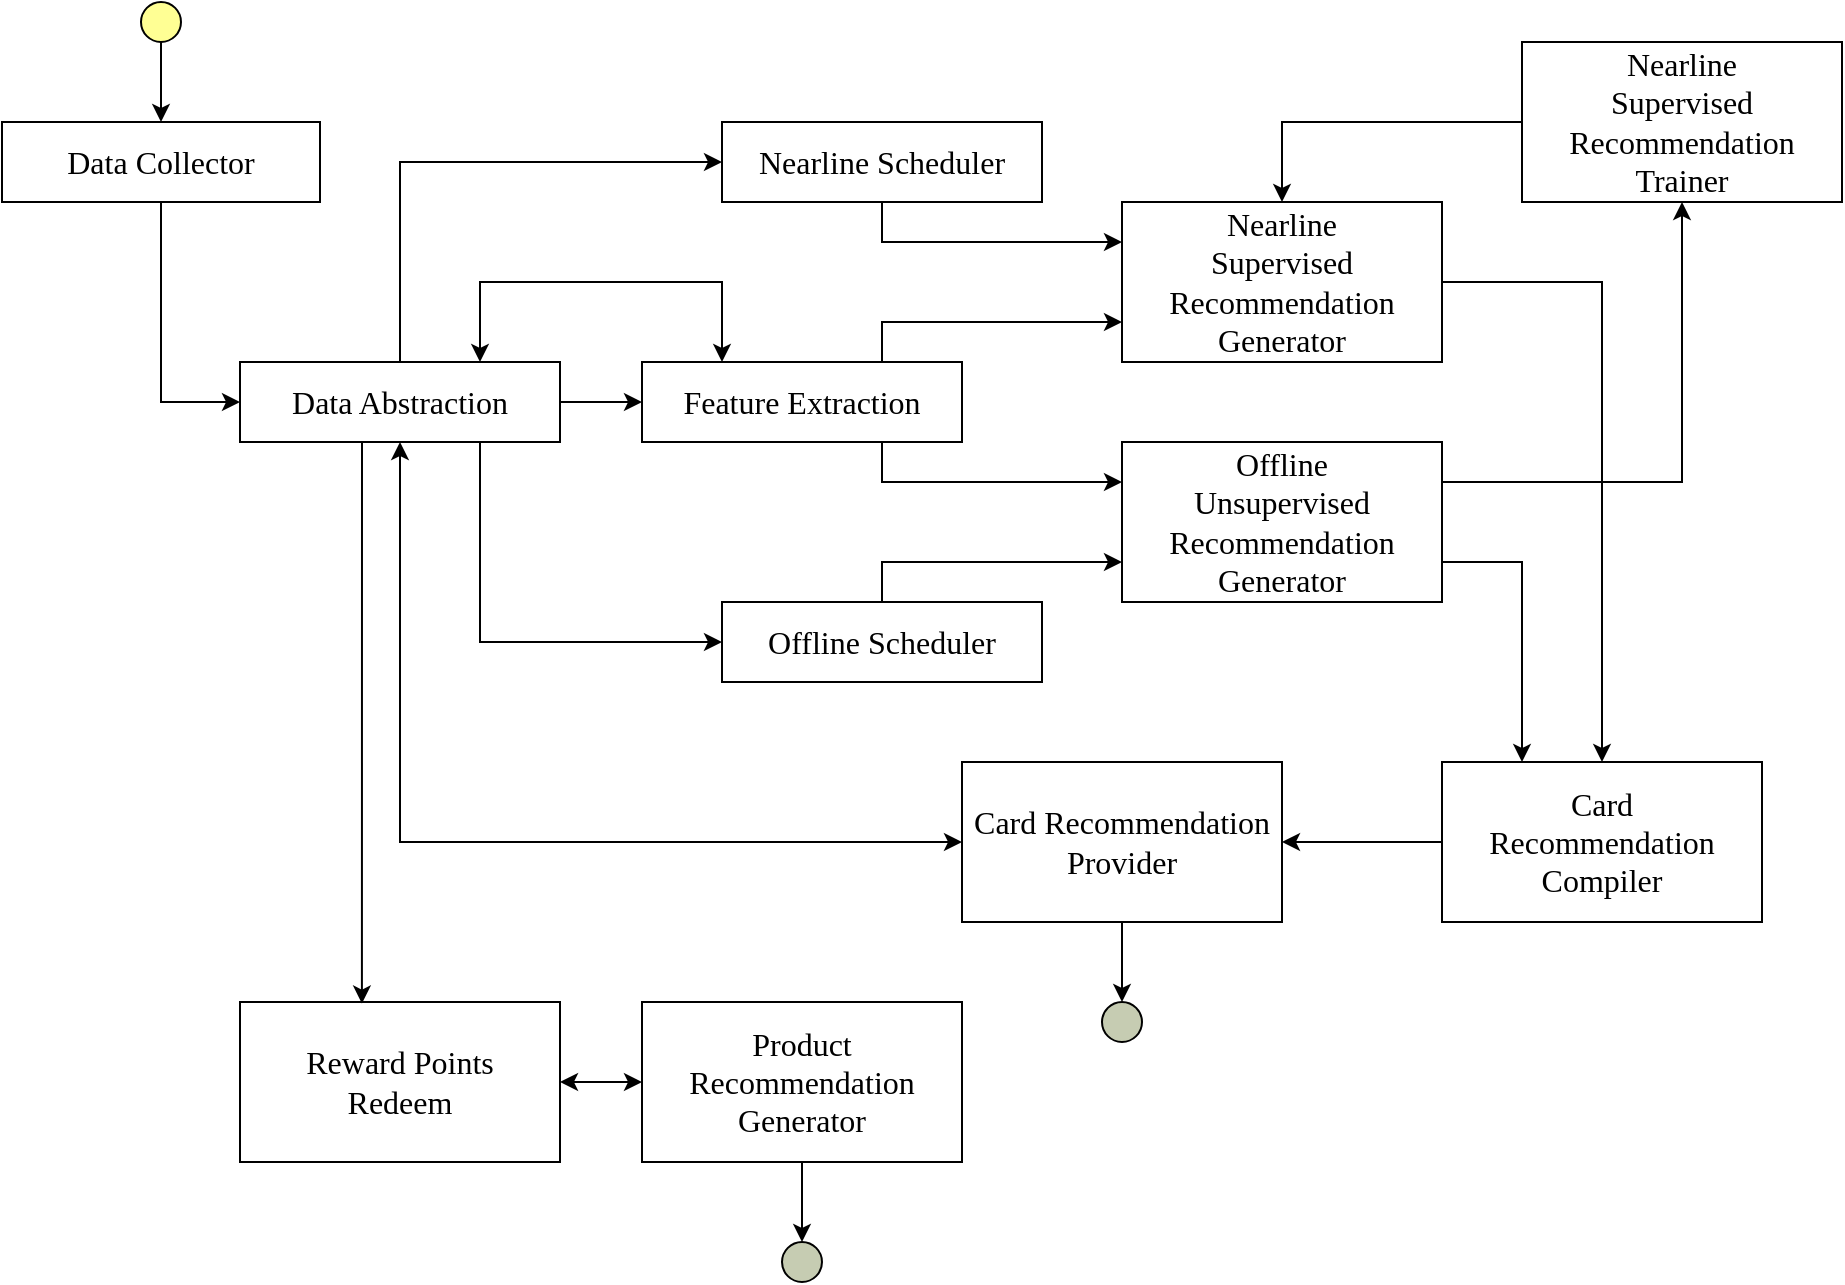 <mxfile version="14.6.13" type="device" pages="17"><diagram id="bkl_YrTcYUCmIGmjDi6e" name="Page-1"><mxGraphModel dx="852" dy="504" grid="1" gridSize="10" guides="1" tooltips="1" connect="1" arrows="1" fold="1" page="1" pageScale="1" pageWidth="850" pageHeight="1100" math="0" shadow="0"><root><mxCell id="0"/><mxCell id="1" parent="0"/><mxCell id="lYNh5WCMFj4lDVLRHfwT-29" style="edgeStyle=orthogonalEdgeStyle;rounded=0;orthogonalLoop=1;jettySize=auto;html=1;exitX=0.5;exitY=1;exitDx=0;exitDy=0;entryX=0;entryY=0.5;entryDx=0;entryDy=0;fontFamily=Ubuntu;fontSource=https%3A%2F%2Ffonts.googleapis.com%2Fcss%3Ffamily%3DUbuntu;fontSize=13;fontColor=#6E6E6E;" parent="1" source="lYNh5WCMFj4lDVLRHfwT-2" target="lYNh5WCMFj4lDVLRHfwT-3" edge="1"><mxGeometry relative="1" as="geometry"/></mxCell><mxCell id="lYNh5WCMFj4lDVLRHfwT-2" value="&lt;font style=&quot;font-size: 16px&quot;&gt;Data Collector&lt;br&gt;&lt;/font&gt;" style="rounded=0;whiteSpace=wrap;html=1;strokeWidth=1;fillColor=none;fontFamily=Ubuntu;fontSource=https%3A%2F%2Ffonts.googleapis.com%2Fcss%3Ffamily%3DUbuntu;fontSize=13;" parent="1" vertex="1"><mxGeometry x="80" y="280" width="159" height="40" as="geometry"/></mxCell><mxCell id="lYNh5WCMFj4lDVLRHfwT-23" style="edgeStyle=orthogonalEdgeStyle;rounded=0;orthogonalLoop=1;jettySize=auto;html=1;entryX=0;entryY=0.5;entryDx=0;entryDy=0;fontFamily=Ubuntu;fontSource=https%3A%2F%2Ffonts.googleapis.com%2Fcss%3Ffamily%3DUbuntu;fontSize=13;fontColor=#6E6E6E;" parent="1" source="lYNh5WCMFj4lDVLRHfwT-3" target="lYNh5WCMFj4lDVLRHfwT-4" edge="1"><mxGeometry relative="1" as="geometry"/></mxCell><mxCell id="lYNh5WCMFj4lDVLRHfwT-24" style="edgeStyle=orthogonalEdgeStyle;rounded=0;orthogonalLoop=1;jettySize=auto;html=1;exitX=0.5;exitY=0;exitDx=0;exitDy=0;entryX=0;entryY=0.5;entryDx=0;entryDy=0;fontFamily=Ubuntu;fontSource=https%3A%2F%2Ffonts.googleapis.com%2Fcss%3Ffamily%3DUbuntu;fontSize=13;fontColor=#6E6E6E;" parent="1" source="lYNh5WCMFj4lDVLRHfwT-3" target="lYNh5WCMFj4lDVLRHfwT-10" edge="1"><mxGeometry relative="1" as="geometry"/></mxCell><mxCell id="lYNh5WCMFj4lDVLRHfwT-25" style="edgeStyle=orthogonalEdgeStyle;rounded=0;orthogonalLoop=1;jettySize=auto;html=1;exitX=0.75;exitY=1;exitDx=0;exitDy=0;entryX=0;entryY=0.5;entryDx=0;entryDy=0;fontFamily=Ubuntu;fontSource=https%3A%2F%2Ffonts.googleapis.com%2Fcss%3Ffamily%3DUbuntu;fontSize=13;fontColor=#6E6E6E;" parent="1" source="lYNh5WCMFj4lDVLRHfwT-3" target="lYNh5WCMFj4lDVLRHfwT-11" edge="1"><mxGeometry relative="1" as="geometry"/></mxCell><mxCell id="lYNh5WCMFj4lDVLRHfwT-32" style="edgeStyle=orthogonalEdgeStyle;rounded=0;orthogonalLoop=1;jettySize=auto;html=1;exitX=0.5;exitY=1;exitDx=0;exitDy=0;entryX=0;entryY=0.5;entryDx=0;entryDy=0;fontFamily=Ubuntu;fontSource=https%3A%2F%2Ffonts.googleapis.com%2Fcss%3Ffamily%3DUbuntu;fontSize=13;fontColor=#6E6E6E;startArrow=classic;startFill=1;" parent="1" source="lYNh5WCMFj4lDVLRHfwT-3" target="lYNh5WCMFj4lDVLRHfwT-9" edge="1"><mxGeometry relative="1" as="geometry"/></mxCell><mxCell id="lYNh5WCMFj4lDVLRHfwT-33" style="edgeStyle=orthogonalEdgeStyle;rounded=0;orthogonalLoop=1;jettySize=auto;html=1;exitX=0.25;exitY=1;exitDx=0;exitDy=0;entryX=0.381;entryY=0.01;entryDx=0;entryDy=0;fontFamily=Ubuntu;fontSource=https%3A%2F%2Ffonts.googleapis.com%2Fcss%3Ffamily%3DUbuntu;fontSize=13;fontColor=#6E6E6E;entryPerimeter=0;" parent="1" source="lYNh5WCMFj4lDVLRHfwT-3" target="lYNh5WCMFj4lDVLRHfwT-12" edge="1"><mxGeometry relative="1" as="geometry"><Array as="points"><mxPoint x="260" y="440"/></Array></mxGeometry></mxCell><mxCell id="lYNh5WCMFj4lDVLRHfwT-3" value="&lt;font style=&quot;font-size: 16px&quot;&gt;Data Abstraction&lt;br&gt;&lt;/font&gt;" style="rounded=0;whiteSpace=wrap;html=1;strokeWidth=1;fillColor=none;fontFamily=Ubuntu;fontSource=https%3A%2F%2Ffonts.googleapis.com%2Fcss%3Ffamily%3DUbuntu;fontSize=13;" parent="1" vertex="1"><mxGeometry x="199" y="400" width="160" height="40" as="geometry"/></mxCell><mxCell id="lYNh5WCMFj4lDVLRHfwT-18" style="edgeStyle=orthogonalEdgeStyle;rounded=0;orthogonalLoop=1;jettySize=auto;html=1;exitX=0.75;exitY=0;exitDx=0;exitDy=0;entryX=0;entryY=0.75;entryDx=0;entryDy=0;fontFamily=Ubuntu;fontSource=https%3A%2F%2Ffonts.googleapis.com%2Fcss%3Ffamily%3DUbuntu;fontSize=13;fontColor=#6E6E6E;" parent="1" source="lYNh5WCMFj4lDVLRHfwT-4" target="lYNh5WCMFj4lDVLRHfwT-6" edge="1"><mxGeometry relative="1" as="geometry"/></mxCell><mxCell id="lYNh5WCMFj4lDVLRHfwT-19" style="edgeStyle=orthogonalEdgeStyle;rounded=0;orthogonalLoop=1;jettySize=auto;html=1;exitX=0.75;exitY=1;exitDx=0;exitDy=0;entryX=0;entryY=0.25;entryDx=0;entryDy=0;fontFamily=Ubuntu;fontSource=https%3A%2F%2Ffonts.googleapis.com%2Fcss%3Ffamily%3DUbuntu;fontSize=13;fontColor=#6E6E6E;" parent="1" source="lYNh5WCMFj4lDVLRHfwT-4" target="lYNh5WCMFj4lDVLRHfwT-5" edge="1"><mxGeometry relative="1" as="geometry"/></mxCell><mxCell id="lYNh5WCMFj4lDVLRHfwT-37" style="edgeStyle=orthogonalEdgeStyle;rounded=0;orthogonalLoop=1;jettySize=auto;html=1;exitX=0.25;exitY=0;exitDx=0;exitDy=0;entryX=0.75;entryY=0;entryDx=0;entryDy=0;startArrow=classic;startFill=1;fontFamily=Ubuntu;fontSource=https%3A%2F%2Ffonts.googleapis.com%2Fcss%3Ffamily%3DUbuntu;fontSize=13;fontColor=#6E6E6E;" parent="1" source="lYNh5WCMFj4lDVLRHfwT-4" target="lYNh5WCMFj4lDVLRHfwT-3" edge="1"><mxGeometry relative="1" as="geometry"><Array as="points"><mxPoint x="440" y="360"/><mxPoint x="319" y="360"/></Array></mxGeometry></mxCell><mxCell id="lYNh5WCMFj4lDVLRHfwT-4" value="&lt;font style=&quot;font-size: 16px&quot;&gt;Feature Extraction&lt;br&gt;&lt;/font&gt;" style="rounded=0;whiteSpace=wrap;html=1;strokeWidth=1;fillColor=none;fontFamily=Ubuntu;fontSource=https%3A%2F%2Ffonts.googleapis.com%2Fcss%3Ffamily%3DUbuntu;fontSize=13;" parent="1" vertex="1"><mxGeometry x="400" y="400" width="160" height="40" as="geometry"/></mxCell><mxCell id="lYNh5WCMFj4lDVLRHfwT-14" style="edgeStyle=orthogonalEdgeStyle;rounded=0;orthogonalLoop=1;jettySize=auto;html=1;entryX=0.5;entryY=1;entryDx=0;entryDy=0;fontFamily=Ubuntu;fontSource=https%3A%2F%2Ffonts.googleapis.com%2Fcss%3Ffamily%3DUbuntu;fontSize=13;fontColor=#6E6E6E;exitX=1;exitY=0.25;exitDx=0;exitDy=0;" parent="1" source="lYNh5WCMFj4lDVLRHfwT-5" target="lYNh5WCMFj4lDVLRHfwT-7" edge="1"><mxGeometry relative="1" as="geometry"/></mxCell><mxCell id="lYNh5WCMFj4lDVLRHfwT-16" style="edgeStyle=orthogonalEdgeStyle;rounded=0;orthogonalLoop=1;jettySize=auto;html=1;exitX=1;exitY=0.75;exitDx=0;exitDy=0;entryX=0.25;entryY=0;entryDx=0;entryDy=0;fontFamily=Ubuntu;fontSource=https%3A%2F%2Ffonts.googleapis.com%2Fcss%3Ffamily%3DUbuntu;fontSize=13;fontColor=#6E6E6E;" parent="1" source="lYNh5WCMFj4lDVLRHfwT-5" target="lYNh5WCMFj4lDVLRHfwT-8" edge="1"><mxGeometry relative="1" as="geometry"/></mxCell><mxCell id="lYNh5WCMFj4lDVLRHfwT-5" value="&lt;font style=&quot;font-size: 16px&quot;&gt;Offline &lt;br&gt;Unsupervised&lt;br&gt;Recommendation&lt;br&gt;Generator&lt;br&gt;&lt;/font&gt;" style="rounded=0;whiteSpace=wrap;html=1;strokeWidth=1;fillColor=none;fontFamily=Ubuntu;fontSource=https%3A%2F%2Ffonts.googleapis.com%2Fcss%3Ffamily%3DUbuntu;fontSize=13;" parent="1" vertex="1"><mxGeometry x="640" y="440" width="160" height="80" as="geometry"/></mxCell><mxCell id="lYNh5WCMFj4lDVLRHfwT-15" style="edgeStyle=orthogonalEdgeStyle;rounded=0;orthogonalLoop=1;jettySize=auto;html=1;fontFamily=Ubuntu;fontSource=https%3A%2F%2Ffonts.googleapis.com%2Fcss%3Ffamily%3DUbuntu;fontSize=13;fontColor=#6E6E6E;" parent="1" source="lYNh5WCMFj4lDVLRHfwT-6" target="lYNh5WCMFj4lDVLRHfwT-8" edge="1"><mxGeometry relative="1" as="geometry"><Array as="points"><mxPoint x="880" y="360"/></Array></mxGeometry></mxCell><mxCell id="lYNh5WCMFj4lDVLRHfwT-6" value="&lt;font style=&quot;font-size: 16px&quot;&gt;Nearline &lt;br&gt;Supervised&lt;br&gt;Recommendation&lt;br&gt;Generator&lt;br&gt;&lt;/font&gt;" style="rounded=0;whiteSpace=wrap;html=1;strokeWidth=1;fillColor=none;fontFamily=Ubuntu;fontSource=https%3A%2F%2Ffonts.googleapis.com%2Fcss%3Ffamily%3DUbuntu;fontSize=13;" parent="1" vertex="1"><mxGeometry x="640" y="320" width="160" height="80" as="geometry"/></mxCell><mxCell id="lYNh5WCMFj4lDVLRHfwT-36" style="edgeStyle=orthogonalEdgeStyle;rounded=0;orthogonalLoop=1;jettySize=auto;html=1;entryX=0.5;entryY=0;entryDx=0;entryDy=0;fontFamily=Ubuntu;fontSource=https%3A%2F%2Ffonts.googleapis.com%2Fcss%3Ffamily%3DUbuntu;fontSize=13;fontColor=#6E6E6E;" parent="1" source="lYNh5WCMFj4lDVLRHfwT-7" target="lYNh5WCMFj4lDVLRHfwT-6" edge="1"><mxGeometry relative="1" as="geometry"/></mxCell><mxCell id="lYNh5WCMFj4lDVLRHfwT-7" value="&lt;font style=&quot;font-size: 16px&quot;&gt;Nearline &lt;br&gt;Supervised&lt;br&gt;Recommendation&lt;br&gt;Trainer&lt;br&gt;&lt;/font&gt;" style="rounded=0;whiteSpace=wrap;html=1;strokeWidth=1;fillColor=none;fontFamily=Ubuntu;fontSource=https%3A%2F%2Ffonts.googleapis.com%2Fcss%3Ffamily%3DUbuntu;fontSize=13;" parent="1" vertex="1"><mxGeometry x="840" y="240" width="160" height="80" as="geometry"/></mxCell><mxCell id="lYNh5WCMFj4lDVLRHfwT-31" style="edgeStyle=orthogonalEdgeStyle;rounded=0;orthogonalLoop=1;jettySize=auto;html=1;exitX=0;exitY=0.5;exitDx=0;exitDy=0;entryX=1;entryY=0.5;entryDx=0;entryDy=0;fontFamily=Ubuntu;fontSource=https%3A%2F%2Ffonts.googleapis.com%2Fcss%3Ffamily%3DUbuntu;fontSize=13;fontColor=#6E6E6E;" parent="1" source="lYNh5WCMFj4lDVLRHfwT-8" target="lYNh5WCMFj4lDVLRHfwT-9" edge="1"><mxGeometry relative="1" as="geometry"/></mxCell><mxCell id="lYNh5WCMFj4lDVLRHfwT-8" value="&lt;font style=&quot;font-size: 16px&quot;&gt;Card&lt;br&gt;Recommendation&lt;br&gt;Compiler&lt;br&gt;&lt;/font&gt;" style="rounded=0;whiteSpace=wrap;html=1;strokeWidth=1;fillColor=none;fontFamily=Ubuntu;fontSource=https%3A%2F%2Ffonts.googleapis.com%2Fcss%3Ffamily%3DUbuntu;fontSize=13;" parent="1" vertex="1"><mxGeometry x="800" y="600" width="160" height="80" as="geometry"/></mxCell><mxCell id="lYNh5WCMFj4lDVLRHfwT-38" style="edgeStyle=orthogonalEdgeStyle;rounded=0;orthogonalLoop=1;jettySize=auto;html=1;exitX=0.5;exitY=1;exitDx=0;exitDy=0;startArrow=none;startFill=0;fontFamily=Ubuntu;fontSource=https%3A%2F%2Ffonts.googleapis.com%2Fcss%3Ffamily%3DUbuntu;fontSize=13;fontColor=#6E6E6E;entryX=0.5;entryY=0;entryDx=0;entryDy=0;" parent="1" source="lYNh5WCMFj4lDVLRHfwT-9" target="lYNh5WCMFj4lDVLRHfwT-39" edge="1"><mxGeometry relative="1" as="geometry"><mxPoint x="600" y="720" as="targetPoint"/><Array as="points"/></mxGeometry></mxCell><mxCell id="lYNh5WCMFj4lDVLRHfwT-9" value="&lt;font style=&quot;font-size: 16px&quot;&gt;Card Recommendation&lt;br&gt;Provider&lt;br&gt;&lt;/font&gt;" style="rounded=0;whiteSpace=wrap;html=1;strokeWidth=1;fillColor=none;fontFamily=Ubuntu;fontSource=https%3A%2F%2Ffonts.googleapis.com%2Fcss%3Ffamily%3DUbuntu;fontSize=13;" parent="1" vertex="1"><mxGeometry x="560" y="600" width="160" height="80" as="geometry"/></mxCell><mxCell id="lYNh5WCMFj4lDVLRHfwT-21" style="edgeStyle=orthogonalEdgeStyle;rounded=0;orthogonalLoop=1;jettySize=auto;html=1;exitX=0.5;exitY=1;exitDx=0;exitDy=0;entryX=0;entryY=0.25;entryDx=0;entryDy=0;fontFamily=Ubuntu;fontSource=https%3A%2F%2Ffonts.googleapis.com%2Fcss%3Ffamily%3DUbuntu;fontSize=13;fontColor=#6E6E6E;" parent="1" source="lYNh5WCMFj4lDVLRHfwT-10" target="lYNh5WCMFj4lDVLRHfwT-6" edge="1"><mxGeometry relative="1" as="geometry"/></mxCell><mxCell id="lYNh5WCMFj4lDVLRHfwT-10" value="&lt;font style=&quot;font-size: 16px&quot;&gt;Nearline Scheduler&lt;br&gt;&lt;/font&gt;" style="rounded=0;whiteSpace=wrap;html=1;strokeWidth=1;fillColor=none;fontFamily=Ubuntu;fontSource=https%3A%2F%2Ffonts.googleapis.com%2Fcss%3Ffamily%3DUbuntu;fontSize=13;" parent="1" vertex="1"><mxGeometry x="440" y="280" width="160" height="40" as="geometry"/></mxCell><mxCell id="lYNh5WCMFj4lDVLRHfwT-22" style="edgeStyle=orthogonalEdgeStyle;rounded=0;orthogonalLoop=1;jettySize=auto;html=1;exitX=0.5;exitY=0;exitDx=0;exitDy=0;entryX=0;entryY=0.75;entryDx=0;entryDy=0;fontFamily=Ubuntu;fontSource=https%3A%2F%2Ffonts.googleapis.com%2Fcss%3Ffamily%3DUbuntu;fontSize=13;fontColor=#6E6E6E;" parent="1" source="lYNh5WCMFj4lDVLRHfwT-11" target="lYNh5WCMFj4lDVLRHfwT-5" edge="1"><mxGeometry relative="1" as="geometry"/></mxCell><mxCell id="lYNh5WCMFj4lDVLRHfwT-11" value="&lt;font style=&quot;font-size: 16px&quot;&gt;Offline Scheduler&lt;br&gt;&lt;/font&gt;" style="rounded=0;whiteSpace=wrap;html=1;strokeWidth=1;fillColor=none;fontFamily=Ubuntu;fontSource=https%3A%2F%2Ffonts.googleapis.com%2Fcss%3Ffamily%3DUbuntu;fontSize=13;" parent="1" vertex="1"><mxGeometry x="440" y="520" width="160" height="40" as="geometry"/></mxCell><mxCell id="lYNh5WCMFj4lDVLRHfwT-34" style="edgeStyle=orthogonalEdgeStyle;rounded=0;orthogonalLoop=1;jettySize=auto;html=1;exitX=1;exitY=0.5;exitDx=0;exitDy=0;fontFamily=Ubuntu;fontSource=https%3A%2F%2Ffonts.googleapis.com%2Fcss%3Ffamily%3DUbuntu;fontSize=13;fontColor=#6E6E6E;startArrow=classic;startFill=1;" parent="1" source="lYNh5WCMFj4lDVLRHfwT-12" target="lYNh5WCMFj4lDVLRHfwT-13" edge="1"><mxGeometry relative="1" as="geometry"/></mxCell><mxCell id="lYNh5WCMFj4lDVLRHfwT-12" value="&lt;font style=&quot;font-size: 16px&quot;&gt;Reward Points&lt;br&gt;Redeem&lt;br&gt;&lt;/font&gt;" style="rounded=0;whiteSpace=wrap;html=1;strokeWidth=1;fillColor=none;fontFamily=Ubuntu;fontSource=https%3A%2F%2Ffonts.googleapis.com%2Fcss%3Ffamily%3DUbuntu;fontSize=13;" parent="1" vertex="1"><mxGeometry x="199" y="720" width="160" height="80" as="geometry"/></mxCell><mxCell id="lYNh5WCMFj4lDVLRHfwT-13" value="&lt;font style=&quot;font-size: 16px&quot;&gt;Product&lt;br&gt;Recommendation&lt;br&gt;Generator&lt;br&gt;&lt;/font&gt;" style="rounded=0;whiteSpace=wrap;html=1;strokeWidth=1;fillColor=none;fontFamily=Ubuntu;fontSource=https%3A%2F%2Ffonts.googleapis.com%2Fcss%3Ffamily%3DUbuntu;fontSize=13;" parent="1" vertex="1"><mxGeometry x="400" y="720" width="160" height="80" as="geometry"/></mxCell><mxCell id="lYNh5WCMFj4lDVLRHfwT-39" value="" style="ellipse;whiteSpace=wrap;html=1;aspect=fixed;strokeWidth=1;fontFamily=Ubuntu;fontSource=https%3A%2F%2Ffonts.googleapis.com%2Fcss%3Ffamily%3DUbuntu;fontSize=13;fontColor=#6E6E6E;fillColor=#C6CCB2;" parent="1" vertex="1"><mxGeometry x="630" y="720" width="20" height="20" as="geometry"/></mxCell><mxCell id="lYNh5WCMFj4lDVLRHfwT-41" style="edgeStyle=orthogonalEdgeStyle;rounded=0;orthogonalLoop=1;jettySize=auto;html=1;entryX=0.5;entryY=0;entryDx=0;entryDy=0;startArrow=none;startFill=0;fontFamily=Ubuntu;fontSource=https%3A%2F%2Ffonts.googleapis.com%2Fcss%3Ffamily%3DUbuntu;fontSize=13;fontColor=#6E6E6E;" parent="1" source="lYNh5WCMFj4lDVLRHfwT-40" target="lYNh5WCMFj4lDVLRHfwT-2" edge="1"><mxGeometry relative="1" as="geometry"/></mxCell><mxCell id="lYNh5WCMFj4lDVLRHfwT-40" value="" style="ellipse;whiteSpace=wrap;html=1;aspect=fixed;strokeWidth=1;fontFamily=Ubuntu;fontSource=https%3A%2F%2Ffonts.googleapis.com%2Fcss%3Ffamily%3DUbuntu;fontSize=13;fontColor=#6E6E6E;fillColor=#FFFF94;" parent="1" vertex="1"><mxGeometry x="149.5" y="220" width="20" height="20" as="geometry"/></mxCell><mxCell id="JjJKouvwDzKlwPfOhoXS-1" style="edgeStyle=orthogonalEdgeStyle;rounded=0;orthogonalLoop=1;jettySize=auto;html=1;startArrow=none;startFill=0;fontFamily=Ubuntu;fontSource=https%3A%2F%2Ffonts.googleapis.com%2Fcss%3Ffamily%3DUbuntu;fontSize=13;fontColor=#6E6E6E;entryX=0.5;entryY=0;entryDx=0;entryDy=0;" parent="1" source="lYNh5WCMFj4lDVLRHfwT-13" target="JjJKouvwDzKlwPfOhoXS-2" edge="1"><mxGeometry relative="1" as="geometry"><mxPoint x="440" y="840" as="targetPoint"/><mxPoint x="480" y="800" as="sourcePoint"/><Array as="points"/></mxGeometry></mxCell><mxCell id="JjJKouvwDzKlwPfOhoXS-2" value="" style="ellipse;whiteSpace=wrap;html=1;aspect=fixed;strokeWidth=1;fontFamily=Ubuntu;fontSource=https%3A%2F%2Ffonts.googleapis.com%2Fcss%3Ffamily%3DUbuntu;fontSize=13;fontColor=#6E6E6E;fillColor=#C6CCB2;" parent="1" vertex="1"><mxGeometry x="470" y="840" width="20" height="20" as="geometry"/></mxCell></root></mxGraphModel></diagram><diagram id="Tv7cHxblyioDtB_GEwOE" name="Page-2"><mxGraphModel dx="596" dy="420" grid="1" gridSize="10" guides="1" tooltips="1" connect="1" arrows="1" fold="1" page="1" pageScale="1" pageWidth="850" pageHeight="1100" math="0" shadow="0"><root><mxCell id="ShUIz7kfDul2QDy8V5lP-0"/><mxCell id="ShUIz7kfDul2QDy8V5lP-1" parent="ShUIz7kfDul2QDy8V5lP-0"/><mxCell id="ShUIz7kfDul2QDy8V5lP-2" style="edgeStyle=orthogonalEdgeStyle;rounded=0;orthogonalLoop=1;jettySize=auto;html=1;exitX=0.5;exitY=1;exitDx=0;exitDy=0;entryX=0;entryY=0.5;entryDx=0;entryDy=0;fontFamily=Ubuntu;fontSource=https%3A%2F%2Ffonts.googleapis.com%2Fcss%3Ffamily%3DUbuntu;fontSize=13;fontColor=#6E6E6E;" parent="ShUIz7kfDul2QDy8V5lP-1" source="ShUIz7kfDul2QDy8V5lP-3" target="ShUIz7kfDul2QDy8V5lP-9" edge="1"><mxGeometry relative="1" as="geometry"/></mxCell><mxCell id="ShUIz7kfDul2QDy8V5lP-3" value="&lt;font style=&quot;font-size: 16px&quot;&gt;Data Collector&lt;br&gt;&lt;/font&gt;" style="rounded=0;whiteSpace=wrap;html=1;strokeWidth=1;fillColor=none;fontFamily=Ubuntu;fontSource=https%3A%2F%2Ffonts.googleapis.com%2Fcss%3Ffamily%3DUbuntu;fontSize=13;" parent="ShUIz7kfDul2QDy8V5lP-1" vertex="1"><mxGeometry x="80" y="280" width="159" height="40" as="geometry"/></mxCell><mxCell id="ShUIz7kfDul2QDy8V5lP-4" style="edgeStyle=orthogonalEdgeStyle;rounded=0;orthogonalLoop=1;jettySize=auto;html=1;entryX=0;entryY=0.5;entryDx=0;entryDy=0;fontFamily=Ubuntu;fontSource=https%3A%2F%2Ffonts.googleapis.com%2Fcss%3Ffamily%3DUbuntu;fontSize=13;fontColor=#6E6E6E;" parent="ShUIz7kfDul2QDy8V5lP-1" source="ShUIz7kfDul2QDy8V5lP-9" target="ShUIz7kfDul2QDy8V5lP-13" edge="1"><mxGeometry relative="1" as="geometry"/></mxCell><mxCell id="ShUIz7kfDul2QDy8V5lP-5" style="edgeStyle=orthogonalEdgeStyle;rounded=0;orthogonalLoop=1;jettySize=auto;html=1;exitX=0.5;exitY=0;exitDx=0;exitDy=0;entryX=0;entryY=0.5;entryDx=0;entryDy=0;fontFamily=Ubuntu;fontSource=https%3A%2F%2Ffonts.googleapis.com%2Fcss%3Ffamily%3DUbuntu;fontSize=13;fontColor=#6E6E6E;strokeColor=#808080;" parent="ShUIz7kfDul2QDy8V5lP-1" source="ShUIz7kfDul2QDy8V5lP-9" target="ShUIz7kfDul2QDy8V5lP-26" edge="1"><mxGeometry relative="1" as="geometry"/></mxCell><mxCell id="ShUIz7kfDul2QDy8V5lP-6" style="edgeStyle=orthogonalEdgeStyle;rounded=0;orthogonalLoop=1;jettySize=auto;html=1;exitX=0.75;exitY=1;exitDx=0;exitDy=0;entryX=0;entryY=0.5;entryDx=0;entryDy=0;fontFamily=Ubuntu;fontSource=https%3A%2F%2Ffonts.googleapis.com%2Fcss%3Ffamily%3DUbuntu;fontSize=13;fontColor=#6E6E6E;" parent="ShUIz7kfDul2QDy8V5lP-1" source="ShUIz7kfDul2QDy8V5lP-9" target="ShUIz7kfDul2QDy8V5lP-28" edge="1"><mxGeometry relative="1" as="geometry"/></mxCell><mxCell id="ShUIz7kfDul2QDy8V5lP-7" style="edgeStyle=orthogonalEdgeStyle;rounded=0;orthogonalLoop=1;jettySize=auto;html=1;exitX=0.5;exitY=1;exitDx=0;exitDy=0;entryX=0;entryY=0.5;entryDx=0;entryDy=0;fontFamily=Ubuntu;fontSource=https%3A%2F%2Ffonts.googleapis.com%2Fcss%3Ffamily%3DUbuntu;fontSize=13;fontColor=#6E6E6E;startArrow=classic;startFill=1;" parent="ShUIz7kfDul2QDy8V5lP-1" source="ShUIz7kfDul2QDy8V5lP-9" target="ShUIz7kfDul2QDy8V5lP-24" edge="1"><mxGeometry relative="1" as="geometry"/></mxCell><mxCell id="ShUIz7kfDul2QDy8V5lP-8" style="edgeStyle=orthogonalEdgeStyle;rounded=0;orthogonalLoop=1;jettySize=auto;html=1;exitX=0.25;exitY=1;exitDx=0;exitDy=0;entryX=0.381;entryY=0.01;entryDx=0;entryDy=0;fontFamily=Ubuntu;fontSource=https%3A%2F%2Ffonts.googleapis.com%2Fcss%3Ffamily%3DUbuntu;fontSize=13;fontColor=#6E6E6E;entryPerimeter=0;strokeColor=#808080;" parent="ShUIz7kfDul2QDy8V5lP-1" source="ShUIz7kfDul2QDy8V5lP-9" target="ShUIz7kfDul2QDy8V5lP-30" edge="1"><mxGeometry relative="1" as="geometry"><Array as="points"><mxPoint x="260" y="440"/></Array></mxGeometry></mxCell><mxCell id="ShUIz7kfDul2QDy8V5lP-9" value="&lt;font style=&quot;font-size: 16px&quot;&gt;Data Abstraction&lt;br&gt;&lt;/font&gt;" style="rounded=0;whiteSpace=wrap;html=1;strokeWidth=1;fillColor=none;fontFamily=Ubuntu;fontSource=https%3A%2F%2Ffonts.googleapis.com%2Fcss%3Ffamily%3DUbuntu;fontSize=13;" parent="ShUIz7kfDul2QDy8V5lP-1" vertex="1"><mxGeometry x="199" y="400" width="160" height="40" as="geometry"/></mxCell><mxCell id="ShUIz7kfDul2QDy8V5lP-10" style="edgeStyle=orthogonalEdgeStyle;rounded=0;orthogonalLoop=1;jettySize=auto;html=1;exitX=0.75;exitY=0;exitDx=0;exitDy=0;entryX=0;entryY=0.75;entryDx=0;entryDy=0;fontFamily=Ubuntu;fontSource=https%3A%2F%2Ffonts.googleapis.com%2Fcss%3Ffamily%3DUbuntu;fontSize=13;fontColor=#6E6E6E;strokeColor=#808080;" parent="ShUIz7kfDul2QDy8V5lP-1" source="ShUIz7kfDul2QDy8V5lP-13" target="ShUIz7kfDul2QDy8V5lP-18" edge="1"><mxGeometry relative="1" as="geometry"/></mxCell><mxCell id="ShUIz7kfDul2QDy8V5lP-11" style="edgeStyle=orthogonalEdgeStyle;rounded=0;orthogonalLoop=1;jettySize=auto;html=1;exitX=0.75;exitY=1;exitDx=0;exitDy=0;entryX=0;entryY=0.25;entryDx=0;entryDy=0;fontFamily=Ubuntu;fontSource=https%3A%2F%2Ffonts.googleapis.com%2Fcss%3Ffamily%3DUbuntu;fontSize=13;fontColor=#6E6E6E;" parent="ShUIz7kfDul2QDy8V5lP-1" source="ShUIz7kfDul2QDy8V5lP-13" target="ShUIz7kfDul2QDy8V5lP-16" edge="1"><mxGeometry relative="1" as="geometry"/></mxCell><mxCell id="ShUIz7kfDul2QDy8V5lP-12" style="edgeStyle=orthogonalEdgeStyle;rounded=0;orthogonalLoop=1;jettySize=auto;html=1;exitX=0.25;exitY=0;exitDx=0;exitDy=0;entryX=0.75;entryY=0;entryDx=0;entryDy=0;startArrow=classic;startFill=1;fontFamily=Ubuntu;fontSource=https%3A%2F%2Ffonts.googleapis.com%2Fcss%3Ffamily%3DUbuntu;fontSize=13;fontColor=#6E6E6E;" parent="ShUIz7kfDul2QDy8V5lP-1" source="ShUIz7kfDul2QDy8V5lP-13" target="ShUIz7kfDul2QDy8V5lP-9" edge="1"><mxGeometry relative="1" as="geometry"><Array as="points"><mxPoint x="440" y="360"/><mxPoint x="319" y="360"/></Array></mxGeometry></mxCell><mxCell id="ShUIz7kfDul2QDy8V5lP-13" value="&lt;font style=&quot;font-size: 16px&quot;&gt;Feature Extraction&lt;br&gt;&lt;/font&gt;" style="rounded=0;whiteSpace=wrap;html=1;strokeWidth=1;fillColor=none;fontFamily=Ubuntu;fontSource=https%3A%2F%2Ffonts.googleapis.com%2Fcss%3Ffamily%3DUbuntu;fontSize=13;" parent="ShUIz7kfDul2QDy8V5lP-1" vertex="1"><mxGeometry x="400" y="400" width="160" height="40" as="geometry"/></mxCell><mxCell id="ShUIz7kfDul2QDy8V5lP-14" style="edgeStyle=orthogonalEdgeStyle;rounded=0;orthogonalLoop=1;jettySize=auto;html=1;entryX=0.5;entryY=1;entryDx=0;entryDy=0;fontFamily=Ubuntu;fontSource=https%3A%2F%2Ffonts.googleapis.com%2Fcss%3Ffamily%3DUbuntu;fontSize=13;fontColor=#6E6E6E;exitX=1;exitY=0.25;exitDx=0;exitDy=0;strokeColor=#808080;" parent="ShUIz7kfDul2QDy8V5lP-1" source="ShUIz7kfDul2QDy8V5lP-16" target="ShUIz7kfDul2QDy8V5lP-20" edge="1"><mxGeometry relative="1" as="geometry"/></mxCell><mxCell id="ShUIz7kfDul2QDy8V5lP-15" style="edgeStyle=orthogonalEdgeStyle;rounded=0;orthogonalLoop=1;jettySize=auto;html=1;exitX=1;exitY=0.75;exitDx=0;exitDy=0;entryX=0.25;entryY=0;entryDx=0;entryDy=0;fontFamily=Ubuntu;fontSource=https%3A%2F%2Ffonts.googleapis.com%2Fcss%3Ffamily%3DUbuntu;fontSize=13;fontColor=#6E6E6E;" parent="ShUIz7kfDul2QDy8V5lP-1" source="ShUIz7kfDul2QDy8V5lP-16" target="ShUIz7kfDul2QDy8V5lP-22" edge="1"><mxGeometry relative="1" as="geometry"/></mxCell><mxCell id="ShUIz7kfDul2QDy8V5lP-16" value="&lt;font style=&quot;font-size: 16px&quot;&gt;Offline &lt;br&gt;Unsupervised&lt;br&gt;Recommendation&lt;br&gt;Generator&lt;br&gt;&lt;/font&gt;" style="rounded=0;whiteSpace=wrap;html=1;strokeWidth=1;fillColor=none;fontFamily=Ubuntu;fontSource=https%3A%2F%2Ffonts.googleapis.com%2Fcss%3Ffamily%3DUbuntu;fontSize=13;" parent="ShUIz7kfDul2QDy8V5lP-1" vertex="1"><mxGeometry x="640" y="440" width="160" height="80" as="geometry"/></mxCell><mxCell id="ShUIz7kfDul2QDy8V5lP-17" style="edgeStyle=orthogonalEdgeStyle;rounded=0;orthogonalLoop=1;jettySize=auto;html=1;fontFamily=Ubuntu;fontSource=https%3A%2F%2Ffonts.googleapis.com%2Fcss%3Ffamily%3DUbuntu;fontSize=13;fontColor=#6E6E6E;strokeColor=#808080;" parent="ShUIz7kfDul2QDy8V5lP-1" source="ShUIz7kfDul2QDy8V5lP-18" target="ShUIz7kfDul2QDy8V5lP-22" edge="1"><mxGeometry relative="1" as="geometry"><Array as="points"><mxPoint x="880" y="360"/></Array></mxGeometry></mxCell><mxCell id="ShUIz7kfDul2QDy8V5lP-18" value="&lt;font style=&quot;font-size: 16px&quot;&gt;Nearline &lt;br&gt;Supervised&lt;br&gt;Recommendation&lt;br&gt;Generator&lt;br&gt;&lt;/font&gt;" style="rounded=0;whiteSpace=wrap;html=1;strokeWidth=1;fillColor=none;fontFamily=Ubuntu;fontSource=https%3A%2F%2Ffonts.googleapis.com%2Fcss%3Ffamily%3DUbuntu;fontSize=13;strokeColor=#8A8989;fontColor=#616060;" parent="ShUIz7kfDul2QDy8V5lP-1" vertex="1"><mxGeometry x="640" y="320" width="160" height="80" as="geometry"/></mxCell><mxCell id="ShUIz7kfDul2QDy8V5lP-19" style="edgeStyle=orthogonalEdgeStyle;rounded=0;orthogonalLoop=1;jettySize=auto;html=1;entryX=0.5;entryY=0;entryDx=0;entryDy=0;fontFamily=Ubuntu;fontSource=https%3A%2F%2Ffonts.googleapis.com%2Fcss%3Ffamily%3DUbuntu;fontSize=13;fontColor=#6E6E6E;strokeColor=#808080;" parent="ShUIz7kfDul2QDy8V5lP-1" source="ShUIz7kfDul2QDy8V5lP-20" target="ShUIz7kfDul2QDy8V5lP-18" edge="1"><mxGeometry relative="1" as="geometry"/></mxCell><mxCell id="ShUIz7kfDul2QDy8V5lP-20" value="&lt;font style=&quot;font-size: 16px&quot;&gt;Nearline &lt;br&gt;Supervised&lt;br&gt;Recommendation&lt;br&gt;Trainer&lt;br&gt;&lt;/font&gt;" style="rounded=0;whiteSpace=wrap;html=1;strokeWidth=1;fillColor=none;fontFamily=Ubuntu;fontSource=https%3A%2F%2Ffonts.googleapis.com%2Fcss%3Ffamily%3DUbuntu;fontSize=13;strokeColor=#8A8989;fontColor=#616060;" parent="ShUIz7kfDul2QDy8V5lP-1" vertex="1"><mxGeometry x="840" y="240" width="160" height="80" as="geometry"/></mxCell><mxCell id="ShUIz7kfDul2QDy8V5lP-21" style="edgeStyle=orthogonalEdgeStyle;rounded=0;orthogonalLoop=1;jettySize=auto;html=1;exitX=0;exitY=0.5;exitDx=0;exitDy=0;entryX=1;entryY=0.5;entryDx=0;entryDy=0;fontFamily=Ubuntu;fontSource=https%3A%2F%2Ffonts.googleapis.com%2Fcss%3Ffamily%3DUbuntu;fontSize=13;fontColor=#6E6E6E;" parent="ShUIz7kfDul2QDy8V5lP-1" source="ShUIz7kfDul2QDy8V5lP-22" target="ShUIz7kfDul2QDy8V5lP-24" edge="1"><mxGeometry relative="1" as="geometry"/></mxCell><mxCell id="ShUIz7kfDul2QDy8V5lP-22" value="&lt;font style=&quot;font-size: 16px&quot;&gt;Card&lt;br&gt;Recommendation&lt;br&gt;Compiler&lt;br&gt;&lt;/font&gt;" style="rounded=0;whiteSpace=wrap;html=1;strokeWidth=1;fillColor=none;fontFamily=Ubuntu;fontSource=https%3A%2F%2Ffonts.googleapis.com%2Fcss%3Ffamily%3DUbuntu;fontSize=13;" parent="ShUIz7kfDul2QDy8V5lP-1" vertex="1"><mxGeometry x="800" y="600" width="160" height="80" as="geometry"/></mxCell><mxCell id="ShUIz7kfDul2QDy8V5lP-23" style="edgeStyle=orthogonalEdgeStyle;rounded=0;orthogonalLoop=1;jettySize=auto;html=1;exitX=0.5;exitY=1;exitDx=0;exitDy=0;startArrow=none;startFill=0;fontFamily=Ubuntu;fontSource=https%3A%2F%2Ffonts.googleapis.com%2Fcss%3Ffamily%3DUbuntu;fontSize=13;fontColor=#6E6E6E;entryX=0.5;entryY=0;entryDx=0;entryDy=0;" parent="ShUIz7kfDul2QDy8V5lP-1" source="ShUIz7kfDul2QDy8V5lP-24" target="ShUIz7kfDul2QDy8V5lP-32" edge="1"><mxGeometry relative="1" as="geometry"><mxPoint x="600" y="720" as="targetPoint"/><Array as="points"/></mxGeometry></mxCell><mxCell id="ShUIz7kfDul2QDy8V5lP-24" value="&lt;font style=&quot;font-size: 16px&quot;&gt;Card Recommendation&lt;br&gt;Provider&lt;br&gt;&lt;/font&gt;" style="rounded=0;whiteSpace=wrap;html=1;strokeWidth=1;fillColor=none;fontFamily=Ubuntu;fontSource=https%3A%2F%2Ffonts.googleapis.com%2Fcss%3Ffamily%3DUbuntu;fontSize=13;" parent="ShUIz7kfDul2QDy8V5lP-1" vertex="1"><mxGeometry x="560" y="600" width="160" height="80" as="geometry"/></mxCell><mxCell id="ShUIz7kfDul2QDy8V5lP-25" style="edgeStyle=orthogonalEdgeStyle;rounded=0;orthogonalLoop=1;jettySize=auto;html=1;exitX=0.5;exitY=1;exitDx=0;exitDy=0;entryX=0;entryY=0.25;entryDx=0;entryDy=0;fontFamily=Ubuntu;fontSource=https%3A%2F%2Ffonts.googleapis.com%2Fcss%3Ffamily%3DUbuntu;fontSize=13;fontColor=#6E6E6E;strokeColor=#808080;" parent="ShUIz7kfDul2QDy8V5lP-1" source="ShUIz7kfDul2QDy8V5lP-26" target="ShUIz7kfDul2QDy8V5lP-18" edge="1"><mxGeometry relative="1" as="geometry"/></mxCell><mxCell id="ShUIz7kfDul2QDy8V5lP-26" value="&lt;font style=&quot;font-size: 16px&quot;&gt;Nearline Scheduler&lt;br&gt;&lt;/font&gt;" style="rounded=0;whiteSpace=wrap;html=1;strokeWidth=1;fillColor=none;fontFamily=Ubuntu;fontSource=https%3A%2F%2Ffonts.googleapis.com%2Fcss%3Ffamily%3DUbuntu;fontSize=13;strokeColor=#8A8989;fontColor=#616060;" parent="ShUIz7kfDul2QDy8V5lP-1" vertex="1"><mxGeometry x="440" y="280" width="160" height="40" as="geometry"/></mxCell><mxCell id="ShUIz7kfDul2QDy8V5lP-27" style="edgeStyle=orthogonalEdgeStyle;rounded=0;orthogonalLoop=1;jettySize=auto;html=1;exitX=0.5;exitY=0;exitDx=0;exitDy=0;entryX=0;entryY=0.75;entryDx=0;entryDy=0;fontFamily=Ubuntu;fontSource=https%3A%2F%2Ffonts.googleapis.com%2Fcss%3Ffamily%3DUbuntu;fontSize=13;fontColor=#6E6E6E;" parent="ShUIz7kfDul2QDy8V5lP-1" source="ShUIz7kfDul2QDy8V5lP-28" target="ShUIz7kfDul2QDy8V5lP-16" edge="1"><mxGeometry relative="1" as="geometry"/></mxCell><mxCell id="ShUIz7kfDul2QDy8V5lP-28" value="&lt;font style=&quot;font-size: 16px&quot;&gt;Offline Scheduler&lt;br&gt;&lt;/font&gt;" style="rounded=0;whiteSpace=wrap;html=1;strokeWidth=1;fillColor=none;fontFamily=Ubuntu;fontSource=https%3A%2F%2Ffonts.googleapis.com%2Fcss%3Ffamily%3DUbuntu;fontSize=13;" parent="ShUIz7kfDul2QDy8V5lP-1" vertex="1"><mxGeometry x="440" y="520" width="160" height="40" as="geometry"/></mxCell><mxCell id="ShUIz7kfDul2QDy8V5lP-29" style="edgeStyle=orthogonalEdgeStyle;rounded=0;orthogonalLoop=1;jettySize=auto;html=1;exitX=1;exitY=0.5;exitDx=0;exitDy=0;fontFamily=Ubuntu;fontSource=https%3A%2F%2Ffonts.googleapis.com%2Fcss%3Ffamily%3DUbuntu;fontSize=13;fontColor=#6E6E6E;startArrow=classic;startFill=1;strokeColor=#808080;" parent="ShUIz7kfDul2QDy8V5lP-1" source="ShUIz7kfDul2QDy8V5lP-30" target="ShUIz7kfDul2QDy8V5lP-31" edge="1"><mxGeometry relative="1" as="geometry"/></mxCell><mxCell id="ShUIz7kfDul2QDy8V5lP-30" value="&lt;font style=&quot;font-size: 16px&quot;&gt;Reward Points&lt;br&gt;Redeem&lt;br&gt;&lt;/font&gt;" style="rounded=0;whiteSpace=wrap;html=1;strokeWidth=1;fillColor=none;fontFamily=Ubuntu;fontSource=https%3A%2F%2Ffonts.googleapis.com%2Fcss%3Ffamily%3DUbuntu;fontSize=13;strokeColor=#8A8989;fontColor=#616060;" parent="ShUIz7kfDul2QDy8V5lP-1" vertex="1"><mxGeometry x="199" y="720" width="160" height="80" as="geometry"/></mxCell><mxCell id="ShUIz7kfDul2QDy8V5lP-31" value="&lt;font style=&quot;font-size: 16px&quot;&gt;Product&lt;br&gt;Recommendation&lt;br&gt;Generator&lt;br&gt;&lt;/font&gt;" style="rounded=0;whiteSpace=wrap;html=1;strokeWidth=1;fillColor=none;fontFamily=Ubuntu;fontSource=https%3A%2F%2Ffonts.googleapis.com%2Fcss%3Ffamily%3DUbuntu;fontSize=13;strokeColor=#8A8989;fontColor=#616060;" parent="ShUIz7kfDul2QDy8V5lP-1" vertex="1"><mxGeometry x="400" y="720" width="160" height="80" as="geometry"/></mxCell><mxCell id="ShUIz7kfDul2QDy8V5lP-32" value="" style="ellipse;whiteSpace=wrap;html=1;aspect=fixed;strokeWidth=1;fontFamily=Ubuntu;fontSource=https%3A%2F%2Ffonts.googleapis.com%2Fcss%3Ffamily%3DUbuntu;fontSize=13;fontColor=#6E6E6E;fillColor=#C6CCB2;" parent="ShUIz7kfDul2QDy8V5lP-1" vertex="1"><mxGeometry x="630" y="720" width="20" height="20" as="geometry"/></mxCell><mxCell id="ShUIz7kfDul2QDy8V5lP-33" style="edgeStyle=orthogonalEdgeStyle;rounded=0;orthogonalLoop=1;jettySize=auto;html=1;entryX=0.5;entryY=0;entryDx=0;entryDy=0;startArrow=none;startFill=0;fontFamily=Ubuntu;fontSource=https%3A%2F%2Ffonts.googleapis.com%2Fcss%3Ffamily%3DUbuntu;fontSize=13;fontColor=#6E6E6E;" parent="ShUIz7kfDul2QDy8V5lP-1" source="ShUIz7kfDul2QDy8V5lP-34" target="ShUIz7kfDul2QDy8V5lP-3" edge="1"><mxGeometry relative="1" as="geometry"/></mxCell><mxCell id="ShUIz7kfDul2QDy8V5lP-34" value="" style="ellipse;whiteSpace=wrap;html=1;aspect=fixed;strokeWidth=1;fontFamily=Ubuntu;fontSource=https%3A%2F%2Ffonts.googleapis.com%2Fcss%3Ffamily%3DUbuntu;fontSize=13;fontColor=#6E6E6E;fillColor=#FFFF94;" parent="ShUIz7kfDul2QDy8V5lP-1" vertex="1"><mxGeometry x="149.5" y="220" width="20" height="20" as="geometry"/></mxCell><mxCell id="ShUIz7kfDul2QDy8V5lP-37" style="edgeStyle=orthogonalEdgeStyle;rounded=0;orthogonalLoop=1;jettySize=auto;html=1;startArrow=none;startFill=0;fontFamily=Ubuntu;fontSource=https%3A%2F%2Ffonts.googleapis.com%2Fcss%3Ffamily%3DUbuntu;fontSize=13;fontColor=#6E6E6E;entryX=0.5;entryY=0;entryDx=0;entryDy=0;strokeColor=#808080;" parent="ShUIz7kfDul2QDy8V5lP-1" source="ShUIz7kfDul2QDy8V5lP-31" target="ShUIz7kfDul2QDy8V5lP-38" edge="1"><mxGeometry relative="1" as="geometry"><mxPoint x="440" y="840" as="targetPoint"/><Array as="points"/><mxPoint x="480" y="810" as="sourcePoint"/></mxGeometry></mxCell><mxCell id="ShUIz7kfDul2QDy8V5lP-38" value="" style="ellipse;whiteSpace=wrap;html=1;aspect=fixed;strokeWidth=1;fontFamily=Ubuntu;fontSource=https%3A%2F%2Ffonts.googleapis.com%2Fcss%3Ffamily%3DUbuntu;fontSize=13;fontColor=#6E6E6E;fillColor=#C6CCB2;strokeColor=#808080;" parent="ShUIz7kfDul2QDy8V5lP-1" vertex="1"><mxGeometry x="470" y="840" width="20" height="20" as="geometry"/></mxCell></root></mxGraphModel></diagram><diagram id="fSBugNIpSYZTNT9OkDv-" name="Page-3"><mxGraphModel dx="596" dy="420" grid="1" gridSize="10" guides="1" tooltips="1" connect="1" arrows="1" fold="1" page="1" pageScale="1" pageWidth="850" pageHeight="1100" math="0" shadow="0"><root><mxCell id="StnqIySQ0UyKK4qSpdgt-0"/><mxCell id="StnqIySQ0UyKK4qSpdgt-1" parent="StnqIySQ0UyKK4qSpdgt-0"/><mxCell id="ore0Lb9wSXIJoi6SIuGy-35" style="edgeStyle=orthogonalEdgeStyle;rounded=0;orthogonalLoop=1;jettySize=auto;html=1;exitX=0.5;exitY=1;exitDx=0;exitDy=0;entryX=0;entryY=0.5;entryDx=0;entryDy=0;fontFamily=Ubuntu;fontSource=https%3A%2F%2Ffonts.googleapis.com%2Fcss%3Ffamily%3DUbuntu;fontSize=13;fontColor=#6E6E6E;" parent="StnqIySQ0UyKK4qSpdgt-1" source="ore0Lb9wSXIJoi6SIuGy-36" target="ore0Lb9wSXIJoi6SIuGy-42" edge="1"><mxGeometry relative="1" as="geometry"/></mxCell><mxCell id="ore0Lb9wSXIJoi6SIuGy-36" value="&lt;font style=&quot;font-size: 16px&quot;&gt;Data Collector&lt;br&gt;&lt;/font&gt;" style="rounded=0;whiteSpace=wrap;html=1;strokeWidth=1;fontFamily=Ubuntu;fontSource=https%3A%2F%2Ffonts.googleapis.com%2Fcss%3Ffamily%3DUbuntu;fontSize=13;fillColor=#EDFAD9;fontStyle=1" parent="StnqIySQ0UyKK4qSpdgt-1" vertex="1"><mxGeometry x="80" y="300" width="159" height="40" as="geometry"/></mxCell><mxCell id="ore0Lb9wSXIJoi6SIuGy-37" style="edgeStyle=orthogonalEdgeStyle;rounded=0;orthogonalLoop=1;jettySize=auto;html=1;entryX=0;entryY=0.5;entryDx=0;entryDy=0;fontFamily=Ubuntu;fontSource=https%3A%2F%2Ffonts.googleapis.com%2Fcss%3Ffamily%3DUbuntu;fontSize=13;fontColor=#6E6E6E;" parent="StnqIySQ0UyKK4qSpdgt-1" source="ore0Lb9wSXIJoi6SIuGy-42" target="ore0Lb9wSXIJoi6SIuGy-46" edge="1"><mxGeometry relative="1" as="geometry"/></mxCell><mxCell id="ore0Lb9wSXIJoi6SIuGy-38" style="edgeStyle=orthogonalEdgeStyle;rounded=0;orthogonalLoop=1;jettySize=auto;html=1;exitX=0.5;exitY=0;exitDx=0;exitDy=0;entryX=0;entryY=0.5;entryDx=0;entryDy=0;fontFamily=Ubuntu;fontSource=https%3A%2F%2Ffonts.googleapis.com%2Fcss%3Ffamily%3DUbuntu;fontSize=13;fontColor=#6E6E6E;" parent="StnqIySQ0UyKK4qSpdgt-1" source="ore0Lb9wSXIJoi6SIuGy-42" target="ore0Lb9wSXIJoi6SIuGy-59" edge="1"><mxGeometry relative="1" as="geometry"/></mxCell><mxCell id="ore0Lb9wSXIJoi6SIuGy-39" style="edgeStyle=orthogonalEdgeStyle;rounded=0;orthogonalLoop=1;jettySize=auto;html=1;exitX=0.75;exitY=1;exitDx=0;exitDy=0;entryX=0;entryY=0.5;entryDx=0;entryDy=0;fontFamily=Ubuntu;fontSource=https%3A%2F%2Ffonts.googleapis.com%2Fcss%3Ffamily%3DUbuntu;fontSize=13;fontColor=#6E6E6E;" parent="StnqIySQ0UyKK4qSpdgt-1" source="ore0Lb9wSXIJoi6SIuGy-42" target="ore0Lb9wSXIJoi6SIuGy-61" edge="1"><mxGeometry relative="1" as="geometry"/></mxCell><mxCell id="ore0Lb9wSXIJoi6SIuGy-40" style="edgeStyle=orthogonalEdgeStyle;rounded=0;orthogonalLoop=1;jettySize=auto;html=1;exitX=0.5;exitY=1;exitDx=0;exitDy=0;entryX=0;entryY=0.5;entryDx=0;entryDy=0;fontFamily=Ubuntu;fontSource=https%3A%2F%2Ffonts.googleapis.com%2Fcss%3Ffamily%3DUbuntu;fontSize=13;fontColor=#6E6E6E;startArrow=classic;startFill=1;" parent="StnqIySQ0UyKK4qSpdgt-1" source="ore0Lb9wSXIJoi6SIuGy-42" target="ore0Lb9wSXIJoi6SIuGy-57" edge="1"><mxGeometry relative="1" as="geometry"/></mxCell><mxCell id="ore0Lb9wSXIJoi6SIuGy-41" style="edgeStyle=orthogonalEdgeStyle;rounded=0;orthogonalLoop=1;jettySize=auto;html=1;exitX=0.25;exitY=1;exitDx=0;exitDy=0;entryX=0.381;entryY=0.01;entryDx=0;entryDy=0;fontFamily=Ubuntu;fontSource=https%3A%2F%2Ffonts.googleapis.com%2Fcss%3Ffamily%3DUbuntu;fontSize=13;fontColor=#6E6E6E;entryPerimeter=0;" parent="StnqIySQ0UyKK4qSpdgt-1" source="ore0Lb9wSXIJoi6SIuGy-42" target="ore0Lb9wSXIJoi6SIuGy-63" edge="1"><mxGeometry relative="1" as="geometry"><Array as="points"><mxPoint x="260" y="460"/></Array></mxGeometry></mxCell><mxCell id="ore0Lb9wSXIJoi6SIuGy-42" value="&lt;font style=&quot;font-size: 16px&quot;&gt;Data Abstraction&lt;br&gt;&lt;/font&gt;" style="rounded=0;whiteSpace=wrap;html=1;strokeWidth=1;fillColor=none;fontFamily=Ubuntu;fontSource=https%3A%2F%2Ffonts.googleapis.com%2Fcss%3Ffamily%3DUbuntu;fontSize=13;" parent="StnqIySQ0UyKK4qSpdgt-1" vertex="1"><mxGeometry x="199" y="420" width="160" height="40" as="geometry"/></mxCell><mxCell id="ore0Lb9wSXIJoi6SIuGy-43" style="edgeStyle=orthogonalEdgeStyle;rounded=0;orthogonalLoop=1;jettySize=auto;html=1;exitX=0.75;exitY=0;exitDx=0;exitDy=0;entryX=0;entryY=0.75;entryDx=0;entryDy=0;fontFamily=Ubuntu;fontSource=https%3A%2F%2Ffonts.googleapis.com%2Fcss%3Ffamily%3DUbuntu;fontSize=13;fontColor=#6E6E6E;" parent="StnqIySQ0UyKK4qSpdgt-1" source="ore0Lb9wSXIJoi6SIuGy-46" target="ore0Lb9wSXIJoi6SIuGy-51" edge="1"><mxGeometry relative="1" as="geometry"/></mxCell><mxCell id="ore0Lb9wSXIJoi6SIuGy-44" style="edgeStyle=orthogonalEdgeStyle;rounded=0;orthogonalLoop=1;jettySize=auto;html=1;exitX=0.75;exitY=1;exitDx=0;exitDy=0;entryX=0;entryY=0.25;entryDx=0;entryDy=0;fontFamily=Ubuntu;fontSource=https%3A%2F%2Ffonts.googleapis.com%2Fcss%3Ffamily%3DUbuntu;fontSize=13;fontColor=#6E6E6E;" parent="StnqIySQ0UyKK4qSpdgt-1" source="ore0Lb9wSXIJoi6SIuGy-46" target="ore0Lb9wSXIJoi6SIuGy-49" edge="1"><mxGeometry relative="1" as="geometry"/></mxCell><mxCell id="ore0Lb9wSXIJoi6SIuGy-45" style="edgeStyle=orthogonalEdgeStyle;rounded=0;orthogonalLoop=1;jettySize=auto;html=1;exitX=0.25;exitY=0;exitDx=0;exitDy=0;entryX=0.75;entryY=0;entryDx=0;entryDy=0;startArrow=classic;startFill=1;fontFamily=Ubuntu;fontSource=https%3A%2F%2Ffonts.googleapis.com%2Fcss%3Ffamily%3DUbuntu;fontSize=13;fontColor=#6E6E6E;" parent="StnqIySQ0UyKK4qSpdgt-1" source="ore0Lb9wSXIJoi6SIuGy-46" target="ore0Lb9wSXIJoi6SIuGy-42" edge="1"><mxGeometry relative="1" as="geometry"><Array as="points"><mxPoint x="440" y="380"/><mxPoint x="319" y="380"/></Array></mxGeometry></mxCell><mxCell id="ore0Lb9wSXIJoi6SIuGy-46" value="&lt;font style=&quot;font-size: 16px&quot;&gt;Feature Extraction&lt;br&gt;&lt;/font&gt;" style="rounded=0;whiteSpace=wrap;html=1;strokeWidth=1;fillColor=none;fontFamily=Ubuntu;fontSource=https%3A%2F%2Ffonts.googleapis.com%2Fcss%3Ffamily%3DUbuntu;fontSize=13;" parent="StnqIySQ0UyKK4qSpdgt-1" vertex="1"><mxGeometry x="400" y="420" width="160" height="40" as="geometry"/></mxCell><mxCell id="ore0Lb9wSXIJoi6SIuGy-47" style="edgeStyle=orthogonalEdgeStyle;rounded=0;orthogonalLoop=1;jettySize=auto;html=1;entryX=0.5;entryY=1;entryDx=0;entryDy=0;fontFamily=Ubuntu;fontSource=https%3A%2F%2Ffonts.googleapis.com%2Fcss%3Ffamily%3DUbuntu;fontSize=13;fontColor=#6E6E6E;exitX=1;exitY=0.25;exitDx=0;exitDy=0;" parent="StnqIySQ0UyKK4qSpdgt-1" source="ore0Lb9wSXIJoi6SIuGy-49" target="ore0Lb9wSXIJoi6SIuGy-53" edge="1"><mxGeometry relative="1" as="geometry"/></mxCell><mxCell id="ore0Lb9wSXIJoi6SIuGy-48" style="edgeStyle=orthogonalEdgeStyle;rounded=0;orthogonalLoop=1;jettySize=auto;html=1;exitX=1;exitY=0.75;exitDx=0;exitDy=0;entryX=0.25;entryY=0;entryDx=0;entryDy=0;fontFamily=Ubuntu;fontSource=https%3A%2F%2Ffonts.googleapis.com%2Fcss%3Ffamily%3DUbuntu;fontSize=13;fontColor=#6E6E6E;" parent="StnqIySQ0UyKK4qSpdgt-1" source="ore0Lb9wSXIJoi6SIuGy-49" target="ore0Lb9wSXIJoi6SIuGy-55" edge="1"><mxGeometry relative="1" as="geometry"/></mxCell><mxCell id="ore0Lb9wSXIJoi6SIuGy-49" value="&lt;font style=&quot;font-size: 16px&quot;&gt;Offline &lt;br&gt;Unsupervised&lt;br&gt;Recommendation&lt;br&gt;Generator&lt;br&gt;&lt;/font&gt;" style="rounded=0;whiteSpace=wrap;html=1;strokeWidth=1;fillColor=none;fontFamily=Ubuntu;fontSource=https%3A%2F%2Ffonts.googleapis.com%2Fcss%3Ffamily%3DUbuntu;fontSize=13;" parent="StnqIySQ0UyKK4qSpdgt-1" vertex="1"><mxGeometry x="640" y="460" width="160" height="80" as="geometry"/></mxCell><mxCell id="ore0Lb9wSXIJoi6SIuGy-50" style="edgeStyle=orthogonalEdgeStyle;rounded=0;orthogonalLoop=1;jettySize=auto;html=1;fontFamily=Ubuntu;fontSource=https%3A%2F%2Ffonts.googleapis.com%2Fcss%3Ffamily%3DUbuntu;fontSize=13;fontColor=#6E6E6E;" parent="StnqIySQ0UyKK4qSpdgt-1" source="ore0Lb9wSXIJoi6SIuGy-51" target="ore0Lb9wSXIJoi6SIuGy-55" edge="1"><mxGeometry relative="1" as="geometry"><Array as="points"><mxPoint x="880" y="380"/></Array></mxGeometry></mxCell><mxCell id="ore0Lb9wSXIJoi6SIuGy-51" value="&lt;font style=&quot;font-size: 16px&quot;&gt;Nearline &lt;br&gt;Supervised&lt;br&gt;Recommendation&lt;br&gt;Generator&lt;br&gt;&lt;/font&gt;" style="rounded=0;whiteSpace=wrap;html=1;strokeWidth=1;fillColor=none;fontFamily=Ubuntu;fontSource=https%3A%2F%2Ffonts.googleapis.com%2Fcss%3Ffamily%3DUbuntu;fontSize=13;" parent="StnqIySQ0UyKK4qSpdgt-1" vertex="1"><mxGeometry x="640" y="340" width="160" height="80" as="geometry"/></mxCell><mxCell id="ore0Lb9wSXIJoi6SIuGy-52" style="edgeStyle=orthogonalEdgeStyle;rounded=0;orthogonalLoop=1;jettySize=auto;html=1;entryX=0.5;entryY=0;entryDx=0;entryDy=0;fontFamily=Ubuntu;fontSource=https%3A%2F%2Ffonts.googleapis.com%2Fcss%3Ffamily%3DUbuntu;fontSize=13;fontColor=#6E6E6E;" parent="StnqIySQ0UyKK4qSpdgt-1" source="ore0Lb9wSXIJoi6SIuGy-53" target="ore0Lb9wSXIJoi6SIuGy-51" edge="1"><mxGeometry relative="1" as="geometry"/></mxCell><mxCell id="ore0Lb9wSXIJoi6SIuGy-53" value="&lt;font style=&quot;font-size: 16px&quot;&gt;Nearline &lt;br&gt;Supervised&lt;br&gt;Recommendation&lt;br&gt;Trainer&lt;br&gt;&lt;/font&gt;" style="rounded=0;whiteSpace=wrap;html=1;strokeWidth=1;fillColor=none;fontFamily=Ubuntu;fontSource=https%3A%2F%2Ffonts.googleapis.com%2Fcss%3Ffamily%3DUbuntu;fontSize=13;" parent="StnqIySQ0UyKK4qSpdgt-1" vertex="1"><mxGeometry x="840" y="260" width="160" height="80" as="geometry"/></mxCell><mxCell id="ore0Lb9wSXIJoi6SIuGy-54" style="edgeStyle=orthogonalEdgeStyle;rounded=0;orthogonalLoop=1;jettySize=auto;html=1;exitX=0;exitY=0.5;exitDx=0;exitDy=0;entryX=1;entryY=0.5;entryDx=0;entryDy=0;fontFamily=Ubuntu;fontSource=https%3A%2F%2Ffonts.googleapis.com%2Fcss%3Ffamily%3DUbuntu;fontSize=13;fontColor=#6E6E6E;" parent="StnqIySQ0UyKK4qSpdgt-1" source="ore0Lb9wSXIJoi6SIuGy-55" target="ore0Lb9wSXIJoi6SIuGy-57" edge="1"><mxGeometry relative="1" as="geometry"/></mxCell><mxCell id="ore0Lb9wSXIJoi6SIuGy-55" value="&lt;font style=&quot;font-size: 16px&quot;&gt;Card&lt;br&gt;Recommendation&lt;br&gt;Compiler&lt;br&gt;&lt;/font&gt;" style="rounded=0;whiteSpace=wrap;html=1;strokeWidth=1;fillColor=none;fontFamily=Ubuntu;fontSource=https%3A%2F%2Ffonts.googleapis.com%2Fcss%3Ffamily%3DUbuntu;fontSize=13;" parent="StnqIySQ0UyKK4qSpdgt-1" vertex="1"><mxGeometry x="800" y="620" width="160" height="80" as="geometry"/></mxCell><mxCell id="ore0Lb9wSXIJoi6SIuGy-56" style="edgeStyle=orthogonalEdgeStyle;rounded=0;orthogonalLoop=1;jettySize=auto;html=1;exitX=0.5;exitY=1;exitDx=0;exitDy=0;startArrow=none;startFill=0;fontFamily=Ubuntu;fontSource=https%3A%2F%2Ffonts.googleapis.com%2Fcss%3Ffamily%3DUbuntu;fontSize=13;fontColor=#6E6E6E;entryX=0.5;entryY=0;entryDx=0;entryDy=0;" parent="StnqIySQ0UyKK4qSpdgt-1" source="ore0Lb9wSXIJoi6SIuGy-57" target="ore0Lb9wSXIJoi6SIuGy-65" edge="1"><mxGeometry relative="1" as="geometry"><mxPoint x="600" y="740" as="targetPoint"/><Array as="points"/></mxGeometry></mxCell><mxCell id="ore0Lb9wSXIJoi6SIuGy-57" value="&lt;font style=&quot;font-size: 16px&quot;&gt;Card Recommendation&lt;br&gt;Provider&lt;br&gt;&lt;/font&gt;" style="rounded=0;whiteSpace=wrap;html=1;strokeWidth=1;fillColor=none;fontFamily=Ubuntu;fontSource=https%3A%2F%2Ffonts.googleapis.com%2Fcss%3Ffamily%3DUbuntu;fontSize=13;" parent="StnqIySQ0UyKK4qSpdgt-1" vertex="1"><mxGeometry x="560" y="620" width="160" height="80" as="geometry"/></mxCell><mxCell id="ore0Lb9wSXIJoi6SIuGy-58" style="edgeStyle=orthogonalEdgeStyle;rounded=0;orthogonalLoop=1;jettySize=auto;html=1;exitX=0.5;exitY=1;exitDx=0;exitDy=0;entryX=0;entryY=0.25;entryDx=0;entryDy=0;fontFamily=Ubuntu;fontSource=https%3A%2F%2Ffonts.googleapis.com%2Fcss%3Ffamily%3DUbuntu;fontSize=13;fontColor=#6E6E6E;" parent="StnqIySQ0UyKK4qSpdgt-1" source="ore0Lb9wSXIJoi6SIuGy-59" target="ore0Lb9wSXIJoi6SIuGy-51" edge="1"><mxGeometry relative="1" as="geometry"/></mxCell><mxCell id="ore0Lb9wSXIJoi6SIuGy-59" value="&lt;font style=&quot;font-size: 16px&quot;&gt;Nearline Scheduler&lt;br&gt;&lt;/font&gt;" style="rounded=0;whiteSpace=wrap;html=1;strokeWidth=1;fillColor=none;fontFamily=Ubuntu;fontSource=https%3A%2F%2Ffonts.googleapis.com%2Fcss%3Ffamily%3DUbuntu;fontSize=13;" parent="StnqIySQ0UyKK4qSpdgt-1" vertex="1"><mxGeometry x="440" y="300" width="160" height="40" as="geometry"/></mxCell><mxCell id="ore0Lb9wSXIJoi6SIuGy-60" style="edgeStyle=orthogonalEdgeStyle;rounded=0;orthogonalLoop=1;jettySize=auto;html=1;exitX=0.5;exitY=0;exitDx=0;exitDy=0;entryX=0;entryY=0.75;entryDx=0;entryDy=0;fontFamily=Ubuntu;fontSource=https%3A%2F%2Ffonts.googleapis.com%2Fcss%3Ffamily%3DUbuntu;fontSize=13;fontColor=#6E6E6E;" parent="StnqIySQ0UyKK4qSpdgt-1" source="ore0Lb9wSXIJoi6SIuGy-61" target="ore0Lb9wSXIJoi6SIuGy-49" edge="1"><mxGeometry relative="1" as="geometry"/></mxCell><mxCell id="ore0Lb9wSXIJoi6SIuGy-61" value="&lt;font style=&quot;font-size: 16px&quot;&gt;Offline Scheduler&lt;br&gt;&lt;/font&gt;" style="rounded=0;whiteSpace=wrap;html=1;strokeWidth=1;fillColor=none;fontFamily=Ubuntu;fontSource=https%3A%2F%2Ffonts.googleapis.com%2Fcss%3Ffamily%3DUbuntu;fontSize=13;" parent="StnqIySQ0UyKK4qSpdgt-1" vertex="1"><mxGeometry x="440" y="540" width="160" height="40" as="geometry"/></mxCell><mxCell id="ore0Lb9wSXIJoi6SIuGy-62" style="edgeStyle=orthogonalEdgeStyle;rounded=0;orthogonalLoop=1;jettySize=auto;html=1;exitX=1;exitY=0.5;exitDx=0;exitDy=0;fontFamily=Ubuntu;fontSource=https%3A%2F%2Ffonts.googleapis.com%2Fcss%3Ffamily%3DUbuntu;fontSize=13;fontColor=#6E6E6E;startArrow=classic;startFill=1;" parent="StnqIySQ0UyKK4qSpdgt-1" source="ore0Lb9wSXIJoi6SIuGy-63" target="ore0Lb9wSXIJoi6SIuGy-64" edge="1"><mxGeometry relative="1" as="geometry"/></mxCell><mxCell id="ore0Lb9wSXIJoi6SIuGy-63" value="&lt;font style=&quot;font-size: 16px&quot;&gt;Reward Points&lt;br&gt;Redeem&lt;br&gt;&lt;/font&gt;" style="rounded=0;whiteSpace=wrap;html=1;strokeWidth=1;fillColor=none;fontFamily=Ubuntu;fontSource=https%3A%2F%2Ffonts.googleapis.com%2Fcss%3Ffamily%3DUbuntu;fontSize=13;" parent="StnqIySQ0UyKK4qSpdgt-1" vertex="1"><mxGeometry x="199" y="740" width="160" height="80" as="geometry"/></mxCell><mxCell id="ore0Lb9wSXIJoi6SIuGy-64" value="&lt;font style=&quot;font-size: 16px&quot;&gt;Product&lt;br&gt;Recommendation&lt;br&gt;Generator&lt;br&gt;&lt;/font&gt;" style="rounded=0;whiteSpace=wrap;html=1;strokeWidth=1;fillColor=none;fontFamily=Ubuntu;fontSource=https%3A%2F%2Ffonts.googleapis.com%2Fcss%3Ffamily%3DUbuntu;fontSize=13;" parent="StnqIySQ0UyKK4qSpdgt-1" vertex="1"><mxGeometry x="400" y="740" width="160" height="80" as="geometry"/></mxCell><mxCell id="ore0Lb9wSXIJoi6SIuGy-65" value="" style="ellipse;whiteSpace=wrap;html=1;aspect=fixed;strokeWidth=1;fontFamily=Ubuntu;fontSource=https%3A%2F%2Ffonts.googleapis.com%2Fcss%3Ffamily%3DUbuntu;fontSize=13;fontColor=#6E6E6E;fillColor=#C6CCB2;" parent="StnqIySQ0UyKK4qSpdgt-1" vertex="1"><mxGeometry x="630" y="740" width="20" height="20" as="geometry"/></mxCell><mxCell id="ore0Lb9wSXIJoi6SIuGy-66" style="edgeStyle=orthogonalEdgeStyle;rounded=0;orthogonalLoop=1;jettySize=auto;html=1;entryX=0.5;entryY=0;entryDx=0;entryDy=0;startArrow=none;startFill=0;fontFamily=Ubuntu;fontSource=https%3A%2F%2Ffonts.googleapis.com%2Fcss%3Ffamily%3DUbuntu;fontSize=13;fontColor=#6E6E6E;" parent="StnqIySQ0UyKK4qSpdgt-1" source="ore0Lb9wSXIJoi6SIuGy-67" target="ore0Lb9wSXIJoi6SIuGy-36" edge="1"><mxGeometry relative="1" as="geometry"/></mxCell><mxCell id="ore0Lb9wSXIJoi6SIuGy-67" value="" style="ellipse;whiteSpace=wrap;html=1;aspect=fixed;strokeWidth=1;fontFamily=Ubuntu;fontSource=https%3A%2F%2Ffonts.googleapis.com%2Fcss%3Ffamily%3DUbuntu;fontSize=13;fontColor=#6E6E6E;fillColor=#FFFF94;" parent="StnqIySQ0UyKK4qSpdgt-1" vertex="1"><mxGeometry x="149.5" y="240" width="20" height="20" as="geometry"/></mxCell><mxCell id="ore0Lb9wSXIJoi6SIuGy-68" style="edgeStyle=orthogonalEdgeStyle;rounded=0;orthogonalLoop=1;jettySize=auto;html=1;startArrow=none;startFill=0;fontFamily=Ubuntu;fontSource=https%3A%2F%2Ffonts.googleapis.com%2Fcss%3Ffamily%3DUbuntu;fontSize=13;fontColor=#6E6E6E;entryX=0.5;entryY=0;entryDx=0;entryDy=0;" parent="StnqIySQ0UyKK4qSpdgt-1" source="ore0Lb9wSXIJoi6SIuGy-64" target="ore0Lb9wSXIJoi6SIuGy-69" edge="1"><mxGeometry relative="1" as="geometry"><mxPoint x="440" y="860" as="targetPoint"/><mxPoint x="480" y="820" as="sourcePoint"/><Array as="points"/></mxGeometry></mxCell><mxCell id="ore0Lb9wSXIJoi6SIuGy-69" value="" style="ellipse;whiteSpace=wrap;html=1;aspect=fixed;strokeWidth=1;fontFamily=Ubuntu;fontSource=https%3A%2F%2Ffonts.googleapis.com%2Fcss%3Ffamily%3DUbuntu;fontSize=13;fontColor=#6E6E6E;fillColor=#C6CCB2;" parent="StnqIySQ0UyKK4qSpdgt-1" vertex="1"><mxGeometry x="470" y="860" width="20" height="20" as="geometry"/></mxCell></root></mxGraphModel></diagram><diagram id="G_5kxDr9ma8K88TmXZ8T" name="Page-4"><mxGraphModel dx="596" dy="420" grid="1" gridSize="10" guides="1" tooltips="1" connect="1" arrows="1" fold="1" page="1" pageScale="1" pageWidth="850" pageHeight="1100" math="0" shadow="0"><root><mxCell id="opojtbJ1l_1rK-_-9pQJ-0"/><mxCell id="opojtbJ1l_1rK-_-9pQJ-1" parent="opojtbJ1l_1rK-_-9pQJ-0"/><mxCell id="opojtbJ1l_1rK-_-9pQJ-3" value="" style="edgeStyle=orthogonalEdgeStyle;rounded=0;orthogonalLoop=1;jettySize=auto;html=1;exitX=0.5;exitY=1;exitDx=0;exitDy=0;startArrow=none;startFill=0;fontFamily=Ubuntu;fontSource=https%3A%2F%2Ffonts.googleapis.com%2Fcss%3Ffamily%3DUbuntu;fontSize=16;fontColor=#000000;entryX=0.5;entryY=0;entryDx=0;entryDy=0;" parent="opojtbJ1l_1rK-_-9pQJ-1" source="opojtbJ1l_1rK-_-9pQJ-2" target="opojtbJ1l_1rK-_-9pQJ-4" edge="1"><mxGeometry relative="1" as="geometry"><mxPoint x="300" y="200" as="targetPoint"/><mxPoint as="offset"/></mxGeometry></mxCell><mxCell id="opojtbJ1l_1rK-_-9pQJ-2" value="Rest Controller" style="rounded=0;whiteSpace=wrap;html=1;strokeWidth=1;fontFamily=Ubuntu;fontSource=https%3A%2F%2Ffonts.googleapis.com%2Fcss%3Ffamily%3DUbuntu;fontSize=16;fillColor=none;" parent="opojtbJ1l_1rK-_-9pQJ-1" vertex="1"><mxGeometry x="200" y="120" width="160" height="40" as="geometry"/></mxCell><mxCell id="opojtbJ1l_1rK-_-9pQJ-9" style="edgeStyle=orthogonalEdgeStyle;rounded=0;orthogonalLoop=1;jettySize=auto;html=1;exitX=0.5;exitY=1;exitDx=0;exitDy=0;entryX=0.5;entryY=0;entryDx=0;entryDy=0;startArrow=none;startFill=0;strokeColor=#000000;fontFamily=Ubuntu;fontSource=https%3A%2F%2Ffonts.googleapis.com%2Fcss%3Ffamily%3DUbuntu;fontSize=16;fontColor=#000000;" parent="opojtbJ1l_1rK-_-9pQJ-1" source="opojtbJ1l_1rK-_-9pQJ-4" target="opojtbJ1l_1rK-_-9pQJ-8" edge="1"><mxGeometry relative="1" as="geometry"/></mxCell><mxCell id="opojtbJ1l_1rK-_-9pQJ-4" value="Inbound Filters" style="rounded=0;whiteSpace=wrap;html=1;strokeWidth=1;fontFamily=Ubuntu;fontSource=https%3A%2F%2Ffonts.googleapis.com%2Fcss%3Ffamily%3DUbuntu;fontSize=16;fillColor=none;" parent="opojtbJ1l_1rK-_-9pQJ-1" vertex="1"><mxGeometry x="200" y="200" width="160" height="40" as="geometry"/></mxCell><mxCell id="opojtbJ1l_1rK-_-9pQJ-6" style="edgeStyle=orthogonalEdgeStyle;rounded=0;orthogonalLoop=1;jettySize=auto;html=1;entryX=0.5;entryY=0;entryDx=0;entryDy=0;startArrow=none;startFill=0;strokeColor=#000000;fontFamily=Ubuntu;fontSource=https%3A%2F%2Ffonts.googleapis.com%2Fcss%3Ffamily%3DUbuntu;fontSize=16;fontColor=#000000;" parent="opojtbJ1l_1rK-_-9pQJ-1" source="opojtbJ1l_1rK-_-9pQJ-5" target="opojtbJ1l_1rK-_-9pQJ-2" edge="1"><mxGeometry relative="1" as="geometry"/></mxCell><mxCell id="opojtbJ1l_1rK-_-9pQJ-5" value="Transaction" style="text;html=1;align=center;verticalAlign=middle;resizable=0;points=[];autosize=1;fontSize=16;fontFamily=Ubuntu;fontColor=#000000;" parent="opojtbJ1l_1rK-_-9pQJ-1" vertex="1"><mxGeometry x="230" y="60" width="100" height="20" as="geometry"/></mxCell><mxCell id="opojtbJ1l_1rK-_-9pQJ-11" style="edgeStyle=orthogonalEdgeStyle;rounded=0;orthogonalLoop=1;jettySize=auto;html=1;startArrow=none;startFill=0;strokeColor=#000000;fontFamily=Ubuntu;fontSource=https%3A%2F%2Ffonts.googleapis.com%2Fcss%3Ffamily%3DUbuntu;fontSize=16;fontColor=#000000;" parent="opojtbJ1l_1rK-_-9pQJ-1" source="opojtbJ1l_1rK-_-9pQJ-8" target="opojtbJ1l_1rK-_-9pQJ-10" edge="1"><mxGeometry relative="1" as="geometry"/></mxCell><mxCell id="opojtbJ1l_1rK-_-9pQJ-8" value="Converter" style="rounded=0;whiteSpace=wrap;html=1;strokeWidth=1;fontFamily=Ubuntu;fontSource=https%3A%2F%2Ffonts.googleapis.com%2Fcss%3Ffamily%3DUbuntu;fontSize=16;fillColor=none;" parent="opojtbJ1l_1rK-_-9pQJ-1" vertex="1"><mxGeometry x="200" y="280" width="160" height="40" as="geometry"/></mxCell><mxCell id="opojtbJ1l_1rK-_-9pQJ-15" style="edgeStyle=orthogonalEdgeStyle;rounded=0;orthogonalLoop=1;jettySize=auto;html=1;exitX=0.5;exitY=1;exitDx=0;exitDy=0;entryX=0.5;entryY=0;entryDx=0;entryDy=0;startArrow=none;startFill=0;strokeColor=#000000;fontFamily=Ubuntu;fontSource=https%3A%2F%2Ffonts.googleapis.com%2Fcss%3Ffamily%3DUbuntu;fontSize=16;fontColor=#000000;" parent="opojtbJ1l_1rK-_-9pQJ-1" source="opojtbJ1l_1rK-_-9pQJ-10" target="opojtbJ1l_1rK-_-9pQJ-14" edge="1"><mxGeometry relative="1" as="geometry"/></mxCell><mxCell id="opojtbJ1l_1rK-_-9pQJ-10" value="Outbound Filters" style="rounded=0;whiteSpace=wrap;html=1;strokeWidth=1;fontFamily=Ubuntu;fontSource=https%3A%2F%2Ffonts.googleapis.com%2Fcss%3Ffamily%3DUbuntu;fontSize=16;fillColor=none;" parent="opojtbJ1l_1rK-_-9pQJ-1" vertex="1"><mxGeometry x="200" y="360" width="160" height="40" as="geometry"/></mxCell><mxCell id="opojtbJ1l_1rK-_-9pQJ-16" style="edgeStyle=orthogonalEdgeStyle;rounded=0;orthogonalLoop=1;jettySize=auto;html=1;exitX=0.5;exitY=1;exitDx=0;exitDy=0;startArrow=none;startFill=0;strokeColor=#000000;fontFamily=Ubuntu;fontSource=https%3A%2F%2Ffonts.googleapis.com%2Fcss%3Ffamily%3DUbuntu;fontSize=16;fontColor=#000000;" parent="opojtbJ1l_1rK-_-9pQJ-1" source="opojtbJ1l_1rK-_-9pQJ-14" edge="1"><mxGeometry relative="1" as="geometry"><mxPoint x="280" y="520" as="targetPoint"/></mxGeometry></mxCell><mxCell id="opojtbJ1l_1rK-_-9pQJ-14" value="Kafka Producer" style="rounded=0;whiteSpace=wrap;html=1;strokeWidth=1;fontFamily=Ubuntu;fontSource=https%3A%2F%2Ffonts.googleapis.com%2Fcss%3Ffamily%3DUbuntu;fontSize=16;fillColor=none;" parent="opojtbJ1l_1rK-_-9pQJ-1" vertex="1"><mxGeometry x="200" y="440" width="160" height="40" as="geometry"/></mxCell><mxCell id="opojtbJ1l_1rK-_-9pQJ-17" value="Collected Transaction" style="text;html=1;align=center;verticalAlign=middle;resizable=0;points=[];autosize=1;fontSize=16;fontFamily=Ubuntu;fontColor=#000000;" parent="opojtbJ1l_1rK-_-9pQJ-1" vertex="1"><mxGeometry x="195" y="520" width="170" height="20" as="geometry"/></mxCell></root></mxGraphModel></diagram><diagram id="IUEEU-Dx941RYGDF4SjH" name="Page-5"><mxGraphModel dx="596" dy="420" grid="1" gridSize="10" guides="1" tooltips="1" connect="1" arrows="1" fold="1" page="1" pageScale="1" pageWidth="850" pageHeight="1100" math="0" shadow="0"><root><mxCell id="FjXijCwQzsMVeDlYhhSg-0"/><mxCell id="FjXijCwQzsMVeDlYhhSg-1" parent="FjXijCwQzsMVeDlYhhSg-0"/><mxCell id="FjXijCwQzsMVeDlYhhSg-2" style="edgeStyle=orthogonalEdgeStyle;rounded=0;orthogonalLoop=1;jettySize=auto;html=1;exitX=0.5;exitY=1;exitDx=0;exitDy=0;entryX=0;entryY=0.5;entryDx=0;entryDy=0;fontFamily=Ubuntu;fontSource=https%3A%2F%2Ffonts.googleapis.com%2Fcss%3Ffamily%3DUbuntu;fontSize=13;fontColor=#6E6E6E;" parent="FjXijCwQzsMVeDlYhhSg-1" source="FjXijCwQzsMVeDlYhhSg-3" target="FjXijCwQzsMVeDlYhhSg-9" edge="1"><mxGeometry relative="1" as="geometry"/></mxCell><mxCell id="FjXijCwQzsMVeDlYhhSg-3" value="&lt;font style=&quot;font-size: 16px&quot;&gt;Data Collector&lt;br&gt;&lt;/font&gt;" style="rounded=0;whiteSpace=wrap;html=1;strokeWidth=1;fontFamily=Ubuntu;fontSource=https%3A%2F%2Ffonts.googleapis.com%2Fcss%3Ffamily%3DUbuntu;fontSize=13;fillColor=none;" parent="FjXijCwQzsMVeDlYhhSg-1" vertex="1"><mxGeometry x="80" y="300" width="159" height="40" as="geometry"/></mxCell><mxCell id="FjXijCwQzsMVeDlYhhSg-4" style="edgeStyle=orthogonalEdgeStyle;rounded=0;orthogonalLoop=1;jettySize=auto;html=1;entryX=0;entryY=0.5;entryDx=0;entryDy=0;fontFamily=Ubuntu;fontSource=https%3A%2F%2Ffonts.googleapis.com%2Fcss%3Ffamily%3DUbuntu;fontSize=13;fontColor=#6E6E6E;" parent="FjXijCwQzsMVeDlYhhSg-1" source="FjXijCwQzsMVeDlYhhSg-9" target="FjXijCwQzsMVeDlYhhSg-13" edge="1"><mxGeometry relative="1" as="geometry"/></mxCell><mxCell id="FjXijCwQzsMVeDlYhhSg-5" style="edgeStyle=orthogonalEdgeStyle;rounded=0;orthogonalLoop=1;jettySize=auto;html=1;exitX=0.5;exitY=0;exitDx=0;exitDy=0;entryX=0;entryY=0.5;entryDx=0;entryDy=0;fontFamily=Ubuntu;fontSource=https%3A%2F%2Ffonts.googleapis.com%2Fcss%3Ffamily%3DUbuntu;fontSize=13;fontColor=#6E6E6E;" parent="FjXijCwQzsMVeDlYhhSg-1" source="FjXijCwQzsMVeDlYhhSg-9" target="FjXijCwQzsMVeDlYhhSg-26" edge="1"><mxGeometry relative="1" as="geometry"/></mxCell><mxCell id="FjXijCwQzsMVeDlYhhSg-6" style="edgeStyle=orthogonalEdgeStyle;rounded=0;orthogonalLoop=1;jettySize=auto;html=1;exitX=0.75;exitY=1;exitDx=0;exitDy=0;entryX=0;entryY=0.5;entryDx=0;entryDy=0;fontFamily=Ubuntu;fontSource=https%3A%2F%2Ffonts.googleapis.com%2Fcss%3Ffamily%3DUbuntu;fontSize=13;fontColor=#6E6E6E;" parent="FjXijCwQzsMVeDlYhhSg-1" source="FjXijCwQzsMVeDlYhhSg-9" target="FjXijCwQzsMVeDlYhhSg-28" edge="1"><mxGeometry relative="1" as="geometry"/></mxCell><mxCell id="FjXijCwQzsMVeDlYhhSg-7" style="edgeStyle=orthogonalEdgeStyle;rounded=0;orthogonalLoop=1;jettySize=auto;html=1;exitX=0.5;exitY=1;exitDx=0;exitDy=0;entryX=0;entryY=0.5;entryDx=0;entryDy=0;fontFamily=Ubuntu;fontSource=https%3A%2F%2Ffonts.googleapis.com%2Fcss%3Ffamily%3DUbuntu;fontSize=13;fontColor=#6E6E6E;startArrow=classic;startFill=1;" parent="FjXijCwQzsMVeDlYhhSg-1" source="FjXijCwQzsMVeDlYhhSg-9" target="FjXijCwQzsMVeDlYhhSg-24" edge="1"><mxGeometry relative="1" as="geometry"/></mxCell><mxCell id="FjXijCwQzsMVeDlYhhSg-8" style="edgeStyle=orthogonalEdgeStyle;rounded=0;orthogonalLoop=1;jettySize=auto;html=1;exitX=0.25;exitY=1;exitDx=0;exitDy=0;entryX=0.381;entryY=0.01;entryDx=0;entryDy=0;fontFamily=Ubuntu;fontSource=https%3A%2F%2Ffonts.googleapis.com%2Fcss%3Ffamily%3DUbuntu;fontSize=13;fontColor=#6E6E6E;entryPerimeter=0;" parent="FjXijCwQzsMVeDlYhhSg-1" source="FjXijCwQzsMVeDlYhhSg-9" target="FjXijCwQzsMVeDlYhhSg-30" edge="1"><mxGeometry relative="1" as="geometry"><Array as="points"><mxPoint x="260" y="460"/></Array></mxGeometry></mxCell><mxCell id="FjXijCwQzsMVeDlYhhSg-9" value="&lt;font style=&quot;font-size: 16px&quot;&gt;Data Abstraction&lt;br&gt;&lt;/font&gt;" style="rounded=0;whiteSpace=wrap;html=1;strokeWidth=1;fontFamily=Ubuntu;fontSource=https%3A%2F%2Ffonts.googleapis.com%2Fcss%3Ffamily%3DUbuntu;fontSize=13;fillColor=#EDFAD9;fontStyle=1" parent="FjXijCwQzsMVeDlYhhSg-1" vertex="1"><mxGeometry x="199" y="420" width="160" height="40" as="geometry"/></mxCell><mxCell id="FjXijCwQzsMVeDlYhhSg-10" style="edgeStyle=orthogonalEdgeStyle;rounded=0;orthogonalLoop=1;jettySize=auto;html=1;exitX=0.75;exitY=0;exitDx=0;exitDy=0;entryX=0;entryY=0.75;entryDx=0;entryDy=0;fontFamily=Ubuntu;fontSource=https%3A%2F%2Ffonts.googleapis.com%2Fcss%3Ffamily%3DUbuntu;fontSize=13;fontColor=#6E6E6E;" parent="FjXijCwQzsMVeDlYhhSg-1" source="FjXijCwQzsMVeDlYhhSg-13" target="FjXijCwQzsMVeDlYhhSg-18" edge="1"><mxGeometry relative="1" as="geometry"/></mxCell><mxCell id="FjXijCwQzsMVeDlYhhSg-11" style="edgeStyle=orthogonalEdgeStyle;rounded=0;orthogonalLoop=1;jettySize=auto;html=1;exitX=0.75;exitY=1;exitDx=0;exitDy=0;entryX=0;entryY=0.25;entryDx=0;entryDy=0;fontFamily=Ubuntu;fontSource=https%3A%2F%2Ffonts.googleapis.com%2Fcss%3Ffamily%3DUbuntu;fontSize=13;fontColor=#6E6E6E;" parent="FjXijCwQzsMVeDlYhhSg-1" source="FjXijCwQzsMVeDlYhhSg-13" target="FjXijCwQzsMVeDlYhhSg-16" edge="1"><mxGeometry relative="1" as="geometry"/></mxCell><mxCell id="FjXijCwQzsMVeDlYhhSg-12" style="edgeStyle=orthogonalEdgeStyle;rounded=0;orthogonalLoop=1;jettySize=auto;html=1;exitX=0.25;exitY=0;exitDx=0;exitDy=0;entryX=0.75;entryY=0;entryDx=0;entryDy=0;startArrow=classic;startFill=1;fontFamily=Ubuntu;fontSource=https%3A%2F%2Ffonts.googleapis.com%2Fcss%3Ffamily%3DUbuntu;fontSize=13;fontColor=#6E6E6E;" parent="FjXijCwQzsMVeDlYhhSg-1" source="FjXijCwQzsMVeDlYhhSg-13" target="FjXijCwQzsMVeDlYhhSg-9" edge="1"><mxGeometry relative="1" as="geometry"><Array as="points"><mxPoint x="440" y="380"/><mxPoint x="319" y="380"/></Array></mxGeometry></mxCell><mxCell id="FjXijCwQzsMVeDlYhhSg-13" value="&lt;font style=&quot;font-size: 16px&quot;&gt;Feature Extraction&lt;br&gt;&lt;/font&gt;" style="rounded=0;whiteSpace=wrap;html=1;strokeWidth=1;fillColor=none;fontFamily=Ubuntu;fontSource=https%3A%2F%2Ffonts.googleapis.com%2Fcss%3Ffamily%3DUbuntu;fontSize=13;" parent="FjXijCwQzsMVeDlYhhSg-1" vertex="1"><mxGeometry x="400" y="420" width="160" height="40" as="geometry"/></mxCell><mxCell id="FjXijCwQzsMVeDlYhhSg-14" style="edgeStyle=orthogonalEdgeStyle;rounded=0;orthogonalLoop=1;jettySize=auto;html=1;entryX=0.5;entryY=1;entryDx=0;entryDy=0;fontFamily=Ubuntu;fontSource=https%3A%2F%2Ffonts.googleapis.com%2Fcss%3Ffamily%3DUbuntu;fontSize=13;fontColor=#6E6E6E;exitX=1;exitY=0.25;exitDx=0;exitDy=0;" parent="FjXijCwQzsMVeDlYhhSg-1" source="FjXijCwQzsMVeDlYhhSg-16" target="FjXijCwQzsMVeDlYhhSg-20" edge="1"><mxGeometry relative="1" as="geometry"/></mxCell><mxCell id="FjXijCwQzsMVeDlYhhSg-15" style="edgeStyle=orthogonalEdgeStyle;rounded=0;orthogonalLoop=1;jettySize=auto;html=1;exitX=1;exitY=0.75;exitDx=0;exitDy=0;entryX=0.25;entryY=0;entryDx=0;entryDy=0;fontFamily=Ubuntu;fontSource=https%3A%2F%2Ffonts.googleapis.com%2Fcss%3Ffamily%3DUbuntu;fontSize=13;fontColor=#6E6E6E;" parent="FjXijCwQzsMVeDlYhhSg-1" source="FjXijCwQzsMVeDlYhhSg-16" target="FjXijCwQzsMVeDlYhhSg-22" edge="1"><mxGeometry relative="1" as="geometry"/></mxCell><mxCell id="FjXijCwQzsMVeDlYhhSg-16" value="&lt;font style=&quot;font-size: 16px&quot;&gt;Offline &lt;br&gt;Unsupervised&lt;br&gt;Recommendation&lt;br&gt;Generator&lt;br&gt;&lt;/font&gt;" style="rounded=0;whiteSpace=wrap;html=1;strokeWidth=1;fillColor=none;fontFamily=Ubuntu;fontSource=https%3A%2F%2Ffonts.googleapis.com%2Fcss%3Ffamily%3DUbuntu;fontSize=13;" parent="FjXijCwQzsMVeDlYhhSg-1" vertex="1"><mxGeometry x="640" y="460" width="160" height="80" as="geometry"/></mxCell><mxCell id="FjXijCwQzsMVeDlYhhSg-17" style="edgeStyle=orthogonalEdgeStyle;rounded=0;orthogonalLoop=1;jettySize=auto;html=1;fontFamily=Ubuntu;fontSource=https%3A%2F%2Ffonts.googleapis.com%2Fcss%3Ffamily%3DUbuntu;fontSize=13;fontColor=#6E6E6E;" parent="FjXijCwQzsMVeDlYhhSg-1" source="FjXijCwQzsMVeDlYhhSg-18" target="FjXijCwQzsMVeDlYhhSg-22" edge="1"><mxGeometry relative="1" as="geometry"><Array as="points"><mxPoint x="880" y="380"/></Array></mxGeometry></mxCell><mxCell id="FjXijCwQzsMVeDlYhhSg-18" value="&lt;font style=&quot;font-size: 16px&quot;&gt;Nearline &lt;br&gt;Supervised&lt;br&gt;Recommendation&lt;br&gt;Generator&lt;br&gt;&lt;/font&gt;" style="rounded=0;whiteSpace=wrap;html=1;strokeWidth=1;fillColor=none;fontFamily=Ubuntu;fontSource=https%3A%2F%2Ffonts.googleapis.com%2Fcss%3Ffamily%3DUbuntu;fontSize=13;" parent="FjXijCwQzsMVeDlYhhSg-1" vertex="1"><mxGeometry x="640" y="340" width="160" height="80" as="geometry"/></mxCell><mxCell id="FjXijCwQzsMVeDlYhhSg-19" style="edgeStyle=orthogonalEdgeStyle;rounded=0;orthogonalLoop=1;jettySize=auto;html=1;entryX=0.5;entryY=0;entryDx=0;entryDy=0;fontFamily=Ubuntu;fontSource=https%3A%2F%2Ffonts.googleapis.com%2Fcss%3Ffamily%3DUbuntu;fontSize=13;fontColor=#6E6E6E;" parent="FjXijCwQzsMVeDlYhhSg-1" source="FjXijCwQzsMVeDlYhhSg-20" target="FjXijCwQzsMVeDlYhhSg-18" edge="1"><mxGeometry relative="1" as="geometry"/></mxCell><mxCell id="FjXijCwQzsMVeDlYhhSg-20" value="&lt;font style=&quot;font-size: 16px&quot;&gt;Nearline &lt;br&gt;Supervised&lt;br&gt;Recommendation&lt;br&gt;Trainer&lt;br&gt;&lt;/font&gt;" style="rounded=0;whiteSpace=wrap;html=1;strokeWidth=1;fillColor=none;fontFamily=Ubuntu;fontSource=https%3A%2F%2Ffonts.googleapis.com%2Fcss%3Ffamily%3DUbuntu;fontSize=13;" parent="FjXijCwQzsMVeDlYhhSg-1" vertex="1"><mxGeometry x="840" y="260" width="160" height="80" as="geometry"/></mxCell><mxCell id="FjXijCwQzsMVeDlYhhSg-21" style="edgeStyle=orthogonalEdgeStyle;rounded=0;orthogonalLoop=1;jettySize=auto;html=1;exitX=0;exitY=0.5;exitDx=0;exitDy=0;entryX=1;entryY=0.5;entryDx=0;entryDy=0;fontFamily=Ubuntu;fontSource=https%3A%2F%2Ffonts.googleapis.com%2Fcss%3Ffamily%3DUbuntu;fontSize=13;fontColor=#6E6E6E;" parent="FjXijCwQzsMVeDlYhhSg-1" source="FjXijCwQzsMVeDlYhhSg-22" target="FjXijCwQzsMVeDlYhhSg-24" edge="1"><mxGeometry relative="1" as="geometry"/></mxCell><mxCell id="FjXijCwQzsMVeDlYhhSg-22" value="&lt;font style=&quot;font-size: 16px&quot;&gt;Card&lt;br&gt;Recommendation&lt;br&gt;Compiler&lt;br&gt;&lt;/font&gt;" style="rounded=0;whiteSpace=wrap;html=1;strokeWidth=1;fillColor=none;fontFamily=Ubuntu;fontSource=https%3A%2F%2Ffonts.googleapis.com%2Fcss%3Ffamily%3DUbuntu;fontSize=13;" parent="FjXijCwQzsMVeDlYhhSg-1" vertex="1"><mxGeometry x="800" y="620" width="160" height="80" as="geometry"/></mxCell><mxCell id="FjXijCwQzsMVeDlYhhSg-23" style="edgeStyle=orthogonalEdgeStyle;rounded=0;orthogonalLoop=1;jettySize=auto;html=1;exitX=0.5;exitY=1;exitDx=0;exitDy=0;startArrow=none;startFill=0;fontFamily=Ubuntu;fontSource=https%3A%2F%2Ffonts.googleapis.com%2Fcss%3Ffamily%3DUbuntu;fontSize=13;fontColor=#6E6E6E;entryX=0.5;entryY=0;entryDx=0;entryDy=0;" parent="FjXijCwQzsMVeDlYhhSg-1" source="FjXijCwQzsMVeDlYhhSg-24" target="FjXijCwQzsMVeDlYhhSg-32" edge="1"><mxGeometry relative="1" as="geometry"><mxPoint x="600" y="740" as="targetPoint"/><Array as="points"/></mxGeometry></mxCell><mxCell id="FjXijCwQzsMVeDlYhhSg-24" value="&lt;font style=&quot;font-size: 16px&quot;&gt;Card Recommendation&lt;br&gt;Provider&lt;br&gt;&lt;/font&gt;" style="rounded=0;whiteSpace=wrap;html=1;strokeWidth=1;fillColor=none;fontFamily=Ubuntu;fontSource=https%3A%2F%2Ffonts.googleapis.com%2Fcss%3Ffamily%3DUbuntu;fontSize=13;" parent="FjXijCwQzsMVeDlYhhSg-1" vertex="1"><mxGeometry x="560" y="620" width="160" height="80" as="geometry"/></mxCell><mxCell id="FjXijCwQzsMVeDlYhhSg-25" style="edgeStyle=orthogonalEdgeStyle;rounded=0;orthogonalLoop=1;jettySize=auto;html=1;exitX=0.5;exitY=1;exitDx=0;exitDy=0;entryX=0;entryY=0.25;entryDx=0;entryDy=0;fontFamily=Ubuntu;fontSource=https%3A%2F%2Ffonts.googleapis.com%2Fcss%3Ffamily%3DUbuntu;fontSize=13;fontColor=#6E6E6E;" parent="FjXijCwQzsMVeDlYhhSg-1" source="FjXijCwQzsMVeDlYhhSg-26" target="FjXijCwQzsMVeDlYhhSg-18" edge="1"><mxGeometry relative="1" as="geometry"/></mxCell><mxCell id="FjXijCwQzsMVeDlYhhSg-26" value="&lt;font style=&quot;font-size: 16px&quot;&gt;Nearline Scheduler&lt;br&gt;&lt;/font&gt;" style="rounded=0;whiteSpace=wrap;html=1;strokeWidth=1;fillColor=none;fontFamily=Ubuntu;fontSource=https%3A%2F%2Ffonts.googleapis.com%2Fcss%3Ffamily%3DUbuntu;fontSize=13;" parent="FjXijCwQzsMVeDlYhhSg-1" vertex="1"><mxGeometry x="440" y="300" width="160" height="40" as="geometry"/></mxCell><mxCell id="FjXijCwQzsMVeDlYhhSg-27" style="edgeStyle=orthogonalEdgeStyle;rounded=0;orthogonalLoop=1;jettySize=auto;html=1;exitX=0.5;exitY=0;exitDx=0;exitDy=0;entryX=0;entryY=0.75;entryDx=0;entryDy=0;fontFamily=Ubuntu;fontSource=https%3A%2F%2Ffonts.googleapis.com%2Fcss%3Ffamily%3DUbuntu;fontSize=13;fontColor=#6E6E6E;" parent="FjXijCwQzsMVeDlYhhSg-1" source="FjXijCwQzsMVeDlYhhSg-28" target="FjXijCwQzsMVeDlYhhSg-16" edge="1"><mxGeometry relative="1" as="geometry"/></mxCell><mxCell id="FjXijCwQzsMVeDlYhhSg-28" value="&lt;font style=&quot;font-size: 16px&quot;&gt;Offline Scheduler&lt;br&gt;&lt;/font&gt;" style="rounded=0;whiteSpace=wrap;html=1;strokeWidth=1;fillColor=none;fontFamily=Ubuntu;fontSource=https%3A%2F%2Ffonts.googleapis.com%2Fcss%3Ffamily%3DUbuntu;fontSize=13;" parent="FjXijCwQzsMVeDlYhhSg-1" vertex="1"><mxGeometry x="440" y="540" width="160" height="40" as="geometry"/></mxCell><mxCell id="FjXijCwQzsMVeDlYhhSg-29" style="edgeStyle=orthogonalEdgeStyle;rounded=0;orthogonalLoop=1;jettySize=auto;html=1;exitX=1;exitY=0.5;exitDx=0;exitDy=0;fontFamily=Ubuntu;fontSource=https%3A%2F%2Ffonts.googleapis.com%2Fcss%3Ffamily%3DUbuntu;fontSize=13;fontColor=#6E6E6E;startArrow=classic;startFill=1;" parent="FjXijCwQzsMVeDlYhhSg-1" source="FjXijCwQzsMVeDlYhhSg-30" target="FjXijCwQzsMVeDlYhhSg-31" edge="1"><mxGeometry relative="1" as="geometry"/></mxCell><mxCell id="FjXijCwQzsMVeDlYhhSg-30" value="&lt;font style=&quot;font-size: 16px&quot;&gt;Reward Points&lt;br&gt;Redeem&lt;br&gt;&lt;/font&gt;" style="rounded=0;whiteSpace=wrap;html=1;strokeWidth=1;fillColor=none;fontFamily=Ubuntu;fontSource=https%3A%2F%2Ffonts.googleapis.com%2Fcss%3Ffamily%3DUbuntu;fontSize=13;" parent="FjXijCwQzsMVeDlYhhSg-1" vertex="1"><mxGeometry x="199" y="740" width="160" height="80" as="geometry"/></mxCell><mxCell id="FjXijCwQzsMVeDlYhhSg-31" value="&lt;font style=&quot;font-size: 16px&quot;&gt;Product&lt;br&gt;Recommendation&lt;br&gt;Generator&lt;br&gt;&lt;/font&gt;" style="rounded=0;whiteSpace=wrap;html=1;strokeWidth=1;fillColor=none;fontFamily=Ubuntu;fontSource=https%3A%2F%2Ffonts.googleapis.com%2Fcss%3Ffamily%3DUbuntu;fontSize=13;" parent="FjXijCwQzsMVeDlYhhSg-1" vertex="1"><mxGeometry x="400" y="740" width="160" height="80" as="geometry"/></mxCell><mxCell id="FjXijCwQzsMVeDlYhhSg-32" value="" style="ellipse;whiteSpace=wrap;html=1;aspect=fixed;strokeWidth=1;fontFamily=Ubuntu;fontSource=https%3A%2F%2Ffonts.googleapis.com%2Fcss%3Ffamily%3DUbuntu;fontSize=13;fontColor=#6E6E6E;fillColor=#C6CCB2;" parent="FjXijCwQzsMVeDlYhhSg-1" vertex="1"><mxGeometry x="630" y="740" width="20" height="20" as="geometry"/></mxCell><mxCell id="FjXijCwQzsMVeDlYhhSg-33" style="edgeStyle=orthogonalEdgeStyle;rounded=0;orthogonalLoop=1;jettySize=auto;html=1;entryX=0.5;entryY=0;entryDx=0;entryDy=0;startArrow=none;startFill=0;fontFamily=Ubuntu;fontSource=https%3A%2F%2Ffonts.googleapis.com%2Fcss%3Ffamily%3DUbuntu;fontSize=13;fontColor=#6E6E6E;" parent="FjXijCwQzsMVeDlYhhSg-1" source="FjXijCwQzsMVeDlYhhSg-34" target="FjXijCwQzsMVeDlYhhSg-3" edge="1"><mxGeometry relative="1" as="geometry"/></mxCell><mxCell id="FjXijCwQzsMVeDlYhhSg-34" value="" style="ellipse;whiteSpace=wrap;html=1;aspect=fixed;strokeWidth=1;fontFamily=Ubuntu;fontSource=https%3A%2F%2Ffonts.googleapis.com%2Fcss%3Ffamily%3DUbuntu;fontSize=13;fontColor=#6E6E6E;fillColor=#FFFF94;" parent="FjXijCwQzsMVeDlYhhSg-1" vertex="1"><mxGeometry x="149.5" y="240" width="20" height="20" as="geometry"/></mxCell><mxCell id="FjXijCwQzsMVeDlYhhSg-35" style="edgeStyle=orthogonalEdgeStyle;rounded=0;orthogonalLoop=1;jettySize=auto;html=1;startArrow=none;startFill=0;fontFamily=Ubuntu;fontSource=https%3A%2F%2Ffonts.googleapis.com%2Fcss%3Ffamily%3DUbuntu;fontSize=13;fontColor=#6E6E6E;entryX=0.5;entryY=0;entryDx=0;entryDy=0;" parent="FjXijCwQzsMVeDlYhhSg-1" source="FjXijCwQzsMVeDlYhhSg-31" target="FjXijCwQzsMVeDlYhhSg-36" edge="1"><mxGeometry relative="1" as="geometry"><mxPoint x="440" y="860" as="targetPoint"/><mxPoint x="480" y="820" as="sourcePoint"/><Array as="points"/></mxGeometry></mxCell><mxCell id="FjXijCwQzsMVeDlYhhSg-36" value="" style="ellipse;whiteSpace=wrap;html=1;aspect=fixed;strokeWidth=1;fontFamily=Ubuntu;fontSource=https%3A%2F%2Ffonts.googleapis.com%2Fcss%3Ffamily%3DUbuntu;fontSize=13;fontColor=#6E6E6E;fillColor=#C6CCB2;" parent="FjXijCwQzsMVeDlYhhSg-1" vertex="1"><mxGeometry x="470" y="860" width="20" height="20" as="geometry"/></mxCell></root></mxGraphModel></diagram><diagram id="NNdPHiyDtRumdJMsaEKw" name="Page-6"><mxGraphModel dx="596" dy="420" grid="1" gridSize="10" guides="1" tooltips="1" connect="1" arrows="1" fold="1" page="1" pageScale="1" pageWidth="850" pageHeight="1100" math="0" shadow="0"><root><mxCell id="bpxJnajnKb3eupB3GUH7-0"/><mxCell id="bpxJnajnKb3eupB3GUH7-1" parent="bpxJnajnKb3eupB3GUH7-0"/><mxCell id="bpxJnajnKb3eupB3GUH7-7" style="edgeStyle=orthogonalEdgeStyle;rounded=0;orthogonalLoop=1;jettySize=auto;html=1;exitX=0.5;exitY=1;exitDx=0;exitDy=0;entryX=0.5;entryY=0;entryDx=0;entryDy=0;startArrow=none;startFill=0;strokeColor=#000000;fontFamily=Ubuntu;fontSource=https%3A%2F%2Ffonts.googleapis.com%2Fcss%3Ffamily%3DUbuntu;fontSize=16;fontColor=#000000;" parent="bpxJnajnKb3eupB3GUH7-1" source="bpxJnajnKb3eupB3GUH7-2" target="bpxJnajnKb3eupB3GUH7-3" edge="1"><mxGeometry relative="1" as="geometry"/></mxCell><mxCell id="bpxJnajnKb3eupB3GUH7-2" value="Kafka Consumer" style="rounded=0;whiteSpace=wrap;html=1;strokeColor=#000000;strokeWidth=1;fontFamily=Ubuntu;fontSource=https%3A%2F%2Ffonts.googleapis.com%2Fcss%3Ffamily%3DUbuntu;fontSize=16;fontColor=#000000;fillColor=none;" parent="bpxJnajnKb3eupB3GUH7-1" vertex="1"><mxGeometry x="200" y="160" width="160" height="40" as="geometry"/></mxCell><mxCell id="bpxJnajnKb3eupB3GUH7-5" style="edgeStyle=orthogonalEdgeStyle;rounded=0;orthogonalLoop=1;jettySize=auto;html=1;exitX=1;exitY=0.5;exitDx=0;exitDy=0;entryX=0;entryY=0.5;entryDx=0;entryDy=0;startArrow=none;startFill=0;strokeColor=#000000;fontFamily=Ubuntu;fontSource=https%3A%2F%2Ffonts.googleapis.com%2Fcss%3Ffamily%3DUbuntu;fontSize=16;fontColor=#000000;" parent="bpxJnajnKb3eupB3GUH7-1" source="bpxJnajnKb3eupB3GUH7-3" target="bpxJnajnKb3eupB3GUH7-4" edge="1"><mxGeometry relative="1" as="geometry"/></mxCell><mxCell id="xJlchPfkzQcG-jIpjzYD-0" style="edgeStyle=orthogonalEdgeStyle;rounded=0;orthogonalLoop=1;jettySize=auto;html=1;startArrow=none;startFill=0;strokeColor=#000000;fontFamily=Ubuntu;fontSource=https%3A%2F%2Ffonts.googleapis.com%2Fcss%3Ffamily%3DUbuntu;fontSize=16;fontColor=#000000;" parent="bpxJnajnKb3eupB3GUH7-1" source="bpxJnajnKb3eupB3GUH7-3" target="bpxJnajnKb3eupB3GUH7-11" edge="1"><mxGeometry relative="1" as="geometry"/></mxCell><mxCell id="bpxJnajnKb3eupB3GUH7-3" value="Abstract Data" style="rounded=0;whiteSpace=wrap;html=1;strokeColor=#000000;strokeWidth=1;fontFamily=Ubuntu;fontSource=https%3A%2F%2Ffonts.googleapis.com%2Fcss%3Ffamily%3DUbuntu;fontSize=16;fontColor=#000000;fillColor=none;" parent="bpxJnajnKb3eupB3GUH7-1" vertex="1"><mxGeometry x="200" y="240" width="160" height="40" as="geometry"/></mxCell><mxCell id="bpxJnajnKb3eupB3GUH7-6" style="edgeStyle=orthogonalEdgeStyle;rounded=0;orthogonalLoop=1;jettySize=auto;html=1;exitX=0.5;exitY=1;exitDx=0;exitDy=0;entryX=0.81;entryY=0.98;entryDx=0;entryDy=0;entryPerimeter=0;startArrow=none;startFill=0;strokeColor=#000000;fontFamily=Ubuntu;fontSource=https%3A%2F%2Ffonts.googleapis.com%2Fcss%3Ffamily%3DUbuntu;fontSize=16;fontColor=#000000;" parent="bpxJnajnKb3eupB3GUH7-1" source="bpxJnajnKb3eupB3GUH7-4" target="bpxJnajnKb3eupB3GUH7-3" edge="1"><mxGeometry relative="1" as="geometry"><Array as="points"><mxPoint x="480" y="320"/><mxPoint x="330" y="320"/></Array></mxGeometry></mxCell><mxCell id="ekksBRgXz8ghsUFP2i92-8" style="edgeStyle=orthogonalEdgeStyle;rounded=0;orthogonalLoop=1;jettySize=auto;html=1;exitX=0.75;exitY=1;exitDx=0;exitDy=0;startArrow=none;startFill=0;strokeColor=#000000;fontFamily=Ubuntu;fontSource=https%3A%2F%2Ffonts.googleapis.com%2Fcss%3Ffamily%3DUbuntu;fontSize=16;fontColor=#000000;" parent="bpxJnajnKb3eupB3GUH7-1" source="bpxJnajnKb3eupB3GUH7-4" target="bpxJnajnKb3eupB3GUH7-9" edge="1"><mxGeometry relative="1" as="geometry"/></mxCell><mxCell id="bpxJnajnKb3eupB3GUH7-4" value="Database Service" style="rounded=0;whiteSpace=wrap;html=1;strokeColor=#000000;strokeWidth=1;fontFamily=Ubuntu;fontSource=https%3A%2F%2Ffonts.googleapis.com%2Fcss%3Ffamily%3DUbuntu;fontSize=16;fontColor=#000000;fillColor=none;" parent="bpxJnajnKb3eupB3GUH7-1" vertex="1"><mxGeometry x="400" y="240" width="160" height="40" as="geometry"/></mxCell><mxCell id="bpxJnajnKb3eupB3GUH7-9" value="" style="shape=cylinder3;whiteSpace=wrap;html=1;boundedLbl=1;backgroundOutline=1;size=15;strokeColor=#000000;strokeWidth=1;fillColor=none;fontFamily=Ubuntu;fontSource=https%3A%2F%2Ffonts.googleapis.com%2Fcss%3Ffamily%3DUbuntu;fontSize=16;fontColor=#000000;" parent="bpxJnajnKb3eupB3GUH7-1" vertex="1"><mxGeometry x="490" y="360" width="60" height="80" as="geometry"/></mxCell><mxCell id="bpxJnajnKb3eupB3GUH7-10" value="DataAbstraction_DB" style="text;html=1;align=center;verticalAlign=middle;resizable=0;points=[];autosize=1;fontSize=16;fontFamily=Ubuntu;fontColor=#000000;" parent="bpxJnajnKb3eupB3GUH7-1" vertex="1"><mxGeometry x="440" y="450" width="160" height="20" as="geometry"/></mxCell><mxCell id="xJlchPfkzQcG-jIpjzYD-1" style="edgeStyle=orthogonalEdgeStyle;rounded=0;orthogonalLoop=1;jettySize=auto;html=1;exitX=0.5;exitY=1;exitDx=0;exitDy=0;startArrow=none;startFill=0;strokeColor=#000000;fontFamily=Ubuntu;fontSource=https%3A%2F%2Ffonts.googleapis.com%2Fcss%3Ffamily%3DUbuntu;fontSize=16;fontColor=#000000;" parent="bpxJnajnKb3eupB3GUH7-1" source="bpxJnajnKb3eupB3GUH7-11" target="ekksBRgXz8ghsUFP2i92-3" edge="1"><mxGeometry relative="1" as="geometry"><mxPoint x="280" y="440" as="targetPoint"/></mxGeometry></mxCell><mxCell id="bpxJnajnKb3eupB3GUH7-11" value="Kafka Producer" style="rounded=0;whiteSpace=wrap;html=1;strokeColor=#000000;strokeWidth=1;fontFamily=Ubuntu;fontSource=https%3A%2F%2Ffonts.googleapis.com%2Fcss%3Ffamily%3DUbuntu;fontSize=16;fontColor=#000000;fillColor=none;" parent="bpxJnajnKb3eupB3GUH7-1" vertex="1"><mxGeometry x="200" y="360" width="160" height="40" as="geometry"/></mxCell><mxCell id="ekksBRgXz8ghsUFP2i92-0" style="edgeStyle=orthogonalEdgeStyle;rounded=0;orthogonalLoop=1;jettySize=auto;html=1;exitX=0.5;exitY=1;exitDx=0;exitDy=0;startArrow=none;startFill=0;strokeColor=#000000;fontFamily=Ubuntu;fontSource=https%3A%2F%2Ffonts.googleapis.com%2Fcss%3Ffamily%3DUbuntu;fontSize=16;fontColor=#000000;" parent="bpxJnajnKb3eupB3GUH7-1" source="xJlchPfkzQcG-jIpjzYD-2" target="bpxJnajnKb3eupB3GUH7-4" edge="1"><mxGeometry relative="1" as="geometry"/></mxCell><mxCell id="xJlchPfkzQcG-jIpjzYD-2" value="Rest&amp;nbsp; Controller" style="rounded=0;whiteSpace=wrap;html=1;strokeColor=#000000;strokeWidth=1;fontFamily=Ubuntu;fontSource=https%3A%2F%2Ffonts.googleapis.com%2Fcss%3Ffamily%3DUbuntu;fontSize=16;fontColor=#000000;fillColor=none;" parent="bpxJnajnKb3eupB3GUH7-1" vertex="1"><mxGeometry x="400" y="160" width="160" height="40" as="geometry"/></mxCell><mxCell id="ekksBRgXz8ghsUFP2i92-2" style="edgeStyle=orthogonalEdgeStyle;rounded=0;orthogonalLoop=1;jettySize=auto;html=1;entryX=0.5;entryY=0;entryDx=0;entryDy=0;startArrow=none;startFill=0;strokeColor=#000000;fontFamily=Ubuntu;fontSource=https%3A%2F%2Ffonts.googleapis.com%2Fcss%3Ffamily%3DUbuntu;fontSize=16;fontColor=#000000;" parent="bpxJnajnKb3eupB3GUH7-1" source="ekksBRgXz8ghsUFP2i92-1" target="bpxJnajnKb3eupB3GUH7-2" edge="1"><mxGeometry relative="1" as="geometry"/></mxCell><mxCell id="ekksBRgXz8ghsUFP2i92-1" value="Collected Transaction" style="text;html=1;align=center;verticalAlign=middle;resizable=0;points=[];autosize=1;fontSize=16;fontFamily=Ubuntu;fontColor=#000000;" parent="bpxJnajnKb3eupB3GUH7-1" vertex="1"><mxGeometry x="195" y="100" width="170" height="20" as="geometry"/></mxCell><mxCell id="ekksBRgXz8ghsUFP2i92-3" value="Abstracted Transaction" style="text;html=1;align=center;verticalAlign=middle;resizable=0;points=[];autosize=1;fontSize=16;fontFamily=Ubuntu;fontColor=#000000;" parent="bpxJnajnKb3eupB3GUH7-1" vertex="1"><mxGeometry x="190" y="440" width="180" height="20" as="geometry"/></mxCell><mxCell id="ekksBRgXz8ghsUFP2i92-6" style="edgeStyle=orthogonalEdgeStyle;rounded=0;orthogonalLoop=1;jettySize=auto;html=1;entryX=0.5;entryY=0;entryDx=0;entryDy=0;startArrow=none;startFill=0;strokeColor=#000000;fontFamily=Ubuntu;fontSource=https%3A%2F%2Ffonts.googleapis.com%2Fcss%3Ffamily%3DUbuntu;fontSize=16;fontColor=#000000;" parent="bpxJnajnKb3eupB3GUH7-1" source="ekksBRgXz8ghsUFP2i92-5" target="xJlchPfkzQcG-jIpjzYD-2" edge="1"><mxGeometry relative="1" as="geometry"/></mxCell><mxCell id="ekksBRgXz8ghsUFP2i92-5" value="CustomerID Specific&lt;br&gt;&amp;nbsp;Queries" style="text;html=1;align=center;verticalAlign=middle;resizable=0;points=[];autosize=1;fontSize=16;fontFamily=Ubuntu;fontColor=#000000;" parent="bpxJnajnKb3eupB3GUH7-1" vertex="1"><mxGeometry x="400" y="90" width="160" height="40" as="geometry"/></mxCell></root></mxGraphModel></diagram><diagram id="xtRJDajJb9HZZO34bO3I" name="Page-7"><mxGraphModel dx="596" dy="420" grid="1" gridSize="10" guides="1" tooltips="1" connect="1" arrows="1" fold="1" page="1" pageScale="1" pageWidth="850" pageHeight="1100" math="0" shadow="0"><root><mxCell id="zSVKENCc2UxIQV9NUYst-0"/><mxCell id="zSVKENCc2UxIQV9NUYst-1" parent="zSVKENCc2UxIQV9NUYst-0"/><mxCell id="6RaTXM2yjCT45gJSftW6-0" style="edgeStyle=orthogonalEdgeStyle;rounded=0;orthogonalLoop=1;jettySize=auto;html=1;exitX=0.5;exitY=1;exitDx=0;exitDy=0;entryX=0;entryY=0.5;entryDx=0;entryDy=0;fontFamily=Ubuntu;fontSource=https%3A%2F%2Ffonts.googleapis.com%2Fcss%3Ffamily%3DUbuntu;fontSize=13;fontColor=#6E6E6E;" parent="zSVKENCc2UxIQV9NUYst-1" source="6RaTXM2yjCT45gJSftW6-1" target="6RaTXM2yjCT45gJSftW6-7" edge="1"><mxGeometry relative="1" as="geometry"/></mxCell><mxCell id="6RaTXM2yjCT45gJSftW6-1" value="&lt;font style=&quot;font-size: 16px&quot;&gt;Data Collector&lt;br&gt;&lt;/font&gt;" style="rounded=0;whiteSpace=wrap;html=1;strokeWidth=1;fontFamily=Ubuntu;fontSource=https%3A%2F%2Ffonts.googleapis.com%2Fcss%3Ffamily%3DUbuntu;fontSize=13;fillColor=none;" parent="zSVKENCc2UxIQV9NUYst-1" vertex="1"><mxGeometry x="80" y="300" width="159" height="40" as="geometry"/></mxCell><mxCell id="6RaTXM2yjCT45gJSftW6-2" style="edgeStyle=orthogonalEdgeStyle;rounded=0;orthogonalLoop=1;jettySize=auto;html=1;entryX=0;entryY=0.5;entryDx=0;entryDy=0;fontFamily=Ubuntu;fontSource=https%3A%2F%2Ffonts.googleapis.com%2Fcss%3Ffamily%3DUbuntu;fontSize=13;fontColor=#6E6E6E;" parent="zSVKENCc2UxIQV9NUYst-1" source="6RaTXM2yjCT45gJSftW6-7" target="6RaTXM2yjCT45gJSftW6-11" edge="1"><mxGeometry relative="1" as="geometry"/></mxCell><mxCell id="6RaTXM2yjCT45gJSftW6-3" style="edgeStyle=orthogonalEdgeStyle;rounded=0;orthogonalLoop=1;jettySize=auto;html=1;exitX=0.5;exitY=0;exitDx=0;exitDy=0;entryX=0;entryY=0.5;entryDx=0;entryDy=0;fontFamily=Ubuntu;fontSource=https%3A%2F%2Ffonts.googleapis.com%2Fcss%3Ffamily%3DUbuntu;fontSize=13;fontColor=#6E6E6E;" parent="zSVKENCc2UxIQV9NUYst-1" source="6RaTXM2yjCT45gJSftW6-7" target="6RaTXM2yjCT45gJSftW6-24" edge="1"><mxGeometry relative="1" as="geometry"/></mxCell><mxCell id="6RaTXM2yjCT45gJSftW6-4" style="edgeStyle=orthogonalEdgeStyle;rounded=0;orthogonalLoop=1;jettySize=auto;html=1;exitX=0.75;exitY=1;exitDx=0;exitDy=0;entryX=0;entryY=0.5;entryDx=0;entryDy=0;fontFamily=Ubuntu;fontSource=https%3A%2F%2Ffonts.googleapis.com%2Fcss%3Ffamily%3DUbuntu;fontSize=13;fontColor=#6E6E6E;" parent="zSVKENCc2UxIQV9NUYst-1" source="6RaTXM2yjCT45gJSftW6-7" target="6RaTXM2yjCT45gJSftW6-26" edge="1"><mxGeometry relative="1" as="geometry"/></mxCell><mxCell id="6RaTXM2yjCT45gJSftW6-5" style="edgeStyle=orthogonalEdgeStyle;rounded=0;orthogonalLoop=1;jettySize=auto;html=1;exitX=0.5;exitY=1;exitDx=0;exitDy=0;entryX=0;entryY=0.5;entryDx=0;entryDy=0;fontFamily=Ubuntu;fontSource=https%3A%2F%2Ffonts.googleapis.com%2Fcss%3Ffamily%3DUbuntu;fontSize=13;fontColor=#6E6E6E;startArrow=classic;startFill=1;" parent="zSVKENCc2UxIQV9NUYst-1" source="6RaTXM2yjCT45gJSftW6-7" target="6RaTXM2yjCT45gJSftW6-22" edge="1"><mxGeometry relative="1" as="geometry"/></mxCell><mxCell id="6RaTXM2yjCT45gJSftW6-6" style="edgeStyle=orthogonalEdgeStyle;rounded=0;orthogonalLoop=1;jettySize=auto;html=1;exitX=0.25;exitY=1;exitDx=0;exitDy=0;entryX=0.381;entryY=0.01;entryDx=0;entryDy=0;fontFamily=Ubuntu;fontSource=https%3A%2F%2Ffonts.googleapis.com%2Fcss%3Ffamily%3DUbuntu;fontSize=13;fontColor=#6E6E6E;entryPerimeter=0;" parent="zSVKENCc2UxIQV9NUYst-1" source="6RaTXM2yjCT45gJSftW6-7" target="6RaTXM2yjCT45gJSftW6-28" edge="1"><mxGeometry relative="1" as="geometry"><Array as="points"><mxPoint x="260" y="460"/></Array></mxGeometry></mxCell><mxCell id="6RaTXM2yjCT45gJSftW6-7" value="&lt;font style=&quot;font-size: 16px&quot;&gt;Data Abstraction&lt;br&gt;&lt;/font&gt;" style="rounded=0;whiteSpace=wrap;html=1;strokeWidth=1;fontFamily=Ubuntu;fontSource=https%3A%2F%2Ffonts.googleapis.com%2Fcss%3Ffamily%3DUbuntu;fontSize=13;fillColor=none;" parent="zSVKENCc2UxIQV9NUYst-1" vertex="1"><mxGeometry x="199" y="420" width="160" height="40" as="geometry"/></mxCell><mxCell id="6RaTXM2yjCT45gJSftW6-8" style="edgeStyle=orthogonalEdgeStyle;rounded=0;orthogonalLoop=1;jettySize=auto;html=1;exitX=0.75;exitY=0;exitDx=0;exitDy=0;entryX=0;entryY=0.75;entryDx=0;entryDy=0;fontFamily=Ubuntu;fontSource=https%3A%2F%2Ffonts.googleapis.com%2Fcss%3Ffamily%3DUbuntu;fontSize=13;fontColor=#6E6E6E;" parent="zSVKENCc2UxIQV9NUYst-1" source="6RaTXM2yjCT45gJSftW6-11" target="6RaTXM2yjCT45gJSftW6-16" edge="1"><mxGeometry relative="1" as="geometry"/></mxCell><mxCell id="6RaTXM2yjCT45gJSftW6-9" style="edgeStyle=orthogonalEdgeStyle;rounded=0;orthogonalLoop=1;jettySize=auto;html=1;exitX=0.75;exitY=1;exitDx=0;exitDy=0;entryX=0;entryY=0.25;entryDx=0;entryDy=0;fontFamily=Ubuntu;fontSource=https%3A%2F%2Ffonts.googleapis.com%2Fcss%3Ffamily%3DUbuntu;fontSize=13;fontColor=#6E6E6E;" parent="zSVKENCc2UxIQV9NUYst-1" source="6RaTXM2yjCT45gJSftW6-11" target="6RaTXM2yjCT45gJSftW6-14" edge="1"><mxGeometry relative="1" as="geometry"/></mxCell><mxCell id="6RaTXM2yjCT45gJSftW6-10" style="edgeStyle=orthogonalEdgeStyle;rounded=0;orthogonalLoop=1;jettySize=auto;html=1;exitX=0.25;exitY=0;exitDx=0;exitDy=0;entryX=0.75;entryY=0;entryDx=0;entryDy=0;startArrow=classic;startFill=1;fontFamily=Ubuntu;fontSource=https%3A%2F%2Ffonts.googleapis.com%2Fcss%3Ffamily%3DUbuntu;fontSize=13;fontColor=#6E6E6E;" parent="zSVKENCc2UxIQV9NUYst-1" source="6RaTXM2yjCT45gJSftW6-11" target="6RaTXM2yjCT45gJSftW6-7" edge="1"><mxGeometry relative="1" as="geometry"><Array as="points"><mxPoint x="440" y="380"/><mxPoint x="319" y="380"/></Array></mxGeometry></mxCell><mxCell id="6RaTXM2yjCT45gJSftW6-11" value="&lt;font style=&quot;font-size: 16px&quot;&gt;Feature Extraction&lt;br&gt;&lt;/font&gt;" style="rounded=0;whiteSpace=wrap;html=1;strokeWidth=1;fontFamily=Ubuntu;fontSource=https%3A%2F%2Ffonts.googleapis.com%2Fcss%3Ffamily%3DUbuntu;fontSize=13;fillColor=#EDFAD9;fontStyle=1" parent="zSVKENCc2UxIQV9NUYst-1" vertex="1"><mxGeometry x="400" y="420" width="160" height="40" as="geometry"/></mxCell><mxCell id="6RaTXM2yjCT45gJSftW6-12" style="edgeStyle=orthogonalEdgeStyle;rounded=0;orthogonalLoop=1;jettySize=auto;html=1;entryX=0.5;entryY=1;entryDx=0;entryDy=0;fontFamily=Ubuntu;fontSource=https%3A%2F%2Ffonts.googleapis.com%2Fcss%3Ffamily%3DUbuntu;fontSize=13;fontColor=#6E6E6E;exitX=1;exitY=0.25;exitDx=0;exitDy=0;" parent="zSVKENCc2UxIQV9NUYst-1" source="6RaTXM2yjCT45gJSftW6-14" target="6RaTXM2yjCT45gJSftW6-18" edge="1"><mxGeometry relative="1" as="geometry"/></mxCell><mxCell id="6RaTXM2yjCT45gJSftW6-13" style="edgeStyle=orthogonalEdgeStyle;rounded=0;orthogonalLoop=1;jettySize=auto;html=1;exitX=1;exitY=0.75;exitDx=0;exitDy=0;entryX=0.25;entryY=0;entryDx=0;entryDy=0;fontFamily=Ubuntu;fontSource=https%3A%2F%2Ffonts.googleapis.com%2Fcss%3Ffamily%3DUbuntu;fontSize=13;fontColor=#6E6E6E;" parent="zSVKENCc2UxIQV9NUYst-1" source="6RaTXM2yjCT45gJSftW6-14" target="6RaTXM2yjCT45gJSftW6-20" edge="1"><mxGeometry relative="1" as="geometry"/></mxCell><mxCell id="6RaTXM2yjCT45gJSftW6-14" value="&lt;font style=&quot;font-size: 16px&quot;&gt;Offline &lt;br&gt;Unsupervised&lt;br&gt;Recommendation&lt;br&gt;Generator&lt;br&gt;&lt;/font&gt;" style="rounded=0;whiteSpace=wrap;html=1;strokeWidth=1;fillColor=none;fontFamily=Ubuntu;fontSource=https%3A%2F%2Ffonts.googleapis.com%2Fcss%3Ffamily%3DUbuntu;fontSize=13;" parent="zSVKENCc2UxIQV9NUYst-1" vertex="1"><mxGeometry x="640" y="460" width="160" height="80" as="geometry"/></mxCell><mxCell id="6RaTXM2yjCT45gJSftW6-15" style="edgeStyle=orthogonalEdgeStyle;rounded=0;orthogonalLoop=1;jettySize=auto;html=1;fontFamily=Ubuntu;fontSource=https%3A%2F%2Ffonts.googleapis.com%2Fcss%3Ffamily%3DUbuntu;fontSize=13;fontColor=#6E6E6E;" parent="zSVKENCc2UxIQV9NUYst-1" source="6RaTXM2yjCT45gJSftW6-16" target="6RaTXM2yjCT45gJSftW6-20" edge="1"><mxGeometry relative="1" as="geometry"><Array as="points"><mxPoint x="880" y="380"/></Array></mxGeometry></mxCell><mxCell id="6RaTXM2yjCT45gJSftW6-16" value="&lt;font style=&quot;font-size: 16px&quot;&gt;Nearline &lt;br&gt;Supervised&lt;br&gt;Recommendation&lt;br&gt;Generator&lt;br&gt;&lt;/font&gt;" style="rounded=0;whiteSpace=wrap;html=1;strokeWidth=1;fillColor=none;fontFamily=Ubuntu;fontSource=https%3A%2F%2Ffonts.googleapis.com%2Fcss%3Ffamily%3DUbuntu;fontSize=13;" parent="zSVKENCc2UxIQV9NUYst-1" vertex="1"><mxGeometry x="640" y="340" width="160" height="80" as="geometry"/></mxCell><mxCell id="6RaTXM2yjCT45gJSftW6-17" style="edgeStyle=orthogonalEdgeStyle;rounded=0;orthogonalLoop=1;jettySize=auto;html=1;entryX=0.5;entryY=0;entryDx=0;entryDy=0;fontFamily=Ubuntu;fontSource=https%3A%2F%2Ffonts.googleapis.com%2Fcss%3Ffamily%3DUbuntu;fontSize=13;fontColor=#6E6E6E;" parent="zSVKENCc2UxIQV9NUYst-1" source="6RaTXM2yjCT45gJSftW6-18" target="6RaTXM2yjCT45gJSftW6-16" edge="1"><mxGeometry relative="1" as="geometry"/></mxCell><mxCell id="6RaTXM2yjCT45gJSftW6-18" value="&lt;font style=&quot;font-size: 16px&quot;&gt;Nearline &lt;br&gt;Supervised&lt;br&gt;Recommendation&lt;br&gt;Trainer&lt;br&gt;&lt;/font&gt;" style="rounded=0;whiteSpace=wrap;html=1;strokeWidth=1;fillColor=none;fontFamily=Ubuntu;fontSource=https%3A%2F%2Ffonts.googleapis.com%2Fcss%3Ffamily%3DUbuntu;fontSize=13;" parent="zSVKENCc2UxIQV9NUYst-1" vertex="1"><mxGeometry x="840" y="260" width="160" height="80" as="geometry"/></mxCell><mxCell id="6RaTXM2yjCT45gJSftW6-19" style="edgeStyle=orthogonalEdgeStyle;rounded=0;orthogonalLoop=1;jettySize=auto;html=1;exitX=0;exitY=0.5;exitDx=0;exitDy=0;entryX=1;entryY=0.5;entryDx=0;entryDy=0;fontFamily=Ubuntu;fontSource=https%3A%2F%2Ffonts.googleapis.com%2Fcss%3Ffamily%3DUbuntu;fontSize=13;fontColor=#6E6E6E;" parent="zSVKENCc2UxIQV9NUYst-1" source="6RaTXM2yjCT45gJSftW6-20" target="6RaTXM2yjCT45gJSftW6-22" edge="1"><mxGeometry relative="1" as="geometry"/></mxCell><mxCell id="6RaTXM2yjCT45gJSftW6-20" value="&lt;font style=&quot;font-size: 16px&quot;&gt;Card&lt;br&gt;Recommendation&lt;br&gt;Compiler&lt;br&gt;&lt;/font&gt;" style="rounded=0;whiteSpace=wrap;html=1;strokeWidth=1;fillColor=none;fontFamily=Ubuntu;fontSource=https%3A%2F%2Ffonts.googleapis.com%2Fcss%3Ffamily%3DUbuntu;fontSize=13;" parent="zSVKENCc2UxIQV9NUYst-1" vertex="1"><mxGeometry x="800" y="620" width="160" height="80" as="geometry"/></mxCell><mxCell id="6RaTXM2yjCT45gJSftW6-21" style="edgeStyle=orthogonalEdgeStyle;rounded=0;orthogonalLoop=1;jettySize=auto;html=1;exitX=0.5;exitY=1;exitDx=0;exitDy=0;startArrow=none;startFill=0;fontFamily=Ubuntu;fontSource=https%3A%2F%2Ffonts.googleapis.com%2Fcss%3Ffamily%3DUbuntu;fontSize=13;fontColor=#6E6E6E;entryX=0.5;entryY=0;entryDx=0;entryDy=0;" parent="zSVKENCc2UxIQV9NUYst-1" source="6RaTXM2yjCT45gJSftW6-22" target="6RaTXM2yjCT45gJSftW6-30" edge="1"><mxGeometry relative="1" as="geometry"><mxPoint x="600" y="740" as="targetPoint"/><Array as="points"/></mxGeometry></mxCell><mxCell id="6RaTXM2yjCT45gJSftW6-22" value="&lt;font style=&quot;font-size: 16px&quot;&gt;Card Recommendation&lt;br&gt;Provider&lt;br&gt;&lt;/font&gt;" style="rounded=0;whiteSpace=wrap;html=1;strokeWidth=1;fillColor=none;fontFamily=Ubuntu;fontSource=https%3A%2F%2Ffonts.googleapis.com%2Fcss%3Ffamily%3DUbuntu;fontSize=13;" parent="zSVKENCc2UxIQV9NUYst-1" vertex="1"><mxGeometry x="560" y="620" width="160" height="80" as="geometry"/></mxCell><mxCell id="6RaTXM2yjCT45gJSftW6-23" style="edgeStyle=orthogonalEdgeStyle;rounded=0;orthogonalLoop=1;jettySize=auto;html=1;exitX=0.5;exitY=1;exitDx=0;exitDy=0;entryX=0;entryY=0.25;entryDx=0;entryDy=0;fontFamily=Ubuntu;fontSource=https%3A%2F%2Ffonts.googleapis.com%2Fcss%3Ffamily%3DUbuntu;fontSize=13;fontColor=#6E6E6E;" parent="zSVKENCc2UxIQV9NUYst-1" source="6RaTXM2yjCT45gJSftW6-24" target="6RaTXM2yjCT45gJSftW6-16" edge="1"><mxGeometry relative="1" as="geometry"/></mxCell><mxCell id="6RaTXM2yjCT45gJSftW6-24" value="&lt;font style=&quot;font-size: 16px&quot;&gt;Nearline Scheduler&lt;br&gt;&lt;/font&gt;" style="rounded=0;whiteSpace=wrap;html=1;strokeWidth=1;fillColor=none;fontFamily=Ubuntu;fontSource=https%3A%2F%2Ffonts.googleapis.com%2Fcss%3Ffamily%3DUbuntu;fontSize=13;" parent="zSVKENCc2UxIQV9NUYst-1" vertex="1"><mxGeometry x="440" y="300" width="160" height="40" as="geometry"/></mxCell><mxCell id="6RaTXM2yjCT45gJSftW6-25" style="edgeStyle=orthogonalEdgeStyle;rounded=0;orthogonalLoop=1;jettySize=auto;html=1;exitX=0.5;exitY=0;exitDx=0;exitDy=0;entryX=0;entryY=0.75;entryDx=0;entryDy=0;fontFamily=Ubuntu;fontSource=https%3A%2F%2Ffonts.googleapis.com%2Fcss%3Ffamily%3DUbuntu;fontSize=13;fontColor=#6E6E6E;" parent="zSVKENCc2UxIQV9NUYst-1" source="6RaTXM2yjCT45gJSftW6-26" target="6RaTXM2yjCT45gJSftW6-14" edge="1"><mxGeometry relative="1" as="geometry"/></mxCell><mxCell id="6RaTXM2yjCT45gJSftW6-26" value="&lt;font style=&quot;font-size: 16px&quot;&gt;Offline Scheduler&lt;br&gt;&lt;/font&gt;" style="rounded=0;whiteSpace=wrap;html=1;strokeWidth=1;fillColor=none;fontFamily=Ubuntu;fontSource=https%3A%2F%2Ffonts.googleapis.com%2Fcss%3Ffamily%3DUbuntu;fontSize=13;" parent="zSVKENCc2UxIQV9NUYst-1" vertex="1"><mxGeometry x="440" y="540" width="160" height="40" as="geometry"/></mxCell><mxCell id="6RaTXM2yjCT45gJSftW6-27" style="edgeStyle=orthogonalEdgeStyle;rounded=0;orthogonalLoop=1;jettySize=auto;html=1;exitX=1;exitY=0.5;exitDx=0;exitDy=0;fontFamily=Ubuntu;fontSource=https%3A%2F%2Ffonts.googleapis.com%2Fcss%3Ffamily%3DUbuntu;fontSize=13;fontColor=#6E6E6E;startArrow=classic;startFill=1;" parent="zSVKENCc2UxIQV9NUYst-1" source="6RaTXM2yjCT45gJSftW6-28" target="6RaTXM2yjCT45gJSftW6-29" edge="1"><mxGeometry relative="1" as="geometry"/></mxCell><mxCell id="6RaTXM2yjCT45gJSftW6-28" value="&lt;font style=&quot;font-size: 16px&quot;&gt;Reward Points&lt;br&gt;Redeem&lt;br&gt;&lt;/font&gt;" style="rounded=0;whiteSpace=wrap;html=1;strokeWidth=1;fillColor=none;fontFamily=Ubuntu;fontSource=https%3A%2F%2Ffonts.googleapis.com%2Fcss%3Ffamily%3DUbuntu;fontSize=13;" parent="zSVKENCc2UxIQV9NUYst-1" vertex="1"><mxGeometry x="199" y="740" width="160" height="80" as="geometry"/></mxCell><mxCell id="6RaTXM2yjCT45gJSftW6-29" value="&lt;font style=&quot;font-size: 16px&quot;&gt;Product&lt;br&gt;Recommendation&lt;br&gt;Generator&lt;br&gt;&lt;/font&gt;" style="rounded=0;whiteSpace=wrap;html=1;strokeWidth=1;fillColor=none;fontFamily=Ubuntu;fontSource=https%3A%2F%2Ffonts.googleapis.com%2Fcss%3Ffamily%3DUbuntu;fontSize=13;" parent="zSVKENCc2UxIQV9NUYst-1" vertex="1"><mxGeometry x="400" y="740" width="160" height="80" as="geometry"/></mxCell><mxCell id="6RaTXM2yjCT45gJSftW6-30" value="" style="ellipse;whiteSpace=wrap;html=1;aspect=fixed;strokeWidth=1;fontFamily=Ubuntu;fontSource=https%3A%2F%2Ffonts.googleapis.com%2Fcss%3Ffamily%3DUbuntu;fontSize=13;fontColor=#6E6E6E;fillColor=#C6CCB2;" parent="zSVKENCc2UxIQV9NUYst-1" vertex="1"><mxGeometry x="630" y="740" width="20" height="20" as="geometry"/></mxCell><mxCell id="6RaTXM2yjCT45gJSftW6-31" style="edgeStyle=orthogonalEdgeStyle;rounded=0;orthogonalLoop=1;jettySize=auto;html=1;entryX=0.5;entryY=0;entryDx=0;entryDy=0;startArrow=none;startFill=0;fontFamily=Ubuntu;fontSource=https%3A%2F%2Ffonts.googleapis.com%2Fcss%3Ffamily%3DUbuntu;fontSize=13;fontColor=#6E6E6E;" parent="zSVKENCc2UxIQV9NUYst-1" source="6RaTXM2yjCT45gJSftW6-32" target="6RaTXM2yjCT45gJSftW6-1" edge="1"><mxGeometry relative="1" as="geometry"/></mxCell><mxCell id="6RaTXM2yjCT45gJSftW6-32" value="" style="ellipse;whiteSpace=wrap;html=1;aspect=fixed;strokeWidth=1;fontFamily=Ubuntu;fontSource=https%3A%2F%2Ffonts.googleapis.com%2Fcss%3Ffamily%3DUbuntu;fontSize=13;fontColor=#6E6E6E;fillColor=#FFFF94;" parent="zSVKENCc2UxIQV9NUYst-1" vertex="1"><mxGeometry x="149.5" y="240" width="20" height="20" as="geometry"/></mxCell><mxCell id="6RaTXM2yjCT45gJSftW6-33" style="edgeStyle=orthogonalEdgeStyle;rounded=0;orthogonalLoop=1;jettySize=auto;html=1;startArrow=none;startFill=0;fontFamily=Ubuntu;fontSource=https%3A%2F%2Ffonts.googleapis.com%2Fcss%3Ffamily%3DUbuntu;fontSize=13;fontColor=#6E6E6E;entryX=0.5;entryY=0;entryDx=0;entryDy=0;" parent="zSVKENCc2UxIQV9NUYst-1" source="6RaTXM2yjCT45gJSftW6-29" target="6RaTXM2yjCT45gJSftW6-34" edge="1"><mxGeometry relative="1" as="geometry"><mxPoint x="440" y="860" as="targetPoint"/><mxPoint x="480" y="820" as="sourcePoint"/><Array as="points"/></mxGeometry></mxCell><mxCell id="6RaTXM2yjCT45gJSftW6-34" value="" style="ellipse;whiteSpace=wrap;html=1;aspect=fixed;strokeWidth=1;fontFamily=Ubuntu;fontSource=https%3A%2F%2Ffonts.googleapis.com%2Fcss%3Ffamily%3DUbuntu;fontSize=13;fontColor=#6E6E6E;fillColor=#C6CCB2;" parent="zSVKENCc2UxIQV9NUYst-1" vertex="1"><mxGeometry x="470" y="860" width="20" height="20" as="geometry"/></mxCell></root></mxGraphModel></diagram><diagram id="LvobeahrO6xDrUlzIhpN" name="Page-8"><mxGraphModel dx="596" dy="420" grid="1" gridSize="10" guides="1" tooltips="1" connect="1" arrows="1" fold="1" page="1" pageScale="1" pageWidth="850" pageHeight="1100" math="0" shadow="0"><root><mxCell id="ZMAj34i-P3qch8BBD5G3-0"/><mxCell id="ZMAj34i-P3qch8BBD5G3-1" parent="ZMAj34i-P3qch8BBD5G3-0"/><mxCell id="K7-Uaa8DOZIzJzs6Ikdn-4" style="edgeStyle=orthogonalEdgeStyle;rounded=0;orthogonalLoop=1;jettySize=auto;html=1;exitX=0.5;exitY=1;exitDx=0;exitDy=0;entryX=0.5;entryY=0;entryDx=0;entryDy=0;startArrow=none;startFill=0;strokeColor=#000000;fontFamily=Ubuntu;fontSource=https%3A%2F%2Ffonts.googleapis.com%2Fcss%3Ffamily%3DUbuntu;fontSize=16;fontColor=#000000;" parent="ZMAj34i-P3qch8BBD5G3-1" source="ZMAj34i-P3qch8BBD5G3-2" target="s37BjM80YUDrI5l3Us5G-0" edge="1"><mxGeometry relative="1" as="geometry"/></mxCell><mxCell id="ZMAj34i-P3qch8BBD5G3-2" value="Kafka Consumer" style="rounded=0;whiteSpace=wrap;html=1;strokeColor=#000000;strokeWidth=1;fontFamily=Ubuntu;fontSource=https%3A%2F%2Ffonts.googleapis.com%2Fcss%3Ffamily%3DUbuntu;fontSize=16;fontColor=#000000;fillColor=none;" parent="ZMAj34i-P3qch8BBD5G3-1" vertex="1"><mxGeometry x="120" y="120" width="160" height="40" as="geometry"/></mxCell><mxCell id="K7-Uaa8DOZIzJzs6Ikdn-1" style="edgeStyle=orthogonalEdgeStyle;rounded=0;orthogonalLoop=1;jettySize=auto;html=1;exitX=1;exitY=0.25;exitDx=0;exitDy=0;startArrow=none;startFill=0;strokeColor=#000000;fontFamily=Ubuntu;fontSource=https%3A%2F%2Ffonts.googleapis.com%2Fcss%3Ffamily%3DUbuntu;fontSize=16;fontColor=#000000;entryX=0.5;entryY=1;entryDx=0;entryDy=0;" parent="ZMAj34i-P3qch8BBD5G3-1" source="s37BjM80YUDrI5l3Us5G-0" target="zYnNmmYWCIXNBeNuUq1T-0" edge="1"><mxGeometry relative="1" as="geometry"/></mxCell><mxCell id="K7-Uaa8DOZIzJzs6Ikdn-2" style="edgeStyle=orthogonalEdgeStyle;rounded=0;orthogonalLoop=1;jettySize=auto;html=1;exitX=1;exitY=0.75;exitDx=0;exitDy=0;startArrow=none;startFill=0;strokeColor=#000000;fontFamily=Ubuntu;fontSource=https%3A%2F%2Ffonts.googleapis.com%2Fcss%3Ffamily%3DUbuntu;fontSize=16;fontColor=#000000;entryX=0.5;entryY=0;entryDx=0;entryDy=0;" parent="ZMAj34i-P3qch8BBD5G3-1" source="s37BjM80YUDrI5l3Us5G-0" target="s37BjM80YUDrI5l3Us5G-1" edge="1"><mxGeometry relative="1" as="geometry"/></mxCell><mxCell id="K7-Uaa8DOZIzJzs6Ikdn-3" style="edgeStyle=orthogonalEdgeStyle;rounded=0;orthogonalLoop=1;jettySize=auto;html=1;exitX=0.5;exitY=1;exitDx=0;exitDy=0;entryX=0.5;entryY=0;entryDx=0;entryDy=0;startArrow=none;startFill=0;strokeColor=#000000;fontFamily=Ubuntu;fontSource=https%3A%2F%2Ffonts.googleapis.com%2Fcss%3Ffamily%3DUbuntu;fontSize=16;fontColor=#000000;" parent="ZMAj34i-P3qch8BBD5G3-1" source="s37BjM80YUDrI5l3Us5G-0" target="zYnNmmYWCIXNBeNuUq1T-2" edge="1"><mxGeometry relative="1" as="geometry"/></mxCell><mxCell id="s37BjM80YUDrI5l3Us5G-0" value="Calculate&lt;br&gt;&amp;nbsp;Feature Vector" style="rounded=0;whiteSpace=wrap;html=1;strokeColor=#000000;strokeWidth=1;fontFamily=Ubuntu;fontSource=https%3A%2F%2Ffonts.googleapis.com%2Fcss%3Ffamily%3DUbuntu;fontSize=16;fontColor=#000000;fillColor=none;" parent="ZMAj34i-P3qch8BBD5G3-1" vertex="1"><mxGeometry x="120" y="200" width="160" height="80" as="geometry"/></mxCell><mxCell id="gycRKTAgGZ9dim3wOIaC-0" style="edgeStyle=orthogonalEdgeStyle;rounded=0;orthogonalLoop=1;jettySize=auto;html=1;exitX=0.5;exitY=1;exitDx=0;exitDy=0;entryX=0.5;entryY=0;entryDx=0;entryDy=0;entryPerimeter=0;startArrow=none;startFill=0;strokeColor=#000000;fontFamily=Ubuntu;fontSource=https%3A%2F%2Ffonts.googleapis.com%2Fcss%3Ffamily%3DUbuntu;fontSize=16;fontColor=#000000;" parent="ZMAj34i-P3qch8BBD5G3-1" source="s37BjM80YUDrI5l3Us5G-1" target="SE20saacpHZMp1gZRFzb-0" edge="1"><mxGeometry relative="1" as="geometry"/></mxCell><mxCell id="s37BjM80YUDrI5l3Us5G-1" value="Database Service" style="rounded=0;whiteSpace=wrap;html=1;strokeColor=#000000;strokeWidth=1;fontFamily=Ubuntu;fontSource=https%3A%2F%2Ffonts.googleapis.com%2Fcss%3Ffamily%3DUbuntu;fontSize=16;fontColor=#000000;fillColor=none;" parent="ZMAj34i-P3qch8BBD5G3-1" vertex="1"><mxGeometry x="320" y="280" width="160" height="40" as="geometry"/></mxCell><mxCell id="5TwTyv9oFVZ90gB5ZDQj-0" style="edgeStyle=orthogonalEdgeStyle;rounded=0;orthogonalLoop=1;jettySize=auto;html=1;startArrow=none;startFill=0;strokeColor=#000000;fontFamily=Ubuntu;fontSource=https%3A%2F%2Ffonts.googleapis.com%2Fcss%3Ffamily%3DUbuntu;fontSize=16;fontColor=#000000;" parent="ZMAj34i-P3qch8BBD5G3-1" source="zYnNmmYWCIXNBeNuUq1T-0" target="gycRKTAgGZ9dim3wOIaC-2" edge="1"><mxGeometry relative="1" as="geometry"/></mxCell><mxCell id="zYnNmmYWCIXNBeNuUq1T-0" value="Rest Service" style="rounded=0;whiteSpace=wrap;html=1;strokeColor=#000000;strokeWidth=1;fontFamily=Ubuntu;fontSource=https%3A%2F%2Ffonts.googleapis.com%2Fcss%3Ffamily%3DUbuntu;fontSize=16;fontColor=#000000;fillColor=none;" parent="ZMAj34i-P3qch8BBD5G3-1" vertex="1"><mxGeometry x="320" y="160" width="160" height="40" as="geometry"/></mxCell><mxCell id="K7-Uaa8DOZIzJzs6Ikdn-8" style="edgeStyle=orthogonalEdgeStyle;rounded=0;orthogonalLoop=1;jettySize=auto;html=1;exitX=0.5;exitY=1;exitDx=0;exitDy=0;startArrow=none;startFill=0;strokeColor=#000000;fontFamily=Ubuntu;fontSource=https%3A%2F%2Ffonts.googleapis.com%2Fcss%3Ffamily%3DUbuntu;fontSize=16;fontColor=#000000;" parent="ZMAj34i-P3qch8BBD5G3-1" source="zYnNmmYWCIXNBeNuUq1T-2" target="K7-Uaa8DOZIzJzs6Ikdn-7" edge="1"><mxGeometry relative="1" as="geometry"/></mxCell><mxCell id="zYnNmmYWCIXNBeNuUq1T-2" value="Kafka Producer" style="rounded=0;whiteSpace=wrap;html=1;strokeColor=#000000;strokeWidth=1;fontFamily=Ubuntu;fontSource=https%3A%2F%2Ffonts.googleapis.com%2Fcss%3Ffamily%3DUbuntu;fontSize=16;fontColor=#000000;fillColor=none;" parent="ZMAj34i-P3qch8BBD5G3-1" vertex="1"><mxGeometry x="120" y="320" width="160" height="40" as="geometry"/></mxCell><mxCell id="K7-Uaa8DOZIzJzs6Ikdn-6" style="edgeStyle=orthogonalEdgeStyle;rounded=0;orthogonalLoop=1;jettySize=auto;html=1;entryX=0.5;entryY=0;entryDx=0;entryDy=0;startArrow=none;startFill=0;strokeColor=#000000;fontFamily=Ubuntu;fontSource=https%3A%2F%2Ffonts.googleapis.com%2Fcss%3Ffamily%3DUbuntu;fontSize=16;fontColor=#000000;" parent="ZMAj34i-P3qch8BBD5G3-1" source="K7-Uaa8DOZIzJzs6Ikdn-5" target="ZMAj34i-P3qch8BBD5G3-2" edge="1"><mxGeometry relative="1" as="geometry"/></mxCell><mxCell id="K7-Uaa8DOZIzJzs6Ikdn-5" value="Abstracted Transaction" style="text;html=1;align=center;verticalAlign=middle;resizable=0;points=[];autosize=1;fontSize=16;fontFamily=Ubuntu;fontColor=#000000;" parent="ZMAj34i-P3qch8BBD5G3-1" vertex="1"><mxGeometry x="110" y="60" width="180" height="20" as="geometry"/></mxCell><mxCell id="K7-Uaa8DOZIzJzs6Ikdn-7" value="Feature Vector" style="text;html=1;align=center;verticalAlign=middle;resizable=0;points=[];autosize=1;fontSize=16;fontFamily=Ubuntu;fontColor=#000000;" parent="ZMAj34i-P3qch8BBD5G3-1" vertex="1"><mxGeometry x="140" y="400" width="120" height="20" as="geometry"/></mxCell><mxCell id="SE20saacpHZMp1gZRFzb-0" value="" style="shape=cylinder3;whiteSpace=wrap;html=1;boundedLbl=1;backgroundOutline=1;size=15;strokeColor=#000000;strokeWidth=1;fillColor=none;fontFamily=Ubuntu;fontSource=https%3A%2F%2Ffonts.googleapis.com%2Fcss%3Ffamily%3DUbuntu;fontSize=16;fontColor=#000000;" parent="ZMAj34i-P3qch8BBD5G3-1" vertex="1"><mxGeometry x="370" y="360" width="60" height="80" as="geometry"/></mxCell><mxCell id="gycRKTAgGZ9dim3wOIaC-1" value="FeatureExtraction_DB" style="text;html=1;align=center;verticalAlign=middle;resizable=0;points=[];autosize=1;fontSize=16;fontFamily=Ubuntu;fontColor=#000000;" parent="ZMAj34i-P3qch8BBD5G3-1" vertex="1"><mxGeometry x="310" y="450" width="180" height="20" as="geometry"/></mxCell><mxCell id="gycRKTAgGZ9dim3wOIaC-2" value="CustomerID Specific&lt;br&gt;Queries" style="text;html=1;align=center;verticalAlign=middle;resizable=0;points=[];autosize=1;fontSize=16;fontFamily=Ubuntu;fontColor=#000000;" parent="ZMAj34i-P3qch8BBD5G3-1" vertex="1"><mxGeometry x="320" y="80" width="160" height="40" as="geometry"/></mxCell></root></mxGraphModel></diagram><diagram id="zBlx_IPIKpoWOOih8O13" name="Page-9"><mxGraphModel dx="596" dy="420" grid="1" gridSize="10" guides="1" tooltips="1" connect="1" arrows="1" fold="1" page="1" pageScale="1" pageWidth="850" pageHeight="1100" math="0" shadow="0"><root><mxCell id="sQXMK7zpsGMk8t5S5XAp-0"/><mxCell id="sQXMK7zpsGMk8t5S5XAp-1" parent="sQXMK7zpsGMk8t5S5XAp-0"/><mxCell id="TFQqmhy60-BaREacQqxx-0" style="edgeStyle=orthogonalEdgeStyle;rounded=0;orthogonalLoop=1;jettySize=auto;html=1;exitX=0.5;exitY=1;exitDx=0;exitDy=0;entryX=0;entryY=0.5;entryDx=0;entryDy=0;fontFamily=Ubuntu;fontSource=https%3A%2F%2Ffonts.googleapis.com%2Fcss%3Ffamily%3DUbuntu;fontSize=13;fontColor=#6E6E6E;" parent="sQXMK7zpsGMk8t5S5XAp-1" source="TFQqmhy60-BaREacQqxx-1" target="TFQqmhy60-BaREacQqxx-7" edge="1"><mxGeometry relative="1" as="geometry"/></mxCell><mxCell id="TFQqmhy60-BaREacQqxx-1" value="&lt;font style=&quot;font-size: 16px&quot;&gt;Data Collector&lt;br&gt;&lt;/font&gt;" style="rounded=0;whiteSpace=wrap;html=1;strokeWidth=1;fontFamily=Ubuntu;fontSource=https%3A%2F%2Ffonts.googleapis.com%2Fcss%3Ffamily%3DUbuntu;fontSize=13;fillColor=none;" parent="sQXMK7zpsGMk8t5S5XAp-1" vertex="1"><mxGeometry x="80" y="300" width="159" height="40" as="geometry"/></mxCell><mxCell id="TFQqmhy60-BaREacQqxx-2" style="edgeStyle=orthogonalEdgeStyle;rounded=0;orthogonalLoop=1;jettySize=auto;html=1;entryX=0;entryY=0.5;entryDx=0;entryDy=0;fontFamily=Ubuntu;fontSource=https%3A%2F%2Ffonts.googleapis.com%2Fcss%3Ffamily%3DUbuntu;fontSize=13;fontColor=#6E6E6E;" parent="sQXMK7zpsGMk8t5S5XAp-1" source="TFQqmhy60-BaREacQqxx-7" target="TFQqmhy60-BaREacQqxx-11" edge="1"><mxGeometry relative="1" as="geometry"/></mxCell><mxCell id="TFQqmhy60-BaREacQqxx-3" style="edgeStyle=orthogonalEdgeStyle;rounded=0;orthogonalLoop=1;jettySize=auto;html=1;exitX=0.5;exitY=0;exitDx=0;exitDy=0;entryX=0;entryY=0.5;entryDx=0;entryDy=0;fontFamily=Ubuntu;fontSource=https%3A%2F%2Ffonts.googleapis.com%2Fcss%3Ffamily%3DUbuntu;fontSize=13;fontColor=#6E6E6E;" parent="sQXMK7zpsGMk8t5S5XAp-1" source="TFQqmhy60-BaREacQqxx-7" target="TFQqmhy60-BaREacQqxx-24" edge="1"><mxGeometry relative="1" as="geometry"/></mxCell><mxCell id="TFQqmhy60-BaREacQqxx-4" style="edgeStyle=orthogonalEdgeStyle;rounded=0;orthogonalLoop=1;jettySize=auto;html=1;exitX=0.75;exitY=1;exitDx=0;exitDy=0;entryX=0;entryY=0.5;entryDx=0;entryDy=0;fontFamily=Ubuntu;fontSource=https%3A%2F%2Ffonts.googleapis.com%2Fcss%3Ffamily%3DUbuntu;fontSize=13;fontColor=#6E6E6E;" parent="sQXMK7zpsGMk8t5S5XAp-1" source="TFQqmhy60-BaREacQqxx-7" target="TFQqmhy60-BaREacQqxx-26" edge="1"><mxGeometry relative="1" as="geometry"/></mxCell><mxCell id="TFQqmhy60-BaREacQqxx-5" style="edgeStyle=orthogonalEdgeStyle;rounded=0;orthogonalLoop=1;jettySize=auto;html=1;exitX=0.5;exitY=1;exitDx=0;exitDy=0;entryX=0;entryY=0.5;entryDx=0;entryDy=0;fontFamily=Ubuntu;fontSource=https%3A%2F%2Ffonts.googleapis.com%2Fcss%3Ffamily%3DUbuntu;fontSize=13;fontColor=#6E6E6E;startArrow=classic;startFill=1;" parent="sQXMK7zpsGMk8t5S5XAp-1" source="TFQqmhy60-BaREacQqxx-7" target="TFQqmhy60-BaREacQqxx-22" edge="1"><mxGeometry relative="1" as="geometry"/></mxCell><mxCell id="TFQqmhy60-BaREacQqxx-6" style="edgeStyle=orthogonalEdgeStyle;rounded=0;orthogonalLoop=1;jettySize=auto;html=1;exitX=0.25;exitY=1;exitDx=0;exitDy=0;entryX=0.381;entryY=0.01;entryDx=0;entryDy=0;fontFamily=Ubuntu;fontSource=https%3A%2F%2Ffonts.googleapis.com%2Fcss%3Ffamily%3DUbuntu;fontSize=13;fontColor=#6E6E6E;entryPerimeter=0;" parent="sQXMK7zpsGMk8t5S5XAp-1" source="TFQqmhy60-BaREacQqxx-7" target="TFQqmhy60-BaREacQqxx-28" edge="1"><mxGeometry relative="1" as="geometry"><Array as="points"><mxPoint x="260" y="460"/></Array></mxGeometry></mxCell><mxCell id="TFQqmhy60-BaREacQqxx-7" value="&lt;font style=&quot;font-size: 16px&quot;&gt;Data Abstraction&lt;br&gt;&lt;/font&gt;" style="rounded=0;whiteSpace=wrap;html=1;strokeWidth=1;fontFamily=Ubuntu;fontSource=https%3A%2F%2Ffonts.googleapis.com%2Fcss%3Ffamily%3DUbuntu;fontSize=13;fillColor=none;" parent="sQXMK7zpsGMk8t5S5XAp-1" vertex="1"><mxGeometry x="199" y="420" width="160" height="40" as="geometry"/></mxCell><mxCell id="TFQqmhy60-BaREacQqxx-8" style="edgeStyle=orthogonalEdgeStyle;rounded=0;orthogonalLoop=1;jettySize=auto;html=1;exitX=0.75;exitY=0;exitDx=0;exitDy=0;entryX=0;entryY=0.75;entryDx=0;entryDy=0;fontFamily=Ubuntu;fontSource=https%3A%2F%2Ffonts.googleapis.com%2Fcss%3Ffamily%3DUbuntu;fontSize=13;fontColor=#6E6E6E;" parent="sQXMK7zpsGMk8t5S5XAp-1" source="TFQqmhy60-BaREacQqxx-11" target="TFQqmhy60-BaREacQqxx-16" edge="1"><mxGeometry relative="1" as="geometry"/></mxCell><mxCell id="TFQqmhy60-BaREacQqxx-9" style="edgeStyle=orthogonalEdgeStyle;rounded=0;orthogonalLoop=1;jettySize=auto;html=1;exitX=0.75;exitY=1;exitDx=0;exitDy=0;entryX=0;entryY=0.25;entryDx=0;entryDy=0;fontFamily=Ubuntu;fontSource=https%3A%2F%2Ffonts.googleapis.com%2Fcss%3Ffamily%3DUbuntu;fontSize=13;fontColor=#6E6E6E;" parent="sQXMK7zpsGMk8t5S5XAp-1" source="TFQqmhy60-BaREacQqxx-11" target="TFQqmhy60-BaREacQqxx-14" edge="1"><mxGeometry relative="1" as="geometry"/></mxCell><mxCell id="TFQqmhy60-BaREacQqxx-10" style="edgeStyle=orthogonalEdgeStyle;rounded=0;orthogonalLoop=1;jettySize=auto;html=1;exitX=0.25;exitY=0;exitDx=0;exitDy=0;entryX=0.75;entryY=0;entryDx=0;entryDy=0;startArrow=classic;startFill=1;fontFamily=Ubuntu;fontSource=https%3A%2F%2Ffonts.googleapis.com%2Fcss%3Ffamily%3DUbuntu;fontSize=13;fontColor=#6E6E6E;" parent="sQXMK7zpsGMk8t5S5XAp-1" source="TFQqmhy60-BaREacQqxx-11" target="TFQqmhy60-BaREacQqxx-7" edge="1"><mxGeometry relative="1" as="geometry"><Array as="points"><mxPoint x="440" y="380"/><mxPoint x="319" y="380"/></Array></mxGeometry></mxCell><mxCell id="TFQqmhy60-BaREacQqxx-11" value="&lt;font style=&quot;font-size: 16px&quot;&gt;Feature Extraction&lt;br&gt;&lt;/font&gt;" style="rounded=0;whiteSpace=wrap;html=1;strokeWidth=1;fillColor=none;fontFamily=Ubuntu;fontSource=https%3A%2F%2Ffonts.googleapis.com%2Fcss%3Ffamily%3DUbuntu;fontSize=13;" parent="sQXMK7zpsGMk8t5S5XAp-1" vertex="1"><mxGeometry x="400" y="420" width="160" height="40" as="geometry"/></mxCell><mxCell id="TFQqmhy60-BaREacQqxx-12" style="edgeStyle=orthogonalEdgeStyle;rounded=0;orthogonalLoop=1;jettySize=auto;html=1;entryX=0.5;entryY=1;entryDx=0;entryDy=0;fontFamily=Ubuntu;fontSource=https%3A%2F%2Ffonts.googleapis.com%2Fcss%3Ffamily%3DUbuntu;fontSize=13;fontColor=#6E6E6E;exitX=1;exitY=0.25;exitDx=0;exitDy=0;" parent="sQXMK7zpsGMk8t5S5XAp-1" source="TFQqmhy60-BaREacQqxx-14" target="TFQqmhy60-BaREacQqxx-18" edge="1"><mxGeometry relative="1" as="geometry"/></mxCell><mxCell id="TFQqmhy60-BaREacQqxx-13" style="edgeStyle=orthogonalEdgeStyle;rounded=0;orthogonalLoop=1;jettySize=auto;html=1;exitX=1;exitY=0.75;exitDx=0;exitDy=0;entryX=0.25;entryY=0;entryDx=0;entryDy=0;fontFamily=Ubuntu;fontSource=https%3A%2F%2Ffonts.googleapis.com%2Fcss%3Ffamily%3DUbuntu;fontSize=13;fontColor=#6E6E6E;" parent="sQXMK7zpsGMk8t5S5XAp-1" source="TFQqmhy60-BaREacQqxx-14" target="TFQqmhy60-BaREacQqxx-20" edge="1"><mxGeometry relative="1" as="geometry"/></mxCell><mxCell id="TFQqmhy60-BaREacQqxx-14" value="&lt;font style=&quot;font-size: 16px&quot;&gt;Offline &lt;br&gt;Unsupervised&lt;br&gt;Recommendation&lt;br&gt;Generator&lt;br&gt;&lt;/font&gt;" style="rounded=0;whiteSpace=wrap;html=1;strokeWidth=1;fontFamily=Ubuntu;fontSource=https%3A%2F%2Ffonts.googleapis.com%2Fcss%3Ffamily%3DUbuntu;fontSize=13;fillColor=#EDFAD9;fontStyle=1" parent="sQXMK7zpsGMk8t5S5XAp-1" vertex="1"><mxGeometry x="640" y="460" width="160" height="80" as="geometry"/></mxCell><mxCell id="TFQqmhy60-BaREacQqxx-15" style="edgeStyle=orthogonalEdgeStyle;rounded=0;orthogonalLoop=1;jettySize=auto;html=1;fontFamily=Ubuntu;fontSource=https%3A%2F%2Ffonts.googleapis.com%2Fcss%3Ffamily%3DUbuntu;fontSize=13;fontColor=#6E6E6E;" parent="sQXMK7zpsGMk8t5S5XAp-1" source="TFQqmhy60-BaREacQqxx-16" target="TFQqmhy60-BaREacQqxx-20" edge="1"><mxGeometry relative="1" as="geometry"><Array as="points"><mxPoint x="880" y="380"/></Array></mxGeometry></mxCell><mxCell id="TFQqmhy60-BaREacQqxx-16" value="&lt;font style=&quot;font-size: 16px&quot;&gt;Nearline &lt;br&gt;Supervised&lt;br&gt;Recommendation&lt;br&gt;Generator&lt;br&gt;&lt;/font&gt;" style="rounded=0;whiteSpace=wrap;html=1;strokeWidth=1;fillColor=none;fontFamily=Ubuntu;fontSource=https%3A%2F%2Ffonts.googleapis.com%2Fcss%3Ffamily%3DUbuntu;fontSize=13;" parent="sQXMK7zpsGMk8t5S5XAp-1" vertex="1"><mxGeometry x="640" y="340" width="160" height="80" as="geometry"/></mxCell><mxCell id="TFQqmhy60-BaREacQqxx-17" style="edgeStyle=orthogonalEdgeStyle;rounded=0;orthogonalLoop=1;jettySize=auto;html=1;entryX=0.5;entryY=0;entryDx=0;entryDy=0;fontFamily=Ubuntu;fontSource=https%3A%2F%2Ffonts.googleapis.com%2Fcss%3Ffamily%3DUbuntu;fontSize=13;fontColor=#6E6E6E;" parent="sQXMK7zpsGMk8t5S5XAp-1" source="TFQqmhy60-BaREacQqxx-18" target="TFQqmhy60-BaREacQqxx-16" edge="1"><mxGeometry relative="1" as="geometry"/></mxCell><mxCell id="TFQqmhy60-BaREacQqxx-18" value="&lt;font style=&quot;font-size: 16px&quot;&gt;Nearline &lt;br&gt;Supervised&lt;br&gt;Recommendation&lt;br&gt;Trainer&lt;br&gt;&lt;/font&gt;" style="rounded=0;whiteSpace=wrap;html=1;strokeWidth=1;fillColor=none;fontFamily=Ubuntu;fontSource=https%3A%2F%2Ffonts.googleapis.com%2Fcss%3Ffamily%3DUbuntu;fontSize=13;" parent="sQXMK7zpsGMk8t5S5XAp-1" vertex="1"><mxGeometry x="840" y="260" width="160" height="80" as="geometry"/></mxCell><mxCell id="TFQqmhy60-BaREacQqxx-19" style="edgeStyle=orthogonalEdgeStyle;rounded=0;orthogonalLoop=1;jettySize=auto;html=1;exitX=0;exitY=0.5;exitDx=0;exitDy=0;entryX=1;entryY=0.5;entryDx=0;entryDy=0;fontFamily=Ubuntu;fontSource=https%3A%2F%2Ffonts.googleapis.com%2Fcss%3Ffamily%3DUbuntu;fontSize=13;fontColor=#6E6E6E;" parent="sQXMK7zpsGMk8t5S5XAp-1" source="TFQqmhy60-BaREacQqxx-20" target="TFQqmhy60-BaREacQqxx-22" edge="1"><mxGeometry relative="1" as="geometry"/></mxCell><mxCell id="TFQqmhy60-BaREacQqxx-20" value="&lt;font style=&quot;font-size: 16px&quot;&gt;Card&lt;br&gt;Recommendation&lt;br&gt;Compiler&lt;br&gt;&lt;/font&gt;" style="rounded=0;whiteSpace=wrap;html=1;strokeWidth=1;fillColor=none;fontFamily=Ubuntu;fontSource=https%3A%2F%2Ffonts.googleapis.com%2Fcss%3Ffamily%3DUbuntu;fontSize=13;" parent="sQXMK7zpsGMk8t5S5XAp-1" vertex="1"><mxGeometry x="800" y="620" width="160" height="80" as="geometry"/></mxCell><mxCell id="TFQqmhy60-BaREacQqxx-21" style="edgeStyle=orthogonalEdgeStyle;rounded=0;orthogonalLoop=1;jettySize=auto;html=1;exitX=0.5;exitY=1;exitDx=0;exitDy=0;startArrow=none;startFill=0;fontFamily=Ubuntu;fontSource=https%3A%2F%2Ffonts.googleapis.com%2Fcss%3Ffamily%3DUbuntu;fontSize=13;fontColor=#6E6E6E;entryX=0.5;entryY=0;entryDx=0;entryDy=0;" parent="sQXMK7zpsGMk8t5S5XAp-1" source="TFQqmhy60-BaREacQqxx-22" target="TFQqmhy60-BaREacQqxx-30" edge="1"><mxGeometry relative="1" as="geometry"><mxPoint x="600" y="740" as="targetPoint"/><Array as="points"/></mxGeometry></mxCell><mxCell id="TFQqmhy60-BaREacQqxx-22" value="&lt;font style=&quot;font-size: 16px&quot;&gt;Card Recommendation&lt;br&gt;Provider&lt;br&gt;&lt;/font&gt;" style="rounded=0;whiteSpace=wrap;html=1;strokeWidth=1;fillColor=none;fontFamily=Ubuntu;fontSource=https%3A%2F%2Ffonts.googleapis.com%2Fcss%3Ffamily%3DUbuntu;fontSize=13;" parent="sQXMK7zpsGMk8t5S5XAp-1" vertex="1"><mxGeometry x="560" y="620" width="160" height="80" as="geometry"/></mxCell><mxCell id="TFQqmhy60-BaREacQqxx-23" style="edgeStyle=orthogonalEdgeStyle;rounded=0;orthogonalLoop=1;jettySize=auto;html=1;exitX=0.5;exitY=1;exitDx=0;exitDy=0;entryX=0;entryY=0.25;entryDx=0;entryDy=0;fontFamily=Ubuntu;fontSource=https%3A%2F%2Ffonts.googleapis.com%2Fcss%3Ffamily%3DUbuntu;fontSize=13;fontColor=#6E6E6E;" parent="sQXMK7zpsGMk8t5S5XAp-1" source="TFQqmhy60-BaREacQqxx-24" target="TFQqmhy60-BaREacQqxx-16" edge="1"><mxGeometry relative="1" as="geometry"/></mxCell><mxCell id="TFQqmhy60-BaREacQqxx-24" value="&lt;font style=&quot;font-size: 16px&quot;&gt;Nearline Scheduler&lt;br&gt;&lt;/font&gt;" style="rounded=0;whiteSpace=wrap;html=1;strokeWidth=1;fillColor=none;fontFamily=Ubuntu;fontSource=https%3A%2F%2Ffonts.googleapis.com%2Fcss%3Ffamily%3DUbuntu;fontSize=13;" parent="sQXMK7zpsGMk8t5S5XAp-1" vertex="1"><mxGeometry x="440" y="300" width="160" height="40" as="geometry"/></mxCell><mxCell id="TFQqmhy60-BaREacQqxx-25" style="edgeStyle=orthogonalEdgeStyle;rounded=0;orthogonalLoop=1;jettySize=auto;html=1;exitX=0.5;exitY=0;exitDx=0;exitDy=0;entryX=0;entryY=0.75;entryDx=0;entryDy=0;fontFamily=Ubuntu;fontSource=https%3A%2F%2Ffonts.googleapis.com%2Fcss%3Ffamily%3DUbuntu;fontSize=13;fontColor=#6E6E6E;" parent="sQXMK7zpsGMk8t5S5XAp-1" source="TFQqmhy60-BaREacQqxx-26" target="TFQqmhy60-BaREacQqxx-14" edge="1"><mxGeometry relative="1" as="geometry"/></mxCell><mxCell id="TFQqmhy60-BaREacQqxx-26" value="&lt;font style=&quot;font-size: 16px&quot;&gt;Offline Scheduler&lt;br&gt;&lt;/font&gt;" style="rounded=0;whiteSpace=wrap;html=1;strokeWidth=1;fontFamily=Ubuntu;fontSource=https%3A%2F%2Ffonts.googleapis.com%2Fcss%3Ffamily%3DUbuntu;fontSize=13;fillColor=none;" parent="sQXMK7zpsGMk8t5S5XAp-1" vertex="1"><mxGeometry x="440" y="540" width="160" height="40" as="geometry"/></mxCell><mxCell id="TFQqmhy60-BaREacQqxx-27" style="edgeStyle=orthogonalEdgeStyle;rounded=0;orthogonalLoop=1;jettySize=auto;html=1;exitX=1;exitY=0.5;exitDx=0;exitDy=0;fontFamily=Ubuntu;fontSource=https%3A%2F%2Ffonts.googleapis.com%2Fcss%3Ffamily%3DUbuntu;fontSize=13;fontColor=#6E6E6E;startArrow=classic;startFill=1;" parent="sQXMK7zpsGMk8t5S5XAp-1" source="TFQqmhy60-BaREacQqxx-28" target="TFQqmhy60-BaREacQqxx-29" edge="1"><mxGeometry relative="1" as="geometry"/></mxCell><mxCell id="TFQqmhy60-BaREacQqxx-28" value="&lt;font style=&quot;font-size: 16px&quot;&gt;Reward Points&lt;br&gt;Redeem&lt;br&gt;&lt;/font&gt;" style="rounded=0;whiteSpace=wrap;html=1;strokeWidth=1;fillColor=none;fontFamily=Ubuntu;fontSource=https%3A%2F%2Ffonts.googleapis.com%2Fcss%3Ffamily%3DUbuntu;fontSize=13;" parent="sQXMK7zpsGMk8t5S5XAp-1" vertex="1"><mxGeometry x="199" y="740" width="160" height="80" as="geometry"/></mxCell><mxCell id="TFQqmhy60-BaREacQqxx-29" value="&lt;font style=&quot;font-size: 16px&quot;&gt;Product&lt;br&gt;Recommendation&lt;br&gt;Generator&lt;br&gt;&lt;/font&gt;" style="rounded=0;whiteSpace=wrap;html=1;strokeWidth=1;fillColor=none;fontFamily=Ubuntu;fontSource=https%3A%2F%2Ffonts.googleapis.com%2Fcss%3Ffamily%3DUbuntu;fontSize=13;" parent="sQXMK7zpsGMk8t5S5XAp-1" vertex="1"><mxGeometry x="400" y="740" width="160" height="80" as="geometry"/></mxCell><mxCell id="TFQqmhy60-BaREacQqxx-30" value="" style="ellipse;whiteSpace=wrap;html=1;aspect=fixed;strokeWidth=1;fontFamily=Ubuntu;fontSource=https%3A%2F%2Ffonts.googleapis.com%2Fcss%3Ffamily%3DUbuntu;fontSize=13;fontColor=#6E6E6E;fillColor=#C6CCB2;" parent="sQXMK7zpsGMk8t5S5XAp-1" vertex="1"><mxGeometry x="630" y="740" width="20" height="20" as="geometry"/></mxCell><mxCell id="TFQqmhy60-BaREacQqxx-31" style="edgeStyle=orthogonalEdgeStyle;rounded=0;orthogonalLoop=1;jettySize=auto;html=1;entryX=0.5;entryY=0;entryDx=0;entryDy=0;startArrow=none;startFill=0;fontFamily=Ubuntu;fontSource=https%3A%2F%2Ffonts.googleapis.com%2Fcss%3Ffamily%3DUbuntu;fontSize=13;fontColor=#6E6E6E;" parent="sQXMK7zpsGMk8t5S5XAp-1" source="TFQqmhy60-BaREacQqxx-32" target="TFQqmhy60-BaREacQqxx-1" edge="1"><mxGeometry relative="1" as="geometry"/></mxCell><mxCell id="TFQqmhy60-BaREacQqxx-32" value="" style="ellipse;whiteSpace=wrap;html=1;aspect=fixed;strokeWidth=1;fontFamily=Ubuntu;fontSource=https%3A%2F%2Ffonts.googleapis.com%2Fcss%3Ffamily%3DUbuntu;fontSize=13;fontColor=#6E6E6E;fillColor=#FFFF94;" parent="sQXMK7zpsGMk8t5S5XAp-1" vertex="1"><mxGeometry x="149.5" y="240" width="20" height="20" as="geometry"/></mxCell><mxCell id="TFQqmhy60-BaREacQqxx-33" style="edgeStyle=orthogonalEdgeStyle;rounded=0;orthogonalLoop=1;jettySize=auto;html=1;startArrow=none;startFill=0;fontFamily=Ubuntu;fontSource=https%3A%2F%2Ffonts.googleapis.com%2Fcss%3Ffamily%3DUbuntu;fontSize=13;fontColor=#6E6E6E;entryX=0.5;entryY=0;entryDx=0;entryDy=0;" parent="sQXMK7zpsGMk8t5S5XAp-1" source="TFQqmhy60-BaREacQqxx-29" target="TFQqmhy60-BaREacQqxx-34" edge="1"><mxGeometry relative="1" as="geometry"><mxPoint x="440" y="860" as="targetPoint"/><mxPoint x="480" y="820" as="sourcePoint"/><Array as="points"/></mxGeometry></mxCell><mxCell id="TFQqmhy60-BaREacQqxx-34" value="" style="ellipse;whiteSpace=wrap;html=1;aspect=fixed;strokeWidth=1;fontFamily=Ubuntu;fontSource=https%3A%2F%2Ffonts.googleapis.com%2Fcss%3Ffamily%3DUbuntu;fontSize=13;fontColor=#6E6E6E;fillColor=#C6CCB2;" parent="sQXMK7zpsGMk8t5S5XAp-1" vertex="1"><mxGeometry x="470" y="860" width="20" height="20" as="geometry"/></mxCell></root></mxGraphModel></diagram><diagram id="6DhqYe6XKfz06FkuSEGL" name="Page-10"><mxGraphModel dx="852" dy="504" grid="1" gridSize="10" guides="1" tooltips="1" connect="1" arrows="1" fold="1" page="1" pageScale="1" pageWidth="850" pageHeight="1100" math="0" shadow="0"><root><mxCell id="g3jC0GfBLBbvDEnoioec-0"/><mxCell id="g3jC0GfBLBbvDEnoioec-1" parent="g3jC0GfBLBbvDEnoioec-0"/><mxCell id="g3jC0GfBLBbvDEnoioec-7" style="edgeStyle=orthogonalEdgeStyle;rounded=0;orthogonalLoop=1;jettySize=auto;html=1;entryX=0.5;entryY=0;entryDx=0;entryDy=0;startArrow=none;startFill=0;strokeColor=#000000;fontFamily=Ubuntu;fontSource=https%3A%2F%2Ffonts.googleapis.com%2Fcss%3Ffamily%3DUbuntu;fontSize=16;fontColor=#000000;" parent="g3jC0GfBLBbvDEnoioec-1" source="g3jC0GfBLBbvDEnoioec-2" target="g3jC0GfBLBbvDEnoioec-6" edge="1"><mxGeometry relative="1" as="geometry"/></mxCell><mxCell id="g3jC0GfBLBbvDEnoioec-2" value="Kafka Consumer" style="rounded=0;whiteSpace=wrap;html=1;strokeColor=#000000;strokeWidth=1;fontFamily=Ubuntu;fontSource=https%3A%2F%2Ffonts.googleapis.com%2Fcss%3Ffamily%3DUbuntu;fontSize=16;fontColor=#000000;fillColor=none;" parent="g3jC0GfBLBbvDEnoioec-1" vertex="1"><mxGeometry x="160" y="120" width="160" height="40" as="geometry"/></mxCell><mxCell id="g3jC0GfBLBbvDEnoioec-9" style="edgeStyle=orthogonalEdgeStyle;rounded=0;orthogonalLoop=1;jettySize=auto;html=1;startArrow=none;startFill=0;strokeColor=#000000;fontFamily=Ubuntu;fontSource=https%3A%2F%2Ffonts.googleapis.com%2Fcss%3Ffamily%3DUbuntu;fontSize=16;fontColor=#000000;" parent="g3jC0GfBLBbvDEnoioec-1" source="g3jC0GfBLBbvDEnoioec-3" target="g3jC0GfBLBbvDEnoioec-5" edge="1"><mxGeometry relative="1" as="geometry"/></mxCell><mxCell id="g3jC0GfBLBbvDEnoioec-3" value="Kafka Consumer" style="rounded=0;whiteSpace=wrap;html=1;strokeColor=#000000;strokeWidth=1;fontFamily=Ubuntu;fontSource=https%3A%2F%2Ffonts.googleapis.com%2Fcss%3Ffamily%3DUbuntu;fontSize=16;fontColor=#000000;fillColor=none;" parent="g3jC0GfBLBbvDEnoioec-1" vertex="1"><mxGeometry x="360" y="120" width="160" height="40" as="geometry"/></mxCell><mxCell id="g3jC0GfBLBbvDEnoioec-12" style="edgeStyle=orthogonalEdgeStyle;rounded=0;orthogonalLoop=1;jettySize=auto;html=1;startArrow=none;startFill=0;strokeColor=#000000;fontFamily=Ubuntu;fontSource=https%3A%2F%2Ffonts.googleapis.com%2Fcss%3Ffamily%3DUbuntu;fontSize=16;fontColor=#000000;" parent="g3jC0GfBLBbvDEnoioec-1" source="g3jC0GfBLBbvDEnoioec-4" edge="1"><mxGeometry relative="1" as="geometry"><mxPoint x="240" y="360" as="targetPoint"/></mxGeometry></mxCell><mxCell id="g3jC0GfBLBbvDEnoioec-4" value="Kafka Producer" style="rounded=0;whiteSpace=wrap;html=1;strokeColor=#000000;strokeWidth=1;fontFamily=Ubuntu;fontSource=https%3A%2F%2Ffonts.googleapis.com%2Fcss%3Ffamily%3DUbuntu;fontSize=16;fontColor=#000000;fillColor=none;" parent="g3jC0GfBLBbvDEnoioec-1" vertex="1"><mxGeometry x="160" y="280" width="160" height="40" as="geometry"/></mxCell><mxCell id="Ba_VGIisZMa6Xbdmhqj9-1" style="edgeStyle=orthogonalEdgeStyle;rounded=0;orthogonalLoop=1;jettySize=auto;html=1;entryX=0.5;entryY=0;entryDx=0;entryDy=0;entryPerimeter=0;startArrow=none;startFill=0;strokeColor=#000000;fontFamily=Ubuntu;fontSource=https%3A%2F%2Ffonts.googleapis.com%2Fcss%3Ffamily%3DUbuntu;fontSize=16;fontColor=#000000;" parent="g3jC0GfBLBbvDEnoioec-1" source="g3jC0GfBLBbvDEnoioec-5" target="Ba_VGIisZMa6Xbdmhqj9-0" edge="1"><mxGeometry relative="1" as="geometry"/></mxCell><mxCell id="g3jC0GfBLBbvDEnoioec-5" value="Database Service" style="rounded=0;whiteSpace=wrap;html=1;strokeColor=#000000;strokeWidth=1;fontFamily=Ubuntu;fontSource=https%3A%2F%2Ffonts.googleapis.com%2Fcss%3Ffamily%3DUbuntu;fontSize=16;fontColor=#000000;fillColor=none;" parent="g3jC0GfBLBbvDEnoioec-1" vertex="1"><mxGeometry x="360" y="200" width="160" height="40" as="geometry"/></mxCell><mxCell id="g3jC0GfBLBbvDEnoioec-8" style="edgeStyle=orthogonalEdgeStyle;rounded=0;orthogonalLoop=1;jettySize=auto;html=1;exitX=0.5;exitY=1;exitDx=0;exitDy=0;startArrow=none;startFill=0;strokeColor=#000000;fontFamily=Ubuntu;fontSource=https%3A%2F%2Ffonts.googleapis.com%2Fcss%3Ffamily%3DUbuntu;fontSize=16;fontColor=#000000;" parent="g3jC0GfBLBbvDEnoioec-1" source="g3jC0GfBLBbvDEnoioec-6" target="g3jC0GfBLBbvDEnoioec-4" edge="1"><mxGeometry relative="1" as="geometry"/></mxCell><mxCell id="SgEl7JKNqhTXfXSHxn9d-0" style="edgeStyle=orthogonalEdgeStyle;rounded=0;orthogonalLoop=1;jettySize=auto;html=1;exitX=1;exitY=0.5;exitDx=0;exitDy=0;entryX=0;entryY=0.5;entryDx=0;entryDy=0;startArrow=none;startFill=0;strokeColor=#000000;fontFamily=Ubuntu;fontSource=https%3A%2F%2Ffonts.googleapis.com%2Fcss%3Ffamily%3DUbuntu;fontSize=16;fontColor=#000000;" parent="g3jC0GfBLBbvDEnoioec-1" source="g3jC0GfBLBbvDEnoioec-6" target="g3jC0GfBLBbvDEnoioec-5" edge="1"><mxGeometry relative="1" as="geometry"/></mxCell><mxCell id="g3jC0GfBLBbvDEnoioec-6" value="Model" style="rounded=0;whiteSpace=wrap;html=1;strokeColor=#000000;strokeWidth=1;fontFamily=Ubuntu;fontSource=https%3A%2F%2Ffonts.googleapis.com%2Fcss%3Ffamily%3DUbuntu;fontSize=16;fontColor=#000000;fillColor=none;" parent="g3jC0GfBLBbvDEnoioec-1" vertex="1"><mxGeometry x="160" y="200" width="160" height="40" as="geometry"/></mxCell><mxCell id="g3jC0GfBLBbvDEnoioec-11" style="edgeStyle=orthogonalEdgeStyle;rounded=0;orthogonalLoop=1;jettySize=auto;html=1;startArrow=none;startFill=0;strokeColor=#000000;fontFamily=Ubuntu;fontSource=https%3A%2F%2Ffonts.googleapis.com%2Fcss%3Ffamily%3DUbuntu;fontSize=16;fontColor=#000000;" parent="g3jC0GfBLBbvDEnoioec-1" source="g3jC0GfBLBbvDEnoioec-10" target="g3jC0GfBLBbvDEnoioec-2" edge="1"><mxGeometry relative="1" as="geometry"/></mxCell><mxCell id="g3jC0GfBLBbvDEnoioec-10" value="Trigger" style="text;html=1;align=center;verticalAlign=middle;resizable=0;points=[];autosize=1;fontSize=16;fontFamily=Ubuntu;fontColor=#000000;" parent="g3jC0GfBLBbvDEnoioec-1" vertex="1"><mxGeometry x="205" y="60" width="70" height="20" as="geometry"/></mxCell><mxCell id="g3jC0GfBLBbvDEnoioec-13" value="Generated&lt;br&gt;&amp;nbsp;Recommendation" style="text;html=1;align=center;verticalAlign=middle;resizable=0;points=[];autosize=1;fontSize=16;fontFamily=Ubuntu;fontColor=#000000;" parent="g3jC0GfBLBbvDEnoioec-1" vertex="1"><mxGeometry x="165" y="360" width="150" height="40" as="geometry"/></mxCell><mxCell id="g3jC0GfBLBbvDEnoioec-15" style="edgeStyle=orthogonalEdgeStyle;rounded=0;orthogonalLoop=1;jettySize=auto;html=1;startArrow=none;startFill=0;strokeColor=#000000;fontFamily=Ubuntu;fontSource=https%3A%2F%2Ffonts.googleapis.com%2Fcss%3Ffamily%3DUbuntu;fontSize=16;fontColor=#000000;" parent="g3jC0GfBLBbvDEnoioec-1" source="g3jC0GfBLBbvDEnoioec-14" target="g3jC0GfBLBbvDEnoioec-3" edge="1"><mxGeometry relative="1" as="geometry"/></mxCell><mxCell id="g3jC0GfBLBbvDEnoioec-14" value="Feature Vector" style="text;html=1;align=center;verticalAlign=middle;resizable=0;points=[];autosize=1;fontSize=16;fontFamily=Ubuntu;fontColor=#000000;" parent="g3jC0GfBLBbvDEnoioec-1" vertex="1"><mxGeometry x="380" y="60" width="120" height="20" as="geometry"/></mxCell><mxCell id="Ba_VGIisZMa6Xbdmhqj9-0" value="" style="shape=cylinder3;whiteSpace=wrap;html=1;boundedLbl=1;backgroundOutline=1;size=15;strokeColor=#000000;strokeWidth=1;fillColor=none;fontFamily=Ubuntu;fontSource=https%3A%2F%2Ffonts.googleapis.com%2Fcss%3Ffamily%3DUbuntu;fontSize=16;fontColor=#000000;" parent="g3jC0GfBLBbvDEnoioec-1" vertex="1"><mxGeometry x="410" y="280" width="60" height="80" as="geometry"/></mxCell><mxCell id="Ba_VGIisZMa6Xbdmhqj9-2" value="FeatureVector_DB" style="text;html=1;align=center;verticalAlign=middle;resizable=0;points=[];autosize=1;fontSize=16;fontFamily=Ubuntu;fontColor=#000000;" parent="g3jC0GfBLBbvDEnoioec-1" vertex="1"><mxGeometry x="365" y="370" width="150" height="20" as="geometry"/></mxCell></root></mxGraphModel></diagram><diagram id="1_Qb0RtA7bhpYuj_V5X5" name="Page-11"><mxGraphModel dx="852" dy="504" grid="1" gridSize="10" guides="1" tooltips="1" connect="1" arrows="1" fold="1" page="1" pageScale="1" pageWidth="850" pageHeight="1100" math="0" shadow="0"><root><mxCell id="Dn9zfwvtT1wGwI5qsZc0-0"/><mxCell id="Dn9zfwvtT1wGwI5qsZc0-1" parent="Dn9zfwvtT1wGwI5qsZc0-0"/><mxCell id="pZAXlP3vJKVPw2NGWFF6-0" style="edgeStyle=orthogonalEdgeStyle;rounded=0;orthogonalLoop=1;jettySize=auto;html=1;exitX=0.5;exitY=1;exitDx=0;exitDy=0;entryX=0;entryY=0.5;entryDx=0;entryDy=0;fontFamily=Ubuntu;fontSource=https%3A%2F%2Ffonts.googleapis.com%2Fcss%3Ffamily%3DUbuntu;fontSize=13;fontColor=#6E6E6E;" parent="Dn9zfwvtT1wGwI5qsZc0-1" source="pZAXlP3vJKVPw2NGWFF6-1" target="pZAXlP3vJKVPw2NGWFF6-7" edge="1"><mxGeometry relative="1" as="geometry"/></mxCell><mxCell id="pZAXlP3vJKVPw2NGWFF6-1" value="&lt;font style=&quot;font-size: 16px&quot;&gt;Data Collector&lt;br&gt;&lt;/font&gt;" style="rounded=0;whiteSpace=wrap;html=1;strokeWidth=1;fontFamily=Ubuntu;fontSource=https%3A%2F%2Ffonts.googleapis.com%2Fcss%3Ffamily%3DUbuntu;fontSize=13;fillColor=none;" parent="Dn9zfwvtT1wGwI5qsZc0-1" vertex="1"><mxGeometry x="80" y="300" width="159" height="40" as="geometry"/></mxCell><mxCell id="pZAXlP3vJKVPw2NGWFF6-2" style="edgeStyle=orthogonalEdgeStyle;rounded=0;orthogonalLoop=1;jettySize=auto;html=1;entryX=0;entryY=0.5;entryDx=0;entryDy=0;fontFamily=Ubuntu;fontSource=https%3A%2F%2Ffonts.googleapis.com%2Fcss%3Ffamily%3DUbuntu;fontSize=13;fontColor=#6E6E6E;" parent="Dn9zfwvtT1wGwI5qsZc0-1" source="pZAXlP3vJKVPw2NGWFF6-7" target="pZAXlP3vJKVPw2NGWFF6-11" edge="1"><mxGeometry relative="1" as="geometry"/></mxCell><mxCell id="pZAXlP3vJKVPw2NGWFF6-3" style="edgeStyle=orthogonalEdgeStyle;rounded=0;orthogonalLoop=1;jettySize=auto;html=1;exitX=0.5;exitY=0;exitDx=0;exitDy=0;entryX=0;entryY=0.5;entryDx=0;entryDy=0;fontFamily=Ubuntu;fontSource=https%3A%2F%2Ffonts.googleapis.com%2Fcss%3Ffamily%3DUbuntu;fontSize=13;fontColor=#6E6E6E;" parent="Dn9zfwvtT1wGwI5qsZc0-1" source="pZAXlP3vJKVPw2NGWFF6-7" target="pZAXlP3vJKVPw2NGWFF6-24" edge="1"><mxGeometry relative="1" as="geometry"/></mxCell><mxCell id="pZAXlP3vJKVPw2NGWFF6-4" style="edgeStyle=orthogonalEdgeStyle;rounded=0;orthogonalLoop=1;jettySize=auto;html=1;exitX=0.75;exitY=1;exitDx=0;exitDy=0;entryX=0;entryY=0.5;entryDx=0;entryDy=0;fontFamily=Ubuntu;fontSource=https%3A%2F%2Ffonts.googleapis.com%2Fcss%3Ffamily%3DUbuntu;fontSize=13;fontColor=#6E6E6E;" parent="Dn9zfwvtT1wGwI5qsZc0-1" source="pZAXlP3vJKVPw2NGWFF6-7" target="pZAXlP3vJKVPw2NGWFF6-26" edge="1"><mxGeometry relative="1" as="geometry"/></mxCell><mxCell id="pZAXlP3vJKVPw2NGWFF6-5" style="edgeStyle=orthogonalEdgeStyle;rounded=0;orthogonalLoop=1;jettySize=auto;html=1;exitX=0.5;exitY=1;exitDx=0;exitDy=0;entryX=0;entryY=0.5;entryDx=0;entryDy=0;fontFamily=Ubuntu;fontSource=https%3A%2F%2Ffonts.googleapis.com%2Fcss%3Ffamily%3DUbuntu;fontSize=13;fontColor=#6E6E6E;startArrow=classic;startFill=1;" parent="Dn9zfwvtT1wGwI5qsZc0-1" source="pZAXlP3vJKVPw2NGWFF6-7" target="pZAXlP3vJKVPw2NGWFF6-22" edge="1"><mxGeometry relative="1" as="geometry"/></mxCell><mxCell id="pZAXlP3vJKVPw2NGWFF6-6" style="edgeStyle=orthogonalEdgeStyle;rounded=0;orthogonalLoop=1;jettySize=auto;html=1;exitX=0.25;exitY=1;exitDx=0;exitDy=0;entryX=0.381;entryY=0.01;entryDx=0;entryDy=0;fontFamily=Ubuntu;fontSource=https%3A%2F%2Ffonts.googleapis.com%2Fcss%3Ffamily%3DUbuntu;fontSize=13;fontColor=#6E6E6E;entryPerimeter=0;" parent="Dn9zfwvtT1wGwI5qsZc0-1" source="pZAXlP3vJKVPw2NGWFF6-7" target="pZAXlP3vJKVPw2NGWFF6-28" edge="1"><mxGeometry relative="1" as="geometry"><Array as="points"><mxPoint x="260" y="460"/></Array></mxGeometry></mxCell><mxCell id="pZAXlP3vJKVPw2NGWFF6-7" value="&lt;font style=&quot;font-size: 16px&quot;&gt;Data Abstraction&lt;br&gt;&lt;/font&gt;" style="rounded=0;whiteSpace=wrap;html=1;strokeWidth=1;fontFamily=Ubuntu;fontSource=https%3A%2F%2Ffonts.googleapis.com%2Fcss%3Ffamily%3DUbuntu;fontSize=13;fillColor=none;" parent="Dn9zfwvtT1wGwI5qsZc0-1" vertex="1"><mxGeometry x="199" y="420" width="160" height="40" as="geometry"/></mxCell><mxCell id="pZAXlP3vJKVPw2NGWFF6-8" style="edgeStyle=orthogonalEdgeStyle;rounded=0;orthogonalLoop=1;jettySize=auto;html=1;exitX=0.75;exitY=0;exitDx=0;exitDy=0;entryX=0;entryY=0.75;entryDx=0;entryDy=0;fontFamily=Ubuntu;fontSource=https%3A%2F%2Ffonts.googleapis.com%2Fcss%3Ffamily%3DUbuntu;fontSize=13;fontColor=#6E6E6E;" parent="Dn9zfwvtT1wGwI5qsZc0-1" source="pZAXlP3vJKVPw2NGWFF6-11" target="pZAXlP3vJKVPw2NGWFF6-16" edge="1"><mxGeometry relative="1" as="geometry"/></mxCell><mxCell id="pZAXlP3vJKVPw2NGWFF6-9" style="edgeStyle=orthogonalEdgeStyle;rounded=0;orthogonalLoop=1;jettySize=auto;html=1;exitX=0.75;exitY=1;exitDx=0;exitDy=0;entryX=0;entryY=0.25;entryDx=0;entryDy=0;fontFamily=Ubuntu;fontSource=https%3A%2F%2Ffonts.googleapis.com%2Fcss%3Ffamily%3DUbuntu;fontSize=13;fontColor=#6E6E6E;" parent="Dn9zfwvtT1wGwI5qsZc0-1" source="pZAXlP3vJKVPw2NGWFF6-11" target="pZAXlP3vJKVPw2NGWFF6-14" edge="1"><mxGeometry relative="1" as="geometry"/></mxCell><mxCell id="pZAXlP3vJKVPw2NGWFF6-10" style="edgeStyle=orthogonalEdgeStyle;rounded=0;orthogonalLoop=1;jettySize=auto;html=1;exitX=0.25;exitY=0;exitDx=0;exitDy=0;entryX=0.75;entryY=0;entryDx=0;entryDy=0;startArrow=classic;startFill=1;fontFamily=Ubuntu;fontSource=https%3A%2F%2Ffonts.googleapis.com%2Fcss%3Ffamily%3DUbuntu;fontSize=13;fontColor=#6E6E6E;" parent="Dn9zfwvtT1wGwI5qsZc0-1" source="pZAXlP3vJKVPw2NGWFF6-11" target="pZAXlP3vJKVPw2NGWFF6-7" edge="1"><mxGeometry relative="1" as="geometry"><Array as="points"><mxPoint x="440" y="380"/><mxPoint x="319" y="380"/></Array></mxGeometry></mxCell><mxCell id="pZAXlP3vJKVPw2NGWFF6-11" value="&lt;font style=&quot;font-size: 16px&quot;&gt;Feature Extraction&lt;br&gt;&lt;/font&gt;" style="rounded=0;whiteSpace=wrap;html=1;strokeWidth=1;fillColor=none;fontFamily=Ubuntu;fontSource=https%3A%2F%2Ffonts.googleapis.com%2Fcss%3Ffamily%3DUbuntu;fontSize=13;" parent="Dn9zfwvtT1wGwI5qsZc0-1" vertex="1"><mxGeometry x="400" y="420" width="160" height="40" as="geometry"/></mxCell><mxCell id="pZAXlP3vJKVPw2NGWFF6-12" style="edgeStyle=orthogonalEdgeStyle;rounded=0;orthogonalLoop=1;jettySize=auto;html=1;entryX=0.5;entryY=1;entryDx=0;entryDy=0;fontFamily=Ubuntu;fontSource=https%3A%2F%2Ffonts.googleapis.com%2Fcss%3Ffamily%3DUbuntu;fontSize=13;fontColor=#6E6E6E;exitX=1;exitY=0.25;exitDx=0;exitDy=0;" parent="Dn9zfwvtT1wGwI5qsZc0-1" source="pZAXlP3vJKVPw2NGWFF6-14" target="pZAXlP3vJKVPw2NGWFF6-18" edge="1"><mxGeometry relative="1" as="geometry"/></mxCell><mxCell id="pZAXlP3vJKVPw2NGWFF6-13" style="edgeStyle=orthogonalEdgeStyle;rounded=0;orthogonalLoop=1;jettySize=auto;html=1;exitX=1;exitY=0.75;exitDx=0;exitDy=0;entryX=0.25;entryY=0;entryDx=0;entryDy=0;fontFamily=Ubuntu;fontSource=https%3A%2F%2Ffonts.googleapis.com%2Fcss%3Ffamily%3DUbuntu;fontSize=13;fontColor=#6E6E6E;" parent="Dn9zfwvtT1wGwI5qsZc0-1" source="pZAXlP3vJKVPw2NGWFF6-14" target="pZAXlP3vJKVPw2NGWFF6-20" edge="1"><mxGeometry relative="1" as="geometry"/></mxCell><mxCell id="pZAXlP3vJKVPw2NGWFF6-14" value="&lt;font style=&quot;font-size: 16px&quot;&gt;Offline &lt;br&gt;Unsupervised&lt;br&gt;Recommendation&lt;br&gt;Generator&lt;br&gt;&lt;/font&gt;" style="rounded=0;whiteSpace=wrap;html=1;strokeWidth=1;fontFamily=Ubuntu;fontSource=https%3A%2F%2Ffonts.googleapis.com%2Fcss%3Ffamily%3DUbuntu;fontSize=13;fillColor=none;" parent="Dn9zfwvtT1wGwI5qsZc0-1" vertex="1"><mxGeometry x="640" y="460" width="160" height="80" as="geometry"/></mxCell><mxCell id="pZAXlP3vJKVPw2NGWFF6-15" style="edgeStyle=orthogonalEdgeStyle;rounded=0;orthogonalLoop=1;jettySize=auto;html=1;fontFamily=Ubuntu;fontSource=https%3A%2F%2Ffonts.googleapis.com%2Fcss%3Ffamily%3DUbuntu;fontSize=13;fontColor=#6E6E6E;" parent="Dn9zfwvtT1wGwI5qsZc0-1" source="pZAXlP3vJKVPw2NGWFF6-16" target="pZAXlP3vJKVPw2NGWFF6-20" edge="1"><mxGeometry relative="1" as="geometry"><Array as="points"><mxPoint x="880" y="380"/></Array></mxGeometry></mxCell><mxCell id="pZAXlP3vJKVPw2NGWFF6-16" value="&lt;font style=&quot;font-size: 16px&quot;&gt;Nearline &lt;br&gt;Supervised&lt;br&gt;Recommendation&lt;br&gt;Generator&lt;br&gt;&lt;/font&gt;" style="rounded=0;whiteSpace=wrap;html=1;strokeWidth=1;fillColor=none;fontFamily=Ubuntu;fontSource=https%3A%2F%2Ffonts.googleapis.com%2Fcss%3Ffamily%3DUbuntu;fontSize=13;" parent="Dn9zfwvtT1wGwI5qsZc0-1" vertex="1"><mxGeometry x="640" y="340" width="160" height="80" as="geometry"/></mxCell><mxCell id="pZAXlP3vJKVPw2NGWFF6-17" style="edgeStyle=orthogonalEdgeStyle;rounded=0;orthogonalLoop=1;jettySize=auto;html=1;entryX=0.5;entryY=0;entryDx=0;entryDy=0;fontFamily=Ubuntu;fontSource=https%3A%2F%2Ffonts.googleapis.com%2Fcss%3Ffamily%3DUbuntu;fontSize=13;fontColor=#6E6E6E;" parent="Dn9zfwvtT1wGwI5qsZc0-1" source="pZAXlP3vJKVPw2NGWFF6-18" target="pZAXlP3vJKVPw2NGWFF6-16" edge="1"><mxGeometry relative="1" as="geometry"/></mxCell><mxCell id="pZAXlP3vJKVPw2NGWFF6-18" value="&lt;font style=&quot;font-size: 16px&quot;&gt;Nearline &lt;br&gt;Supervised&lt;br&gt;Recommendation&lt;br&gt;Trainer&lt;br&gt;&lt;/font&gt;" style="rounded=0;whiteSpace=wrap;html=1;strokeWidth=1;fillColor=none;fontFamily=Ubuntu;fontSource=https%3A%2F%2Ffonts.googleapis.com%2Fcss%3Ffamily%3DUbuntu;fontSize=13;" parent="Dn9zfwvtT1wGwI5qsZc0-1" vertex="1"><mxGeometry x="840" y="260" width="160" height="80" as="geometry"/></mxCell><mxCell id="pZAXlP3vJKVPw2NGWFF6-19" style="edgeStyle=orthogonalEdgeStyle;rounded=0;orthogonalLoop=1;jettySize=auto;html=1;exitX=0;exitY=0.5;exitDx=0;exitDy=0;entryX=1;entryY=0.5;entryDx=0;entryDy=0;fontFamily=Ubuntu;fontSource=https%3A%2F%2Ffonts.googleapis.com%2Fcss%3Ffamily%3DUbuntu;fontSize=13;fontColor=#6E6E6E;" parent="Dn9zfwvtT1wGwI5qsZc0-1" source="pZAXlP3vJKVPw2NGWFF6-20" target="pZAXlP3vJKVPw2NGWFF6-22" edge="1"><mxGeometry relative="1" as="geometry"/></mxCell><mxCell id="pZAXlP3vJKVPw2NGWFF6-20" value="&lt;font style=&quot;font-size: 16px&quot;&gt;Card&lt;br&gt;Recommendation&lt;br&gt;Compiler&lt;br&gt;&lt;/font&gt;" style="rounded=0;whiteSpace=wrap;html=1;strokeWidth=1;fontFamily=Ubuntu;fontSource=https%3A%2F%2Ffonts.googleapis.com%2Fcss%3Ffamily%3DUbuntu;fontSize=13;fillColor=#EDFAD9;fontStyle=1" parent="Dn9zfwvtT1wGwI5qsZc0-1" vertex="1"><mxGeometry x="800" y="620" width="160" height="80" as="geometry"/></mxCell><mxCell id="pZAXlP3vJKVPw2NGWFF6-21" style="edgeStyle=orthogonalEdgeStyle;rounded=0;orthogonalLoop=1;jettySize=auto;html=1;exitX=0.5;exitY=1;exitDx=0;exitDy=0;startArrow=none;startFill=0;fontFamily=Ubuntu;fontSource=https%3A%2F%2Ffonts.googleapis.com%2Fcss%3Ffamily%3DUbuntu;fontSize=13;fontColor=#6E6E6E;entryX=0.5;entryY=0;entryDx=0;entryDy=0;" parent="Dn9zfwvtT1wGwI5qsZc0-1" source="pZAXlP3vJKVPw2NGWFF6-22" target="pZAXlP3vJKVPw2NGWFF6-30" edge="1"><mxGeometry relative="1" as="geometry"><mxPoint x="600" y="740" as="targetPoint"/><Array as="points"/></mxGeometry></mxCell><mxCell id="pZAXlP3vJKVPw2NGWFF6-22" value="&lt;font style=&quot;font-size: 16px&quot;&gt;Card Recommendation&lt;br&gt;Provider&lt;br&gt;&lt;/font&gt;" style="rounded=0;whiteSpace=wrap;html=1;strokeWidth=1;fontFamily=Ubuntu;fontSource=https%3A%2F%2Ffonts.googleapis.com%2Fcss%3Ffamily%3DUbuntu;fontSize=13;fillColor=none;" parent="Dn9zfwvtT1wGwI5qsZc0-1" vertex="1"><mxGeometry x="560" y="620" width="160" height="80" as="geometry"/></mxCell><mxCell id="pZAXlP3vJKVPw2NGWFF6-23" style="edgeStyle=orthogonalEdgeStyle;rounded=0;orthogonalLoop=1;jettySize=auto;html=1;exitX=0.5;exitY=1;exitDx=0;exitDy=0;entryX=0;entryY=0.25;entryDx=0;entryDy=0;fontFamily=Ubuntu;fontSource=https%3A%2F%2Ffonts.googleapis.com%2Fcss%3Ffamily%3DUbuntu;fontSize=13;fontColor=#6E6E6E;" parent="Dn9zfwvtT1wGwI5qsZc0-1" source="pZAXlP3vJKVPw2NGWFF6-24" target="pZAXlP3vJKVPw2NGWFF6-16" edge="1"><mxGeometry relative="1" as="geometry"/></mxCell><mxCell id="pZAXlP3vJKVPw2NGWFF6-24" value="&lt;font style=&quot;font-size: 16px&quot;&gt;Nearline Scheduler&lt;br&gt;&lt;/font&gt;" style="rounded=0;whiteSpace=wrap;html=1;strokeWidth=1;fillColor=none;fontFamily=Ubuntu;fontSource=https%3A%2F%2Ffonts.googleapis.com%2Fcss%3Ffamily%3DUbuntu;fontSize=13;" parent="Dn9zfwvtT1wGwI5qsZc0-1" vertex="1"><mxGeometry x="440" y="300" width="160" height="40" as="geometry"/></mxCell><mxCell id="pZAXlP3vJKVPw2NGWFF6-25" style="edgeStyle=orthogonalEdgeStyle;rounded=0;orthogonalLoop=1;jettySize=auto;html=1;exitX=0.5;exitY=0;exitDx=0;exitDy=0;entryX=0;entryY=0.75;entryDx=0;entryDy=0;fontFamily=Ubuntu;fontSource=https%3A%2F%2Ffonts.googleapis.com%2Fcss%3Ffamily%3DUbuntu;fontSize=13;fontColor=#6E6E6E;" parent="Dn9zfwvtT1wGwI5qsZc0-1" source="pZAXlP3vJKVPw2NGWFF6-26" target="pZAXlP3vJKVPw2NGWFF6-14" edge="1"><mxGeometry relative="1" as="geometry"/></mxCell><mxCell id="pZAXlP3vJKVPw2NGWFF6-26" value="&lt;font style=&quot;font-size: 16px&quot;&gt;Offline Scheduler&lt;br&gt;&lt;/font&gt;" style="rounded=0;whiteSpace=wrap;html=1;strokeWidth=1;fontFamily=Ubuntu;fontSource=https%3A%2F%2Ffonts.googleapis.com%2Fcss%3Ffamily%3DUbuntu;fontSize=13;fillColor=none;" parent="Dn9zfwvtT1wGwI5qsZc0-1" vertex="1"><mxGeometry x="440" y="540" width="160" height="40" as="geometry"/></mxCell><mxCell id="pZAXlP3vJKVPw2NGWFF6-27" style="edgeStyle=orthogonalEdgeStyle;rounded=0;orthogonalLoop=1;jettySize=auto;html=1;exitX=1;exitY=0.5;exitDx=0;exitDy=0;fontFamily=Ubuntu;fontSource=https%3A%2F%2Ffonts.googleapis.com%2Fcss%3Ffamily%3DUbuntu;fontSize=13;fontColor=#6E6E6E;startArrow=classic;startFill=1;" parent="Dn9zfwvtT1wGwI5qsZc0-1" source="pZAXlP3vJKVPw2NGWFF6-28" target="pZAXlP3vJKVPw2NGWFF6-29" edge="1"><mxGeometry relative="1" as="geometry"/></mxCell><mxCell id="pZAXlP3vJKVPw2NGWFF6-28" value="&lt;font style=&quot;font-size: 16px&quot;&gt;Reward Points&lt;br&gt;Redeem&lt;br&gt;&lt;/font&gt;" style="rounded=0;whiteSpace=wrap;html=1;strokeWidth=1;fillColor=none;fontFamily=Ubuntu;fontSource=https%3A%2F%2Ffonts.googleapis.com%2Fcss%3Ffamily%3DUbuntu;fontSize=13;" parent="Dn9zfwvtT1wGwI5qsZc0-1" vertex="1"><mxGeometry x="199" y="740" width="160" height="80" as="geometry"/></mxCell><mxCell id="pZAXlP3vJKVPw2NGWFF6-29" value="&lt;font style=&quot;font-size: 16px&quot;&gt;Product&lt;br&gt;Recommendation&lt;br&gt;Generator&lt;br&gt;&lt;/font&gt;" style="rounded=0;whiteSpace=wrap;html=1;strokeWidth=1;fillColor=none;fontFamily=Ubuntu;fontSource=https%3A%2F%2Ffonts.googleapis.com%2Fcss%3Ffamily%3DUbuntu;fontSize=13;" parent="Dn9zfwvtT1wGwI5qsZc0-1" vertex="1"><mxGeometry x="400" y="740" width="160" height="80" as="geometry"/></mxCell><mxCell id="pZAXlP3vJKVPw2NGWFF6-30" value="" style="ellipse;whiteSpace=wrap;html=1;aspect=fixed;strokeWidth=1;fontFamily=Ubuntu;fontSource=https%3A%2F%2Ffonts.googleapis.com%2Fcss%3Ffamily%3DUbuntu;fontSize=13;fontColor=#6E6E6E;fillColor=#C6CCB2;" parent="Dn9zfwvtT1wGwI5qsZc0-1" vertex="1"><mxGeometry x="630" y="740" width="20" height="20" as="geometry"/></mxCell><mxCell id="pZAXlP3vJKVPw2NGWFF6-31" style="edgeStyle=orthogonalEdgeStyle;rounded=0;orthogonalLoop=1;jettySize=auto;html=1;entryX=0.5;entryY=0;entryDx=0;entryDy=0;startArrow=none;startFill=0;fontFamily=Ubuntu;fontSource=https%3A%2F%2Ffonts.googleapis.com%2Fcss%3Ffamily%3DUbuntu;fontSize=13;fontColor=#6E6E6E;" parent="Dn9zfwvtT1wGwI5qsZc0-1" source="pZAXlP3vJKVPw2NGWFF6-32" target="pZAXlP3vJKVPw2NGWFF6-1" edge="1"><mxGeometry relative="1" as="geometry"/></mxCell><mxCell id="pZAXlP3vJKVPw2NGWFF6-32" value="" style="ellipse;whiteSpace=wrap;html=1;aspect=fixed;strokeWidth=1;fontFamily=Ubuntu;fontSource=https%3A%2F%2Ffonts.googleapis.com%2Fcss%3Ffamily%3DUbuntu;fontSize=13;fontColor=#6E6E6E;fillColor=#FFFF94;" parent="Dn9zfwvtT1wGwI5qsZc0-1" vertex="1"><mxGeometry x="149.5" y="240" width="20" height="20" as="geometry"/></mxCell><mxCell id="pZAXlP3vJKVPw2NGWFF6-33" style="edgeStyle=orthogonalEdgeStyle;rounded=0;orthogonalLoop=1;jettySize=auto;html=1;startArrow=none;startFill=0;fontFamily=Ubuntu;fontSource=https%3A%2F%2Ffonts.googleapis.com%2Fcss%3Ffamily%3DUbuntu;fontSize=13;fontColor=#6E6E6E;entryX=0.5;entryY=0;entryDx=0;entryDy=0;" parent="Dn9zfwvtT1wGwI5qsZc0-1" source="pZAXlP3vJKVPw2NGWFF6-29" target="pZAXlP3vJKVPw2NGWFF6-34" edge="1"><mxGeometry relative="1" as="geometry"><mxPoint x="440" y="860" as="targetPoint"/><mxPoint x="480" y="820" as="sourcePoint"/><Array as="points"/></mxGeometry></mxCell><mxCell id="pZAXlP3vJKVPw2NGWFF6-34" value="" style="ellipse;whiteSpace=wrap;html=1;aspect=fixed;strokeWidth=1;fontFamily=Ubuntu;fontSource=https%3A%2F%2Ffonts.googleapis.com%2Fcss%3Ffamily%3DUbuntu;fontSize=13;fontColor=#6E6E6E;fillColor=#C6CCB2;" parent="Dn9zfwvtT1wGwI5qsZc0-1" vertex="1"><mxGeometry x="470" y="860" width="20" height="20" as="geometry"/></mxCell></root></mxGraphModel></diagram><diagram id="iUatRKXTwARMtYds1z28" name="Page-12"><mxGraphModel dx="852" dy="504" grid="1" gridSize="10" guides="1" tooltips="1" connect="1" arrows="1" fold="1" page="1" pageScale="1" pageWidth="850" pageHeight="1100" math="0" shadow="0"><root><mxCell id="tSaXBZ33UpBQvHdyJPVs-0"/><mxCell id="tSaXBZ33UpBQvHdyJPVs-1" parent="tSaXBZ33UpBQvHdyJPVs-0"/><mxCell id="Egd0ohKP_rIIZzCk6PNj-0" style="edgeStyle=orthogonalEdgeStyle;rounded=0;orthogonalLoop=1;jettySize=auto;html=1;exitX=0.25;exitY=1;exitDx=0;exitDy=0;entryX=0.25;entryY=0;entryDx=0;entryDy=0;startArrow=none;startFill=0;strokeColor=#000000;fontFamily=Ubuntu;fontSource=https%3A%2F%2Ffonts.googleapis.com%2Fcss%3Ffamily%3DUbuntu;fontSize=16;fontColor=#000000;" parent="tSaXBZ33UpBQvHdyJPVs-1" source="tSaXBZ33UpBQvHdyJPVs-2" target="nVO3Pp-UwtJ-hTNaalbO-0" edge="1"><mxGeometry relative="1" as="geometry"/></mxCell><mxCell id="tSaXBZ33UpBQvHdyJPVs-2" value="Kafka Consumer" style="rounded=0;whiteSpace=wrap;html=1;strokeColor=#000000;strokeWidth=1;fontFamily=Ubuntu;fontSource=https%3A%2F%2Ffonts.googleapis.com%2Fcss%3Ffamily%3DUbuntu;fontSize=16;fontColor=#000000;fillColor=none;" parent="tSaXBZ33UpBQvHdyJPVs-1" vertex="1"><mxGeometry x="120" y="80" width="160" height="40" as="geometry"/></mxCell><mxCell id="Egd0ohKP_rIIZzCk6PNj-1" style="edgeStyle=orthogonalEdgeStyle;rounded=0;orthogonalLoop=1;jettySize=auto;html=1;exitX=0.25;exitY=1;exitDx=0;exitDy=0;entryX=1;entryY=0.5;entryDx=0;entryDy=0;startArrow=none;startFill=0;strokeColor=#000000;fontFamily=Ubuntu;fontSource=https%3A%2F%2Ffonts.googleapis.com%2Fcss%3Ffamily%3DUbuntu;fontSize=16;fontColor=#000000;" parent="tSaXBZ33UpBQvHdyJPVs-1" source="tSaXBZ33UpBQvHdyJPVs-5" target="nVO3Pp-UwtJ-hTNaalbO-0" edge="1"><mxGeometry relative="1" as="geometry"/></mxCell><mxCell id="Egd0ohKP_rIIZzCk6PNj-4" style="edgeStyle=orthogonalEdgeStyle;rounded=0;orthogonalLoop=1;jettySize=auto;html=1;exitX=0.25;exitY=0;exitDx=0;exitDy=0;startArrow=none;startFill=0;strokeColor=#000000;fontFamily=Ubuntu;fontSource=https%3A%2F%2Ffonts.googleapis.com%2Fcss%3Ffamily%3DUbuntu;fontSize=16;fontColor=#000000;" parent="tSaXBZ33UpBQvHdyJPVs-1" source="tSaXBZ33UpBQvHdyJPVs-5" target="Egd0ohKP_rIIZzCk6PNj-3" edge="1"><mxGeometry relative="1" as="geometry"/></mxCell><mxCell id="2EjiOEUVoNbC_Uwmd793-3" style="edgeStyle=orthogonalEdgeStyle;rounded=0;orthogonalLoop=1;jettySize=auto;html=1;exitX=0.714;exitY=1.02;exitDx=0;exitDy=0;entryX=0.5;entryY=0;entryDx=0;entryDy=0;startArrow=none;startFill=0;strokeColor=#000000;fontFamily=Ubuntu;fontSource=https%3A%2F%2Ffonts.googleapis.com%2Fcss%3Ffamily%3DUbuntu;fontSize=16;fontColor=#000000;exitPerimeter=0;" parent="tSaXBZ33UpBQvHdyJPVs-1" source="tSaXBZ33UpBQvHdyJPVs-5" target="tSaXBZ33UpBQvHdyJPVs-7" edge="1"><mxGeometry relative="1" as="geometry"/></mxCell><mxCell id="tSaXBZ33UpBQvHdyJPVs-5" value="Rest Controller" style="rounded=0;whiteSpace=wrap;html=1;strokeColor=#000000;strokeWidth=1;fontFamily=Ubuntu;fontSource=https%3A%2F%2Ffonts.googleapis.com%2Fcss%3Ffamily%3DUbuntu;fontSize=16;fontColor=#000000;fillColor=none;" parent="tSaXBZ33UpBQvHdyJPVs-1" vertex="1"><mxGeometry x="320" y="80" width="280" height="40" as="geometry"/></mxCell><mxCell id="tSaXBZ33UpBQvHdyJPVs-7" value="Model Compiler" style="rounded=0;whiteSpace=wrap;html=1;strokeColor=#000000;strokeWidth=1;fontFamily=Ubuntu;fontSource=https%3A%2F%2Ffonts.googleapis.com%2Fcss%3Ffamily%3DUbuntu;fontSize=16;fontColor=#000000;fillColor=none;" parent="tSaXBZ33UpBQvHdyJPVs-1" vertex="1"><mxGeometry x="440" y="160" width="160" height="40" as="geometry"/></mxCell><mxCell id="Ia9tUT_WaBMXWfePKbr4-1" style="edgeStyle=orthogonalEdgeStyle;rounded=0;orthogonalLoop=1;jettySize=auto;html=1;exitX=0.25;exitY=1;exitDx=0;exitDy=0;entryX=0.5;entryY=0;entryDx=0;entryDy=0;entryPerimeter=0;" parent="tSaXBZ33UpBQvHdyJPVs-1" source="nVO3Pp-UwtJ-hTNaalbO-0" target="Ia9tUT_WaBMXWfePKbr4-0" edge="1"><mxGeometry relative="1" as="geometry"/></mxCell><mxCell id="nVO3Pp-UwtJ-hTNaalbO-0" value="Database Service" style="rounded=0;whiteSpace=wrap;html=1;strokeColor=#000000;strokeWidth=1;fontFamily=Ubuntu;fontSource=https%3A%2F%2Ffonts.googleapis.com%2Fcss%3Ffamily%3DUbuntu;fontSize=16;fontColor=#000000;fillColor=none;" parent="tSaXBZ33UpBQvHdyJPVs-1" vertex="1"><mxGeometry x="120" y="160" width="160" height="40" as="geometry"/></mxCell><mxCell id="Egd0ohKP_rIIZzCk6PNj-3" value="Compiled &lt;br&gt;Recommendation" style="text;html=1;align=center;verticalAlign=middle;resizable=0;points=[];autosize=1;fontSize=16;fontFamily=Ubuntu;fontColor=#000000;" parent="tSaXBZ33UpBQvHdyJPVs-1" vertex="1"><mxGeometry x="320" width="140" height="40" as="geometry"/></mxCell><mxCell id="Egd0ohKP_rIIZzCk6PNj-6" style="edgeStyle=orthogonalEdgeStyle;rounded=0;orthogonalLoop=1;jettySize=auto;html=1;entryX=0.5;entryY=0;entryDx=0;entryDy=0;startArrow=none;startFill=0;strokeColor=#000000;fontFamily=Ubuntu;fontSource=https%3A%2F%2Ffonts.googleapis.com%2Fcss%3Ffamily%3DUbuntu;fontSize=16;fontColor=#000000;" parent="tSaXBZ33UpBQvHdyJPVs-1" source="Egd0ohKP_rIIZzCk6PNj-5" target="tSaXBZ33UpBQvHdyJPVs-2" edge="1"><mxGeometry relative="1" as="geometry"/></mxCell><mxCell id="Egd0ohKP_rIIZzCk6PNj-5" value="Generated&lt;br&gt;Recommendation" style="text;html=1;align=center;verticalAlign=middle;resizable=0;points=[];autosize=1;fontSize=16;fontFamily=Ubuntu;fontColor=#000000;" parent="tSaXBZ33UpBQvHdyJPVs-1" vertex="1"><mxGeometry x="130" width="140" height="40" as="geometry"/></mxCell><mxCell id="2EjiOEUVoNbC_Uwmd793-2" style="edgeStyle=orthogonalEdgeStyle;rounded=0;orthogonalLoop=1;jettySize=auto;html=1;entryX=0.75;entryY=0;entryDx=0;entryDy=0;startArrow=none;startFill=0;strokeColor=#000000;fontFamily=Ubuntu;fontSource=https%3A%2F%2Ffonts.googleapis.com%2Fcss%3Ffamily%3DUbuntu;fontSize=16;fontColor=#000000;" parent="tSaXBZ33UpBQvHdyJPVs-1" source="2EjiOEUVoNbC_Uwmd793-0" target="tSaXBZ33UpBQvHdyJPVs-5" edge="1"><mxGeometry relative="1" as="geometry"/></mxCell><mxCell id="2EjiOEUVoNbC_Uwmd793-0" value="CustomerID" style="text;html=1;align=center;verticalAlign=middle;resizable=0;points=[];autosize=1;fontSize=16;fontFamily=Ubuntu;fontColor=#000000;" parent="tSaXBZ33UpBQvHdyJPVs-1" vertex="1"><mxGeometry x="480" y="20" width="100" height="20" as="geometry"/></mxCell><mxCell id="Ia9tUT_WaBMXWfePKbr4-0" value="" style="shape=cylinder3;whiteSpace=wrap;html=1;boundedLbl=1;backgroundOutline=1;size=15;strokeColor=#000000;strokeWidth=1;fillColor=none;fontFamily=Ubuntu;fontSource=https%3A%2F%2Ffonts.googleapis.com%2Fcss%3Ffamily%3DUbuntu;fontSize=16;fontColor=#000000;" parent="tSaXBZ33UpBQvHdyJPVs-1" vertex="1"><mxGeometry x="130" y="240" width="60" height="80" as="geometry"/></mxCell><mxCell id="Ia9tUT_WaBMXWfePKbr4-2" value="&lt;font face=&quot;Ubuntu&quot; data-font-src=&quot;https://fonts.googleapis.com/css?family=Ubuntu&quot; style=&quot;font-size: 16px&quot;&gt;Recommendation_Compiler DB&lt;/font&gt;" style="text;html=1;align=center;verticalAlign=middle;resizable=0;points=[];autosize=1;strokeColor=none;" parent="tSaXBZ33UpBQvHdyJPVs-1" vertex="1"><mxGeometry x="110" y="320" width="240" height="20" as="geometry"/></mxCell></root></mxGraphModel></diagram><diagram id="mEuBo2Alx3ebMe2gCm2z" name="Page-13"><mxGraphModel dx="852" dy="504" grid="1" gridSize="10" guides="1" tooltips="1" connect="1" arrows="1" fold="1" page="1" pageScale="1" pageWidth="850" pageHeight="1100" math="0" shadow="0"><root><mxCell id="hIdttYeuptXVeP4iaNnF-0"/><mxCell id="hIdttYeuptXVeP4iaNnF-1" parent="hIdttYeuptXVeP4iaNnF-0"/><mxCell id="5zcatSxBBgh898G583ys-0" style="edgeStyle=orthogonalEdgeStyle;rounded=0;orthogonalLoop=1;jettySize=auto;html=1;exitX=0.5;exitY=1;exitDx=0;exitDy=0;entryX=0;entryY=0.5;entryDx=0;entryDy=0;fontFamily=Ubuntu;fontSource=https%3A%2F%2Ffonts.googleapis.com%2Fcss%3Ffamily%3DUbuntu;fontSize=13;fontColor=#6E6E6E;" parent="hIdttYeuptXVeP4iaNnF-1" source="5zcatSxBBgh898G583ys-1" target="5zcatSxBBgh898G583ys-7" edge="1"><mxGeometry relative="1" as="geometry"/></mxCell><mxCell id="5zcatSxBBgh898G583ys-1" value="&lt;font style=&quot;font-size: 16px&quot;&gt;Data Collector&lt;br&gt;&lt;/font&gt;" style="rounded=0;whiteSpace=wrap;html=1;strokeWidth=1;fontFamily=Ubuntu;fontSource=https%3A%2F%2Ffonts.googleapis.com%2Fcss%3Ffamily%3DUbuntu;fontSize=13;fillColor=none;" parent="hIdttYeuptXVeP4iaNnF-1" vertex="1"><mxGeometry x="80" y="300" width="159" height="40" as="geometry"/></mxCell><mxCell id="5zcatSxBBgh898G583ys-2" style="edgeStyle=orthogonalEdgeStyle;rounded=0;orthogonalLoop=1;jettySize=auto;html=1;entryX=0;entryY=0.5;entryDx=0;entryDy=0;fontFamily=Ubuntu;fontSource=https%3A%2F%2Ffonts.googleapis.com%2Fcss%3Ffamily%3DUbuntu;fontSize=13;fontColor=#6E6E6E;" parent="hIdttYeuptXVeP4iaNnF-1" source="5zcatSxBBgh898G583ys-7" target="5zcatSxBBgh898G583ys-11" edge="1"><mxGeometry relative="1" as="geometry"/></mxCell><mxCell id="5zcatSxBBgh898G583ys-3" style="edgeStyle=orthogonalEdgeStyle;rounded=0;orthogonalLoop=1;jettySize=auto;html=1;exitX=0.5;exitY=0;exitDx=0;exitDy=0;entryX=0;entryY=0.5;entryDx=0;entryDy=0;fontFamily=Ubuntu;fontSource=https%3A%2F%2Ffonts.googleapis.com%2Fcss%3Ffamily%3DUbuntu;fontSize=13;fontColor=#6E6E6E;" parent="hIdttYeuptXVeP4iaNnF-1" source="5zcatSxBBgh898G583ys-7" target="5zcatSxBBgh898G583ys-24" edge="1"><mxGeometry relative="1" as="geometry"/></mxCell><mxCell id="5zcatSxBBgh898G583ys-4" style="edgeStyle=orthogonalEdgeStyle;rounded=0;orthogonalLoop=1;jettySize=auto;html=1;exitX=0.75;exitY=1;exitDx=0;exitDy=0;entryX=0;entryY=0.5;entryDx=0;entryDy=0;fontFamily=Ubuntu;fontSource=https%3A%2F%2Ffonts.googleapis.com%2Fcss%3Ffamily%3DUbuntu;fontSize=13;fontColor=#6E6E6E;" parent="hIdttYeuptXVeP4iaNnF-1" source="5zcatSxBBgh898G583ys-7" target="5zcatSxBBgh898G583ys-26" edge="1"><mxGeometry relative="1" as="geometry"/></mxCell><mxCell id="5zcatSxBBgh898G583ys-5" style="edgeStyle=orthogonalEdgeStyle;rounded=0;orthogonalLoop=1;jettySize=auto;html=1;exitX=0.5;exitY=1;exitDx=0;exitDy=0;entryX=0;entryY=0.5;entryDx=0;entryDy=0;fontFamily=Ubuntu;fontSource=https%3A%2F%2Ffonts.googleapis.com%2Fcss%3Ffamily%3DUbuntu;fontSize=13;fontColor=#6E6E6E;startArrow=classic;startFill=1;" parent="hIdttYeuptXVeP4iaNnF-1" source="5zcatSxBBgh898G583ys-7" target="5zcatSxBBgh898G583ys-22" edge="1"><mxGeometry relative="1" as="geometry"/></mxCell><mxCell id="5zcatSxBBgh898G583ys-6" style="edgeStyle=orthogonalEdgeStyle;rounded=0;orthogonalLoop=1;jettySize=auto;html=1;exitX=0.25;exitY=1;exitDx=0;exitDy=0;entryX=0.381;entryY=0.01;entryDx=0;entryDy=0;fontFamily=Ubuntu;fontSource=https%3A%2F%2Ffonts.googleapis.com%2Fcss%3Ffamily%3DUbuntu;fontSize=13;fontColor=#6E6E6E;entryPerimeter=0;" parent="hIdttYeuptXVeP4iaNnF-1" source="5zcatSxBBgh898G583ys-7" target="5zcatSxBBgh898G583ys-28" edge="1"><mxGeometry relative="1" as="geometry"><Array as="points"><mxPoint x="260" y="460"/></Array></mxGeometry></mxCell><mxCell id="5zcatSxBBgh898G583ys-7" value="&lt;font style=&quot;font-size: 16px&quot;&gt;Data Abstraction&lt;br&gt;&lt;/font&gt;" style="rounded=0;whiteSpace=wrap;html=1;strokeWidth=1;fontFamily=Ubuntu;fontSource=https%3A%2F%2Ffonts.googleapis.com%2Fcss%3Ffamily%3DUbuntu;fontSize=13;fillColor=none;" parent="hIdttYeuptXVeP4iaNnF-1" vertex="1"><mxGeometry x="199" y="420" width="160" height="40" as="geometry"/></mxCell><mxCell id="5zcatSxBBgh898G583ys-8" style="edgeStyle=orthogonalEdgeStyle;rounded=0;orthogonalLoop=1;jettySize=auto;html=1;exitX=0.75;exitY=0;exitDx=0;exitDy=0;entryX=0;entryY=0.75;entryDx=0;entryDy=0;fontFamily=Ubuntu;fontSource=https%3A%2F%2Ffonts.googleapis.com%2Fcss%3Ffamily%3DUbuntu;fontSize=13;fontColor=#6E6E6E;" parent="hIdttYeuptXVeP4iaNnF-1" source="5zcatSxBBgh898G583ys-11" target="5zcatSxBBgh898G583ys-16" edge="1"><mxGeometry relative="1" as="geometry"/></mxCell><mxCell id="5zcatSxBBgh898G583ys-9" style="edgeStyle=orthogonalEdgeStyle;rounded=0;orthogonalLoop=1;jettySize=auto;html=1;exitX=0.75;exitY=1;exitDx=0;exitDy=0;entryX=0;entryY=0.25;entryDx=0;entryDy=0;fontFamily=Ubuntu;fontSource=https%3A%2F%2Ffonts.googleapis.com%2Fcss%3Ffamily%3DUbuntu;fontSize=13;fontColor=#6E6E6E;" parent="hIdttYeuptXVeP4iaNnF-1" source="5zcatSxBBgh898G583ys-11" target="5zcatSxBBgh898G583ys-14" edge="1"><mxGeometry relative="1" as="geometry"/></mxCell><mxCell id="5zcatSxBBgh898G583ys-10" style="edgeStyle=orthogonalEdgeStyle;rounded=0;orthogonalLoop=1;jettySize=auto;html=1;exitX=0.25;exitY=0;exitDx=0;exitDy=0;entryX=0.75;entryY=0;entryDx=0;entryDy=0;startArrow=classic;startFill=1;fontFamily=Ubuntu;fontSource=https%3A%2F%2Ffonts.googleapis.com%2Fcss%3Ffamily%3DUbuntu;fontSize=13;fontColor=#6E6E6E;" parent="hIdttYeuptXVeP4iaNnF-1" source="5zcatSxBBgh898G583ys-11" target="5zcatSxBBgh898G583ys-7" edge="1"><mxGeometry relative="1" as="geometry"><Array as="points"><mxPoint x="440" y="380"/><mxPoint x="319" y="380"/></Array></mxGeometry></mxCell><mxCell id="5zcatSxBBgh898G583ys-11" value="&lt;font style=&quot;font-size: 16px&quot;&gt;Feature Extraction&lt;br&gt;&lt;/font&gt;" style="rounded=0;whiteSpace=wrap;html=1;strokeWidth=1;fillColor=none;fontFamily=Ubuntu;fontSource=https%3A%2F%2Ffonts.googleapis.com%2Fcss%3Ffamily%3DUbuntu;fontSize=13;" parent="hIdttYeuptXVeP4iaNnF-1" vertex="1"><mxGeometry x="400" y="420" width="160" height="40" as="geometry"/></mxCell><mxCell id="5zcatSxBBgh898G583ys-12" style="edgeStyle=orthogonalEdgeStyle;rounded=0;orthogonalLoop=1;jettySize=auto;html=1;entryX=0.5;entryY=1;entryDx=0;entryDy=0;fontFamily=Ubuntu;fontSource=https%3A%2F%2Ffonts.googleapis.com%2Fcss%3Ffamily%3DUbuntu;fontSize=13;fontColor=#6E6E6E;exitX=1;exitY=0.25;exitDx=0;exitDy=0;" parent="hIdttYeuptXVeP4iaNnF-1" source="5zcatSxBBgh898G583ys-14" target="5zcatSxBBgh898G583ys-18" edge="1"><mxGeometry relative="1" as="geometry"/></mxCell><mxCell id="5zcatSxBBgh898G583ys-13" style="edgeStyle=orthogonalEdgeStyle;rounded=0;orthogonalLoop=1;jettySize=auto;html=1;exitX=1;exitY=0.75;exitDx=0;exitDy=0;entryX=0.25;entryY=0;entryDx=0;entryDy=0;fontFamily=Ubuntu;fontSource=https%3A%2F%2Ffonts.googleapis.com%2Fcss%3Ffamily%3DUbuntu;fontSize=13;fontColor=#6E6E6E;" parent="hIdttYeuptXVeP4iaNnF-1" source="5zcatSxBBgh898G583ys-14" target="5zcatSxBBgh898G583ys-20" edge="1"><mxGeometry relative="1" as="geometry"/></mxCell><mxCell id="5zcatSxBBgh898G583ys-14" value="&lt;font style=&quot;font-size: 16px&quot;&gt;Offline &lt;br&gt;Unsupervised&lt;br&gt;Recommendation&lt;br&gt;Generator&lt;br&gt;&lt;/font&gt;" style="rounded=0;whiteSpace=wrap;html=1;strokeWidth=1;fontFamily=Ubuntu;fontSource=https%3A%2F%2Ffonts.googleapis.com%2Fcss%3Ffamily%3DUbuntu;fontSize=13;fillColor=none;" parent="hIdttYeuptXVeP4iaNnF-1" vertex="1"><mxGeometry x="640" y="460" width="160" height="80" as="geometry"/></mxCell><mxCell id="5zcatSxBBgh898G583ys-15" style="edgeStyle=orthogonalEdgeStyle;rounded=0;orthogonalLoop=1;jettySize=auto;html=1;fontFamily=Ubuntu;fontSource=https%3A%2F%2Ffonts.googleapis.com%2Fcss%3Ffamily%3DUbuntu;fontSize=13;fontColor=#6E6E6E;" parent="hIdttYeuptXVeP4iaNnF-1" source="5zcatSxBBgh898G583ys-16" target="5zcatSxBBgh898G583ys-20" edge="1"><mxGeometry relative="1" as="geometry"><Array as="points"><mxPoint x="880" y="380"/></Array></mxGeometry></mxCell><mxCell id="5zcatSxBBgh898G583ys-16" value="&lt;font style=&quot;font-size: 16px&quot;&gt;Nearline &lt;br&gt;Supervised&lt;br&gt;Recommendation&lt;br&gt;Generator&lt;br&gt;&lt;/font&gt;" style="rounded=0;whiteSpace=wrap;html=1;strokeWidth=1;fillColor=none;fontFamily=Ubuntu;fontSource=https%3A%2F%2Ffonts.googleapis.com%2Fcss%3Ffamily%3DUbuntu;fontSize=13;" parent="hIdttYeuptXVeP4iaNnF-1" vertex="1"><mxGeometry x="640" y="340" width="160" height="80" as="geometry"/></mxCell><mxCell id="5zcatSxBBgh898G583ys-17" style="edgeStyle=orthogonalEdgeStyle;rounded=0;orthogonalLoop=1;jettySize=auto;html=1;entryX=0.5;entryY=0;entryDx=0;entryDy=0;fontFamily=Ubuntu;fontSource=https%3A%2F%2Ffonts.googleapis.com%2Fcss%3Ffamily%3DUbuntu;fontSize=13;fontColor=#6E6E6E;" parent="hIdttYeuptXVeP4iaNnF-1" source="5zcatSxBBgh898G583ys-18" target="5zcatSxBBgh898G583ys-16" edge="1"><mxGeometry relative="1" as="geometry"/></mxCell><mxCell id="5zcatSxBBgh898G583ys-18" value="&lt;font style=&quot;font-size: 16px&quot;&gt;Nearline &lt;br&gt;Supervised&lt;br&gt;Recommendation&lt;br&gt;Trainer&lt;br&gt;&lt;/font&gt;" style="rounded=0;whiteSpace=wrap;html=1;strokeWidth=1;fillColor=none;fontFamily=Ubuntu;fontSource=https%3A%2F%2Ffonts.googleapis.com%2Fcss%3Ffamily%3DUbuntu;fontSize=13;" parent="hIdttYeuptXVeP4iaNnF-1" vertex="1"><mxGeometry x="840" y="260" width="160" height="80" as="geometry"/></mxCell><mxCell id="5zcatSxBBgh898G583ys-19" style="edgeStyle=orthogonalEdgeStyle;rounded=0;orthogonalLoop=1;jettySize=auto;html=1;exitX=0;exitY=0.5;exitDx=0;exitDy=0;entryX=1;entryY=0.5;entryDx=0;entryDy=0;fontFamily=Ubuntu;fontSource=https%3A%2F%2Ffonts.googleapis.com%2Fcss%3Ffamily%3DUbuntu;fontSize=13;fontColor=#6E6E6E;" parent="hIdttYeuptXVeP4iaNnF-1" source="5zcatSxBBgh898G583ys-20" target="5zcatSxBBgh898G583ys-22" edge="1"><mxGeometry relative="1" as="geometry"/></mxCell><mxCell id="5zcatSxBBgh898G583ys-20" value="&lt;font style=&quot;font-size: 16px&quot;&gt;Card&lt;br&gt;Recommendation&lt;br&gt;Compiler&lt;br&gt;&lt;/font&gt;" style="rounded=0;whiteSpace=wrap;html=1;strokeWidth=1;fontFamily=Ubuntu;fontSource=https%3A%2F%2Ffonts.googleapis.com%2Fcss%3Ffamily%3DUbuntu;fontSize=13;fillColor=none;" parent="hIdttYeuptXVeP4iaNnF-1" vertex="1"><mxGeometry x="800" y="620" width="160" height="80" as="geometry"/></mxCell><mxCell id="5zcatSxBBgh898G583ys-21" style="edgeStyle=orthogonalEdgeStyle;rounded=0;orthogonalLoop=1;jettySize=auto;html=1;exitX=0.5;exitY=1;exitDx=0;exitDy=0;startArrow=none;startFill=0;fontFamily=Ubuntu;fontSource=https%3A%2F%2Ffonts.googleapis.com%2Fcss%3Ffamily%3DUbuntu;fontSize=13;fontColor=#6E6E6E;entryX=0.5;entryY=0;entryDx=0;entryDy=0;" parent="hIdttYeuptXVeP4iaNnF-1" source="5zcatSxBBgh898G583ys-22" target="5zcatSxBBgh898G583ys-30" edge="1"><mxGeometry relative="1" as="geometry"><mxPoint x="600" y="740" as="targetPoint"/><Array as="points"/></mxGeometry></mxCell><mxCell id="5zcatSxBBgh898G583ys-22" value="&lt;font style=&quot;font-size: 16px&quot;&gt;Card Recommendation&lt;br&gt;Provider&lt;br&gt;&lt;/font&gt;" style="rounded=0;whiteSpace=wrap;html=1;strokeWidth=1;fontFamily=Ubuntu;fontSource=https%3A%2F%2Ffonts.googleapis.com%2Fcss%3Ffamily%3DUbuntu;fontSize=13;fillColor=#EDFAD9;fontStyle=1" parent="hIdttYeuptXVeP4iaNnF-1" vertex="1"><mxGeometry x="560" y="620" width="160" height="80" as="geometry"/></mxCell><mxCell id="5zcatSxBBgh898G583ys-23" style="edgeStyle=orthogonalEdgeStyle;rounded=0;orthogonalLoop=1;jettySize=auto;html=1;exitX=0.5;exitY=1;exitDx=0;exitDy=0;entryX=0;entryY=0.25;entryDx=0;entryDy=0;fontFamily=Ubuntu;fontSource=https%3A%2F%2Ffonts.googleapis.com%2Fcss%3Ffamily%3DUbuntu;fontSize=13;fontColor=#6E6E6E;" parent="hIdttYeuptXVeP4iaNnF-1" source="5zcatSxBBgh898G583ys-24" target="5zcatSxBBgh898G583ys-16" edge="1"><mxGeometry relative="1" as="geometry"/></mxCell><mxCell id="5zcatSxBBgh898G583ys-24" value="&lt;font style=&quot;font-size: 16px&quot;&gt;Nearline Scheduler&lt;br&gt;&lt;/font&gt;" style="rounded=0;whiteSpace=wrap;html=1;strokeWidth=1;fillColor=none;fontFamily=Ubuntu;fontSource=https%3A%2F%2Ffonts.googleapis.com%2Fcss%3Ffamily%3DUbuntu;fontSize=13;" parent="hIdttYeuptXVeP4iaNnF-1" vertex="1"><mxGeometry x="440" y="300" width="160" height="40" as="geometry"/></mxCell><mxCell id="5zcatSxBBgh898G583ys-25" style="edgeStyle=orthogonalEdgeStyle;rounded=0;orthogonalLoop=1;jettySize=auto;html=1;exitX=0.5;exitY=0;exitDx=0;exitDy=0;entryX=0;entryY=0.75;entryDx=0;entryDy=0;fontFamily=Ubuntu;fontSource=https%3A%2F%2Ffonts.googleapis.com%2Fcss%3Ffamily%3DUbuntu;fontSize=13;fontColor=#6E6E6E;" parent="hIdttYeuptXVeP4iaNnF-1" source="5zcatSxBBgh898G583ys-26" target="5zcatSxBBgh898G583ys-14" edge="1"><mxGeometry relative="1" as="geometry"/></mxCell><mxCell id="5zcatSxBBgh898G583ys-26" value="&lt;font style=&quot;font-size: 16px&quot;&gt;Offline Scheduler&lt;br&gt;&lt;/font&gt;" style="rounded=0;whiteSpace=wrap;html=1;strokeWidth=1;fontFamily=Ubuntu;fontSource=https%3A%2F%2Ffonts.googleapis.com%2Fcss%3Ffamily%3DUbuntu;fontSize=13;fillColor=none;" parent="hIdttYeuptXVeP4iaNnF-1" vertex="1"><mxGeometry x="440" y="540" width="160" height="40" as="geometry"/></mxCell><mxCell id="5zcatSxBBgh898G583ys-27" style="edgeStyle=orthogonalEdgeStyle;rounded=0;orthogonalLoop=1;jettySize=auto;html=1;exitX=1;exitY=0.5;exitDx=0;exitDy=0;fontFamily=Ubuntu;fontSource=https%3A%2F%2Ffonts.googleapis.com%2Fcss%3Ffamily%3DUbuntu;fontSize=13;fontColor=#6E6E6E;startArrow=classic;startFill=1;" parent="hIdttYeuptXVeP4iaNnF-1" source="5zcatSxBBgh898G583ys-28" target="5zcatSxBBgh898G583ys-29" edge="1"><mxGeometry relative="1" as="geometry"/></mxCell><mxCell id="5zcatSxBBgh898G583ys-28" value="&lt;font style=&quot;font-size: 16px&quot;&gt;Reward Points&lt;br&gt;Redeem&lt;br&gt;&lt;/font&gt;" style="rounded=0;whiteSpace=wrap;html=1;strokeWidth=1;fillColor=none;fontFamily=Ubuntu;fontSource=https%3A%2F%2Ffonts.googleapis.com%2Fcss%3Ffamily%3DUbuntu;fontSize=13;" parent="hIdttYeuptXVeP4iaNnF-1" vertex="1"><mxGeometry x="199" y="740" width="160" height="80" as="geometry"/></mxCell><mxCell id="5zcatSxBBgh898G583ys-29" value="&lt;font style=&quot;font-size: 16px&quot;&gt;Product&lt;br&gt;Recommendation&lt;br&gt;Generator&lt;br&gt;&lt;/font&gt;" style="rounded=0;whiteSpace=wrap;html=1;strokeWidth=1;fillColor=none;fontFamily=Ubuntu;fontSource=https%3A%2F%2Ffonts.googleapis.com%2Fcss%3Ffamily%3DUbuntu;fontSize=13;" parent="hIdttYeuptXVeP4iaNnF-1" vertex="1"><mxGeometry x="400" y="740" width="160" height="80" as="geometry"/></mxCell><mxCell id="5zcatSxBBgh898G583ys-30" value="" style="ellipse;whiteSpace=wrap;html=1;aspect=fixed;strokeWidth=1;fontFamily=Ubuntu;fontSource=https%3A%2F%2Ffonts.googleapis.com%2Fcss%3Ffamily%3DUbuntu;fontSize=13;fontColor=#6E6E6E;fillColor=#C6CCB2;" parent="hIdttYeuptXVeP4iaNnF-1" vertex="1"><mxGeometry x="630" y="740" width="20" height="20" as="geometry"/></mxCell><mxCell id="5zcatSxBBgh898G583ys-31" style="edgeStyle=orthogonalEdgeStyle;rounded=0;orthogonalLoop=1;jettySize=auto;html=1;entryX=0.5;entryY=0;entryDx=0;entryDy=0;startArrow=none;startFill=0;fontFamily=Ubuntu;fontSource=https%3A%2F%2Ffonts.googleapis.com%2Fcss%3Ffamily%3DUbuntu;fontSize=13;fontColor=#6E6E6E;" parent="hIdttYeuptXVeP4iaNnF-1" source="5zcatSxBBgh898G583ys-32" target="5zcatSxBBgh898G583ys-1" edge="1"><mxGeometry relative="1" as="geometry"/></mxCell><mxCell id="5zcatSxBBgh898G583ys-32" value="" style="ellipse;whiteSpace=wrap;html=1;aspect=fixed;strokeWidth=1;fontFamily=Ubuntu;fontSource=https%3A%2F%2Ffonts.googleapis.com%2Fcss%3Ffamily%3DUbuntu;fontSize=13;fontColor=#6E6E6E;fillColor=#FFFF94;" parent="hIdttYeuptXVeP4iaNnF-1" vertex="1"><mxGeometry x="149.5" y="240" width="20" height="20" as="geometry"/></mxCell><mxCell id="5zcatSxBBgh898G583ys-33" style="edgeStyle=orthogonalEdgeStyle;rounded=0;orthogonalLoop=1;jettySize=auto;html=1;startArrow=none;startFill=0;fontFamily=Ubuntu;fontSource=https%3A%2F%2Ffonts.googleapis.com%2Fcss%3Ffamily%3DUbuntu;fontSize=13;fontColor=#6E6E6E;entryX=0.5;entryY=0;entryDx=0;entryDy=0;" parent="hIdttYeuptXVeP4iaNnF-1" source="5zcatSxBBgh898G583ys-29" target="5zcatSxBBgh898G583ys-34" edge="1"><mxGeometry relative="1" as="geometry"><mxPoint x="440" y="860" as="targetPoint"/><mxPoint x="480" y="820" as="sourcePoint"/><Array as="points"/></mxGeometry></mxCell><mxCell id="5zcatSxBBgh898G583ys-34" value="" style="ellipse;whiteSpace=wrap;html=1;aspect=fixed;strokeWidth=1;fontFamily=Ubuntu;fontSource=https%3A%2F%2Ffonts.googleapis.com%2Fcss%3Ffamily%3DUbuntu;fontSize=13;fontColor=#6E6E6E;fillColor=#C6CCB2;" parent="hIdttYeuptXVeP4iaNnF-1" vertex="1"><mxGeometry x="470" y="860" width="20" height="20" as="geometry"/></mxCell></root></mxGraphModel></diagram><diagram id="_6BOE5nSAZPb3HJKnB5Z" name="Page-14"><mxGraphModel dx="852" dy="504" grid="1" gridSize="10" guides="1" tooltips="1" connect="1" arrows="1" fold="1" page="1" pageScale="1" pageWidth="850" pageHeight="1100" math="0" shadow="0"><root><mxCell id="SKwIbWG0FMowJmrImwNU-0"/><mxCell id="SKwIbWG0FMowJmrImwNU-1" parent="SKwIbWG0FMowJmrImwNU-0"/><mxCell id="SKwIbWG0FMowJmrImwNU-4" style="edgeStyle=orthogonalEdgeStyle;rounded=0;orthogonalLoop=1;jettySize=auto;html=1;entryX=0.5;entryY=0;entryDx=0;entryDy=0;startArrow=none;startFill=0;strokeColor=#000000;fontFamily=Ubuntu;fontSource=https%3A%2F%2Ffonts.googleapis.com%2Fcss%3Ffamily%3DUbuntu;fontSize=16;fontColor=#000000;" parent="SKwIbWG0FMowJmrImwNU-1" source="SKwIbWG0FMowJmrImwNU-2" target="SKwIbWG0FMowJmrImwNU-3" edge="1"><mxGeometry relative="1" as="geometry"/></mxCell><mxCell id="SKwIbWG0FMowJmrImwNU-2" value="Rest Controller" style="rounded=0;whiteSpace=wrap;html=1;strokeColor=#000000;strokeWidth=1;fontFamily=Ubuntu;fontSource=https%3A%2F%2Ffonts.googleapis.com%2Fcss%3Ffamily%3DUbuntu;fontSize=16;fontColor=#000000;fillColor=none;" parent="SKwIbWG0FMowJmrImwNU-1" vertex="1"><mxGeometry x="460" y="120" width="280" height="40" as="geometry"/></mxCell><mxCell id="ZfE_EsKEe0jS1Ibv5Dbl-8" value="" style="edgeStyle=orthogonalEdgeStyle;rounded=0;orthogonalLoop=1;jettySize=auto;html=1;fontFamily=Ubuntu;fontSource=https%3A%2F%2Ffonts.googleapis.com%2Fcss%3Ffamily%3DUbuntu;fontSize=15;" edge="1" parent="SKwIbWG0FMowJmrImwNU-1" source="SKwIbWG0FMowJmrImwNU-3" target="6a9eWVwJxIxZbIY9Msxn-0"><mxGeometry relative="1" as="geometry"/></mxCell><mxCell id="SKwIbWG0FMowJmrImwNU-3" value="Rest Service" style="rounded=0;whiteSpace=wrap;html=1;strokeColor=#000000;strokeWidth=1;fontFamily=Ubuntu;fontSource=https%3A%2F%2Ffonts.googleapis.com%2Fcss%3Ffamily%3DUbuntu;fontSize=16;fontColor=#000000;fillColor=none;" parent="SKwIbWG0FMowJmrImwNU-1" vertex="1"><mxGeometry x="460" y="200" width="280" height="40" as="geometry"/></mxCell><mxCell id="rayGrDv_3vVm2Oh3REmC-1" style="edgeStyle=orthogonalEdgeStyle;rounded=0;orthogonalLoop=1;jettySize=auto;html=1;entryX=0.21;entryY=-0.06;entryDx=0;entryDy=0;startArrow=none;startFill=0;strokeColor=#000000;fontFamily=Ubuntu;fontSource=https%3A%2F%2Ffonts.googleapis.com%2Fcss%3Ffamily%3DUbuntu;fontSize=16;fontColor=#000000;entryPerimeter=0;exitX=0.655;exitY=1.1;exitDx=0;exitDy=0;exitPerimeter=0;" parent="SKwIbWG0FMowJmrImwNU-1" source="rayGrDv_3vVm2Oh3REmC-0" target="SKwIbWG0FMowJmrImwNU-2" edge="1"><mxGeometry relative="1" as="geometry"/></mxCell><mxCell id="rayGrDv_3vVm2Oh3REmC-0" value="Customer ID" style="text;html=1;align=center;verticalAlign=middle;resizable=0;points=[];autosize=1;fontSize=16;fontFamily=Ubuntu;fontColor=#000000;" parent="SKwIbWG0FMowJmrImwNU-1" vertex="1"><mxGeometry x="440" y="40" width="110" height="20" as="geometry"/></mxCell><mxCell id="4hqwbU5jU1yu2XSM41QI-6" style="edgeStyle=orthogonalEdgeStyle;rounded=0;orthogonalLoop=1;jettySize=auto;html=1;entryX=0.75;entryY=0;entryDx=0;entryDy=0;startArrow=classic;startFill=1;strokeColor=#000000;fontFamily=Ubuntu;fontSource=https%3A%2F%2Ffonts.googleapis.com%2Fcss%3Ffamily%3DUbuntu;fontSize=16;fontColor=#000000;endArrow=none;endFill=0;" parent="SKwIbWG0FMowJmrImwNU-1" source="4hqwbU5jU1yu2XSM41QI-4" target="SKwIbWG0FMowJmrImwNU-2" edge="1"><mxGeometry relative="1" as="geometry"/></mxCell><mxCell id="4hqwbU5jU1yu2XSM41QI-4" value="Provided&lt;br&gt;Recommendation" style="text;html=1;align=center;verticalAlign=middle;resizable=0;points=[];autosize=1;fontSize=16;fontFamily=Ubuntu;fontColor=#000000;" parent="SKwIbWG0FMowJmrImwNU-1" vertex="1"><mxGeometry x="600" y="30" width="140" height="40" as="geometry"/></mxCell><mxCell id="6a9eWVwJxIxZbIY9Msxn-1" value="" style="edgeStyle=orthogonalEdgeStyle;rounded=0;orthogonalLoop=1;jettySize=auto;html=1;" edge="1" parent="SKwIbWG0FMowJmrImwNU-1" source="FOSRFQR5yCtwxYY07IX5-1" target="6a9eWVwJxIxZbIY9Msxn-0"><mxGeometry relative="1" as="geometry"/></mxCell><mxCell id="FOSRFQR5yCtwxYY07IX5-1" value="&lt;font face=&quot;Ubuntu&quot; data-font-src=&quot;https://fonts.googleapis.com/css?family=Ubuntu&quot; style=&quot;font-size: 15px&quot;&gt;Kafka Consumer&lt;/font&gt;" style="rounded=0;whiteSpace=wrap;html=1;" vertex="1" parent="SKwIbWG0FMowJmrImwNU-1"><mxGeometry x="190" y="120" width="160" height="40" as="geometry"/></mxCell><mxCell id="ZfE_EsKEe0jS1Ibv5Dbl-1" value="" style="edgeStyle=orthogonalEdgeStyle;rounded=0;orthogonalLoop=1;jettySize=auto;html=1;" edge="1" parent="SKwIbWG0FMowJmrImwNU-1" source="6a9eWVwJxIxZbIY9Msxn-0" target="ZfE_EsKEe0jS1Ibv5Dbl-0"><mxGeometry relative="1" as="geometry"/></mxCell><mxCell id="6a9eWVwJxIxZbIY9Msxn-0" value="Database Service" style="rounded=0;whiteSpace=wrap;html=1;strokeColor=#000000;strokeWidth=1;fontFamily=Ubuntu;fontSource=https%3A%2F%2Ffonts.googleapis.com%2Fcss%3Ffamily%3DUbuntu;fontSize=16;fontColor=#000000;fillColor=none;" vertex="1" parent="SKwIbWG0FMowJmrImwNU-1"><mxGeometry x="190" y="200" width="160" height="40" as="geometry"/></mxCell><mxCell id="ZfE_EsKEe0jS1Ibv5Dbl-0" value="" style="shape=cylinder3;whiteSpace=wrap;html=1;boundedLbl=1;backgroundOutline=1;size=15;strokeColor=#000000;strokeWidth=1;fillColor=none;fontFamily=Ubuntu;fontSource=https%3A%2F%2Ffonts.googleapis.com%2Fcss%3Ffamily%3DUbuntu;fontSize=16;fontColor=#000000;" vertex="1" parent="SKwIbWG0FMowJmrImwNU-1"><mxGeometry x="240" y="290" width="60" height="80" as="geometry"/></mxCell><mxCell id="ZfE_EsKEe0jS1Ibv5Dbl-5" value="" style="edgeStyle=orthogonalEdgeStyle;rounded=0;orthogonalLoop=1;jettySize=auto;html=1;" edge="1" parent="SKwIbWG0FMowJmrImwNU-1" source="ZfE_EsKEe0jS1Ibv5Dbl-4" target="FOSRFQR5yCtwxYY07IX5-1"><mxGeometry relative="1" as="geometry"><Array as="points"><mxPoint x="200" y="100"/><mxPoint x="200" y="100"/></Array></mxGeometry></mxCell><mxCell id="ZfE_EsKEe0jS1Ibv5Dbl-4" value="FeatureVectorOne" style="text;html=1;align=center;verticalAlign=middle;resizable=0;points=[];autosize=1;strokeColor=none;fontFamily=Ubuntu;fontSource=https%3A%2F%2Ffonts.googleapis.com%2Fcss%3Ffamily%3DUbuntu;fontSize=15;" vertex="1" parent="SKwIbWG0FMowJmrImwNU-1"><mxGeometry x="100" y="60" width="140" height="20" as="geometry"/></mxCell><mxCell id="ZfE_EsKEe0jS1Ibv5Dbl-7" value="" style="edgeStyle=orthogonalEdgeStyle;rounded=0;orthogonalLoop=1;jettySize=auto;html=1;fontFamily=Ubuntu;fontSource=https%3A%2F%2Ffonts.googleapis.com%2Fcss%3Ffamily%3DUbuntu;fontSize=15;entryX=0.925;entryY=0;entryDx=0;entryDy=0;entryPerimeter=0;" edge="1" parent="SKwIbWG0FMowJmrImwNU-1" source="ZfE_EsKEe0jS1Ibv5Dbl-6" target="FOSRFQR5yCtwxYY07IX5-1"><mxGeometry relative="1" as="geometry"/></mxCell><mxCell id="ZfE_EsKEe0jS1Ibv5Dbl-6" value="CompiledRecommendation" style="text;html=1;align=center;verticalAlign=middle;resizable=0;points=[];autosize=1;strokeColor=none;fontSize=15;fontFamily=Ubuntu;" vertex="1" parent="SKwIbWG0FMowJmrImwNU-1"><mxGeometry x="240" y="60" width="200" height="20" as="geometry"/></mxCell><mxCell id="ZfE_EsKEe0jS1Ibv5Dbl-10" value="Recommendation_Provider DB" style="text;whiteSpace=wrap;html=1;fontSize=15;fontFamily=Ubuntu;" vertex="1" parent="SKwIbWG0FMowJmrImwNU-1"><mxGeometry x="180" y="380" width="220" height="30" as="geometry"/></mxCell></root></mxGraphModel></diagram><diagram id="DrMOj2Q--YFSvFGIcFii" name="Page-15"><mxGraphModel dx="852" dy="504" grid="1" gridSize="10" guides="1" tooltips="1" connect="1" arrows="1" fold="1" page="1" pageScale="1" pageWidth="850" pageHeight="1100" math="0" shadow="0"><root><mxCell id="IlqJgRFyBJuq_1ljA_EF-0"/><mxCell id="IlqJgRFyBJuq_1ljA_EF-1" parent="IlqJgRFyBJuq_1ljA_EF-0"/><mxCell id="IlqJgRFyBJuq_1ljA_EF-2" style="edgeStyle=orthogonalEdgeStyle;rounded=0;orthogonalLoop=1;jettySize=auto;html=1;exitX=0.5;exitY=1;exitDx=0;exitDy=0;entryX=0;entryY=0.5;entryDx=0;entryDy=0;fontFamily=Ubuntu;fontSource=https%3A%2F%2Ffonts.googleapis.com%2Fcss%3Ffamily%3DUbuntu;fontSize=13;fontColor=#6E6E6E;" parent="IlqJgRFyBJuq_1ljA_EF-1" source="IlqJgRFyBJuq_1ljA_EF-3" target="IlqJgRFyBJuq_1ljA_EF-9" edge="1"><mxGeometry relative="1" as="geometry"/></mxCell><mxCell id="IlqJgRFyBJuq_1ljA_EF-3" value="&lt;font style=&quot;font-size: 16px&quot;&gt;Data Collector&lt;br&gt;&lt;/font&gt;" style="rounded=0;whiteSpace=wrap;html=1;strokeWidth=1;fontFamily=Ubuntu;fontSource=https%3A%2F%2Ffonts.googleapis.com%2Fcss%3Ffamily%3DUbuntu;fontSize=13;fillColor=none;" parent="IlqJgRFyBJuq_1ljA_EF-1" vertex="1"><mxGeometry x="80" y="300" width="159" height="40" as="geometry"/></mxCell><mxCell id="IlqJgRFyBJuq_1ljA_EF-4" style="edgeStyle=orthogonalEdgeStyle;rounded=0;orthogonalLoop=1;jettySize=auto;html=1;entryX=0;entryY=0.5;entryDx=0;entryDy=0;fontFamily=Ubuntu;fontSource=https%3A%2F%2Ffonts.googleapis.com%2Fcss%3Ffamily%3DUbuntu;fontSize=13;fontColor=#6E6E6E;" parent="IlqJgRFyBJuq_1ljA_EF-1" source="IlqJgRFyBJuq_1ljA_EF-9" target="IlqJgRFyBJuq_1ljA_EF-13" edge="1"><mxGeometry relative="1" as="geometry"/></mxCell><mxCell id="IlqJgRFyBJuq_1ljA_EF-5" style="edgeStyle=orthogonalEdgeStyle;rounded=0;orthogonalLoop=1;jettySize=auto;html=1;exitX=0.5;exitY=0;exitDx=0;exitDy=0;entryX=0;entryY=0.5;entryDx=0;entryDy=0;fontFamily=Ubuntu;fontSource=https%3A%2F%2Ffonts.googleapis.com%2Fcss%3Ffamily%3DUbuntu;fontSize=13;fontColor=#6E6E6E;" parent="IlqJgRFyBJuq_1ljA_EF-1" source="IlqJgRFyBJuq_1ljA_EF-9" target="IlqJgRFyBJuq_1ljA_EF-26" edge="1"><mxGeometry relative="1" as="geometry"/></mxCell><mxCell id="IlqJgRFyBJuq_1ljA_EF-6" style="edgeStyle=orthogonalEdgeStyle;rounded=0;orthogonalLoop=1;jettySize=auto;html=1;exitX=0.75;exitY=1;exitDx=0;exitDy=0;entryX=0;entryY=0.5;entryDx=0;entryDy=0;fontFamily=Ubuntu;fontSource=https%3A%2F%2Ffonts.googleapis.com%2Fcss%3Ffamily%3DUbuntu;fontSize=13;fontColor=#6E6E6E;" parent="IlqJgRFyBJuq_1ljA_EF-1" source="IlqJgRFyBJuq_1ljA_EF-9" target="IlqJgRFyBJuq_1ljA_EF-28" edge="1"><mxGeometry relative="1" as="geometry"/></mxCell><mxCell id="IlqJgRFyBJuq_1ljA_EF-7" style="edgeStyle=orthogonalEdgeStyle;rounded=0;orthogonalLoop=1;jettySize=auto;html=1;exitX=0.5;exitY=1;exitDx=0;exitDy=0;entryX=0;entryY=0.5;entryDx=0;entryDy=0;fontFamily=Ubuntu;fontSource=https%3A%2F%2Ffonts.googleapis.com%2Fcss%3Ffamily%3DUbuntu;fontSize=13;fontColor=#6E6E6E;startArrow=classic;startFill=1;" parent="IlqJgRFyBJuq_1ljA_EF-1" source="IlqJgRFyBJuq_1ljA_EF-9" target="IlqJgRFyBJuq_1ljA_EF-24" edge="1"><mxGeometry relative="1" as="geometry"/></mxCell><mxCell id="IlqJgRFyBJuq_1ljA_EF-8" style="edgeStyle=orthogonalEdgeStyle;rounded=0;orthogonalLoop=1;jettySize=auto;html=1;exitX=0.25;exitY=1;exitDx=0;exitDy=0;entryX=0.381;entryY=0.01;entryDx=0;entryDy=0;fontFamily=Ubuntu;fontSource=https%3A%2F%2Ffonts.googleapis.com%2Fcss%3Ffamily%3DUbuntu;fontSize=13;fontColor=#6E6E6E;entryPerimeter=0;" parent="IlqJgRFyBJuq_1ljA_EF-1" source="IlqJgRFyBJuq_1ljA_EF-9" target="IlqJgRFyBJuq_1ljA_EF-30" edge="1"><mxGeometry relative="1" as="geometry"><Array as="points"><mxPoint x="260" y="460"/></Array></mxGeometry></mxCell><mxCell id="IlqJgRFyBJuq_1ljA_EF-9" value="&lt;font style=&quot;font-size: 16px&quot;&gt;Data Abstraction&lt;br&gt;&lt;/font&gt;" style="rounded=0;whiteSpace=wrap;html=1;strokeWidth=1;fontFamily=Ubuntu;fontSource=https%3A%2F%2Ffonts.googleapis.com%2Fcss%3Ffamily%3DUbuntu;fontSize=13;fillColor=none;" parent="IlqJgRFyBJuq_1ljA_EF-1" vertex="1"><mxGeometry x="199" y="420" width="160" height="40" as="geometry"/></mxCell><mxCell id="IlqJgRFyBJuq_1ljA_EF-10" style="edgeStyle=orthogonalEdgeStyle;rounded=0;orthogonalLoop=1;jettySize=auto;html=1;exitX=0.75;exitY=0;exitDx=0;exitDy=0;entryX=0;entryY=0.75;entryDx=0;entryDy=0;fontFamily=Ubuntu;fontSource=https%3A%2F%2Ffonts.googleapis.com%2Fcss%3Ffamily%3DUbuntu;fontSize=13;fontColor=#6E6E6E;" parent="IlqJgRFyBJuq_1ljA_EF-1" source="IlqJgRFyBJuq_1ljA_EF-13" target="IlqJgRFyBJuq_1ljA_EF-18" edge="1"><mxGeometry relative="1" as="geometry"/></mxCell><mxCell id="IlqJgRFyBJuq_1ljA_EF-11" style="edgeStyle=orthogonalEdgeStyle;rounded=0;orthogonalLoop=1;jettySize=auto;html=1;exitX=0.75;exitY=1;exitDx=0;exitDy=0;entryX=0;entryY=0.25;entryDx=0;entryDy=0;fontFamily=Ubuntu;fontSource=https%3A%2F%2Ffonts.googleapis.com%2Fcss%3Ffamily%3DUbuntu;fontSize=13;fontColor=#6E6E6E;" parent="IlqJgRFyBJuq_1ljA_EF-1" source="IlqJgRFyBJuq_1ljA_EF-13" target="IlqJgRFyBJuq_1ljA_EF-16" edge="1"><mxGeometry relative="1" as="geometry"/></mxCell><mxCell id="IlqJgRFyBJuq_1ljA_EF-12" style="edgeStyle=orthogonalEdgeStyle;rounded=0;orthogonalLoop=1;jettySize=auto;html=1;exitX=0.25;exitY=0;exitDx=0;exitDy=0;entryX=0.75;entryY=0;entryDx=0;entryDy=0;startArrow=classic;startFill=1;fontFamily=Ubuntu;fontSource=https%3A%2F%2Ffonts.googleapis.com%2Fcss%3Ffamily%3DUbuntu;fontSize=13;fontColor=#6E6E6E;" parent="IlqJgRFyBJuq_1ljA_EF-1" source="IlqJgRFyBJuq_1ljA_EF-13" target="IlqJgRFyBJuq_1ljA_EF-9" edge="1"><mxGeometry relative="1" as="geometry"><Array as="points"><mxPoint x="440" y="380"/><mxPoint x="319" y="380"/></Array></mxGeometry></mxCell><mxCell id="IlqJgRFyBJuq_1ljA_EF-13" value="&lt;font style=&quot;font-size: 16px&quot;&gt;Feature Extraction&lt;br&gt;&lt;/font&gt;" style="rounded=0;whiteSpace=wrap;html=1;strokeWidth=1;fillColor=none;fontFamily=Ubuntu;fontSource=https%3A%2F%2Ffonts.googleapis.com%2Fcss%3Ffamily%3DUbuntu;fontSize=13;" parent="IlqJgRFyBJuq_1ljA_EF-1" vertex="1"><mxGeometry x="400" y="420" width="160" height="40" as="geometry"/></mxCell><mxCell id="IlqJgRFyBJuq_1ljA_EF-14" style="edgeStyle=orthogonalEdgeStyle;rounded=0;orthogonalLoop=1;jettySize=auto;html=1;entryX=0.5;entryY=1;entryDx=0;entryDy=0;fontFamily=Ubuntu;fontSource=https%3A%2F%2Ffonts.googleapis.com%2Fcss%3Ffamily%3DUbuntu;fontSize=13;fontColor=#6E6E6E;exitX=1;exitY=0.25;exitDx=0;exitDy=0;" parent="IlqJgRFyBJuq_1ljA_EF-1" source="IlqJgRFyBJuq_1ljA_EF-16" target="IlqJgRFyBJuq_1ljA_EF-20" edge="1"><mxGeometry relative="1" as="geometry"/></mxCell><mxCell id="IlqJgRFyBJuq_1ljA_EF-15" style="edgeStyle=orthogonalEdgeStyle;rounded=0;orthogonalLoop=1;jettySize=auto;html=1;exitX=1;exitY=0.75;exitDx=0;exitDy=0;entryX=0.25;entryY=0;entryDx=0;entryDy=0;fontFamily=Ubuntu;fontSource=https%3A%2F%2Ffonts.googleapis.com%2Fcss%3Ffamily%3DUbuntu;fontSize=13;fontColor=#6E6E6E;" parent="IlqJgRFyBJuq_1ljA_EF-1" source="IlqJgRFyBJuq_1ljA_EF-16" target="IlqJgRFyBJuq_1ljA_EF-22" edge="1"><mxGeometry relative="1" as="geometry"/></mxCell><mxCell id="IlqJgRFyBJuq_1ljA_EF-16" value="&lt;font style=&quot;font-size: 16px&quot;&gt;Offline &lt;br&gt;Unsupervised&lt;br&gt;Recommendation&lt;br&gt;Generator&lt;br&gt;&lt;/font&gt;" style="rounded=0;whiteSpace=wrap;html=1;strokeWidth=1;fontFamily=Ubuntu;fontSource=https%3A%2F%2Ffonts.googleapis.com%2Fcss%3Ffamily%3DUbuntu;fontSize=13;fillColor=none;" parent="IlqJgRFyBJuq_1ljA_EF-1" vertex="1"><mxGeometry x="640" y="460" width="160" height="80" as="geometry"/></mxCell><mxCell id="IlqJgRFyBJuq_1ljA_EF-17" style="edgeStyle=orthogonalEdgeStyle;rounded=0;orthogonalLoop=1;jettySize=auto;html=1;fontFamily=Ubuntu;fontSource=https%3A%2F%2Ffonts.googleapis.com%2Fcss%3Ffamily%3DUbuntu;fontSize=13;fontColor=#6E6E6E;" parent="IlqJgRFyBJuq_1ljA_EF-1" source="IlqJgRFyBJuq_1ljA_EF-18" target="IlqJgRFyBJuq_1ljA_EF-22" edge="1"><mxGeometry relative="1" as="geometry"><Array as="points"><mxPoint x="880" y="380"/></Array></mxGeometry></mxCell><mxCell id="IlqJgRFyBJuq_1ljA_EF-18" value="&lt;font style=&quot;font-size: 16px&quot;&gt;Nearline &lt;br&gt;Supervised&lt;br&gt;Recommendation&lt;br&gt;Generator&lt;br&gt;&lt;/font&gt;" style="rounded=0;whiteSpace=wrap;html=1;strokeWidth=1;fillColor=none;fontFamily=Ubuntu;fontSource=https%3A%2F%2Ffonts.googleapis.com%2Fcss%3Ffamily%3DUbuntu;fontSize=13;" parent="IlqJgRFyBJuq_1ljA_EF-1" vertex="1"><mxGeometry x="640" y="340" width="160" height="80" as="geometry"/></mxCell><mxCell id="IlqJgRFyBJuq_1ljA_EF-19" style="edgeStyle=orthogonalEdgeStyle;rounded=0;orthogonalLoop=1;jettySize=auto;html=1;entryX=0.5;entryY=0;entryDx=0;entryDy=0;fontFamily=Ubuntu;fontSource=https%3A%2F%2Ffonts.googleapis.com%2Fcss%3Ffamily%3DUbuntu;fontSize=13;fontColor=#6E6E6E;" parent="IlqJgRFyBJuq_1ljA_EF-1" source="IlqJgRFyBJuq_1ljA_EF-20" target="IlqJgRFyBJuq_1ljA_EF-18" edge="1"><mxGeometry relative="1" as="geometry"/></mxCell><mxCell id="IlqJgRFyBJuq_1ljA_EF-20" value="&lt;font style=&quot;font-size: 16px&quot;&gt;Nearline &lt;br&gt;Supervised&lt;br&gt;Recommendation&lt;br&gt;Trainer&lt;br&gt;&lt;/font&gt;" style="rounded=0;whiteSpace=wrap;html=1;strokeWidth=1;fillColor=none;fontFamily=Ubuntu;fontSource=https%3A%2F%2Ffonts.googleapis.com%2Fcss%3Ffamily%3DUbuntu;fontSize=13;" parent="IlqJgRFyBJuq_1ljA_EF-1" vertex="1"><mxGeometry x="840" y="260" width="160" height="80" as="geometry"/></mxCell><mxCell id="IlqJgRFyBJuq_1ljA_EF-21" style="edgeStyle=orthogonalEdgeStyle;rounded=0;orthogonalLoop=1;jettySize=auto;html=1;exitX=0;exitY=0.5;exitDx=0;exitDy=0;entryX=1;entryY=0.5;entryDx=0;entryDy=0;fontFamily=Ubuntu;fontSource=https%3A%2F%2Ffonts.googleapis.com%2Fcss%3Ffamily%3DUbuntu;fontSize=13;fontColor=#6E6E6E;" parent="IlqJgRFyBJuq_1ljA_EF-1" source="IlqJgRFyBJuq_1ljA_EF-22" target="IlqJgRFyBJuq_1ljA_EF-24" edge="1"><mxGeometry relative="1" as="geometry"/></mxCell><mxCell id="IlqJgRFyBJuq_1ljA_EF-22" value="&lt;font style=&quot;font-size: 16px&quot;&gt;Card&lt;br&gt;Recommendation&lt;br&gt;Compiler&lt;br&gt;&lt;/font&gt;" style="rounded=0;whiteSpace=wrap;html=1;strokeWidth=1;fontFamily=Ubuntu;fontSource=https%3A%2F%2Ffonts.googleapis.com%2Fcss%3Ffamily%3DUbuntu;fontSize=13;fillColor=none;" parent="IlqJgRFyBJuq_1ljA_EF-1" vertex="1"><mxGeometry x="800" y="620" width="160" height="80" as="geometry"/></mxCell><mxCell id="IlqJgRFyBJuq_1ljA_EF-23" style="edgeStyle=orthogonalEdgeStyle;rounded=0;orthogonalLoop=1;jettySize=auto;html=1;exitX=0.5;exitY=1;exitDx=0;exitDy=0;startArrow=none;startFill=0;fontFamily=Ubuntu;fontSource=https%3A%2F%2Ffonts.googleapis.com%2Fcss%3Ffamily%3DUbuntu;fontSize=13;fontColor=#6E6E6E;entryX=0.5;entryY=0;entryDx=0;entryDy=0;" parent="IlqJgRFyBJuq_1ljA_EF-1" source="IlqJgRFyBJuq_1ljA_EF-24" target="IlqJgRFyBJuq_1ljA_EF-32" edge="1"><mxGeometry relative="1" as="geometry"><mxPoint x="600" y="740" as="targetPoint"/><Array as="points"/></mxGeometry></mxCell><mxCell id="IlqJgRFyBJuq_1ljA_EF-24" value="&lt;font style=&quot;font-size: 16px&quot;&gt;Card Recommendation&lt;br&gt;Provider&lt;br&gt;&lt;/font&gt;" style="rounded=0;whiteSpace=wrap;html=1;strokeWidth=1;fontFamily=Ubuntu;fontSource=https%3A%2F%2Ffonts.googleapis.com%2Fcss%3Ffamily%3DUbuntu;fontSize=13;fillColor=none;" parent="IlqJgRFyBJuq_1ljA_EF-1" vertex="1"><mxGeometry x="560" y="620" width="160" height="80" as="geometry"/></mxCell><mxCell id="IlqJgRFyBJuq_1ljA_EF-25" style="edgeStyle=orthogonalEdgeStyle;rounded=0;orthogonalLoop=1;jettySize=auto;html=1;exitX=0.5;exitY=1;exitDx=0;exitDy=0;entryX=0;entryY=0.25;entryDx=0;entryDy=0;fontFamily=Ubuntu;fontSource=https%3A%2F%2Ffonts.googleapis.com%2Fcss%3Ffamily%3DUbuntu;fontSize=13;fontColor=#6E6E6E;" parent="IlqJgRFyBJuq_1ljA_EF-1" source="IlqJgRFyBJuq_1ljA_EF-26" target="IlqJgRFyBJuq_1ljA_EF-18" edge="1"><mxGeometry relative="1" as="geometry"/></mxCell><mxCell id="IlqJgRFyBJuq_1ljA_EF-26" value="&lt;font style=&quot;font-size: 16px&quot;&gt;Nearline Scheduler&lt;br&gt;&lt;/font&gt;" style="rounded=0;whiteSpace=wrap;html=1;strokeWidth=1;fillColor=none;fontFamily=Ubuntu;fontSource=https%3A%2F%2Ffonts.googleapis.com%2Fcss%3Ffamily%3DUbuntu;fontSize=13;" parent="IlqJgRFyBJuq_1ljA_EF-1" vertex="1"><mxGeometry x="440" y="300" width="160" height="40" as="geometry"/></mxCell><mxCell id="IlqJgRFyBJuq_1ljA_EF-27" style="edgeStyle=orthogonalEdgeStyle;rounded=0;orthogonalLoop=1;jettySize=auto;html=1;exitX=0.5;exitY=0;exitDx=0;exitDy=0;entryX=0;entryY=0.75;entryDx=0;entryDy=0;fontFamily=Ubuntu;fontSource=https%3A%2F%2Ffonts.googleapis.com%2Fcss%3Ffamily%3DUbuntu;fontSize=13;fontColor=#6E6E6E;" parent="IlqJgRFyBJuq_1ljA_EF-1" source="IlqJgRFyBJuq_1ljA_EF-28" target="IlqJgRFyBJuq_1ljA_EF-16" edge="1"><mxGeometry relative="1" as="geometry"/></mxCell><mxCell id="IlqJgRFyBJuq_1ljA_EF-28" value="&lt;font style=&quot;font-size: 16px&quot;&gt;Offline Scheduler&lt;br&gt;&lt;/font&gt;" style="rounded=0;whiteSpace=wrap;html=1;strokeWidth=1;fontFamily=Ubuntu;fontSource=https%3A%2F%2Ffonts.googleapis.com%2Fcss%3Ffamily%3DUbuntu;fontSize=13;fillColor=#EDFAD9;fontStyle=1" parent="IlqJgRFyBJuq_1ljA_EF-1" vertex="1"><mxGeometry x="440" y="540" width="160" height="40" as="geometry"/></mxCell><mxCell id="IlqJgRFyBJuq_1ljA_EF-29" style="edgeStyle=orthogonalEdgeStyle;rounded=0;orthogonalLoop=1;jettySize=auto;html=1;exitX=1;exitY=0.5;exitDx=0;exitDy=0;fontFamily=Ubuntu;fontSource=https%3A%2F%2Ffonts.googleapis.com%2Fcss%3Ffamily%3DUbuntu;fontSize=13;fontColor=#6E6E6E;startArrow=classic;startFill=1;" parent="IlqJgRFyBJuq_1ljA_EF-1" source="IlqJgRFyBJuq_1ljA_EF-30" target="IlqJgRFyBJuq_1ljA_EF-31" edge="1"><mxGeometry relative="1" as="geometry"/></mxCell><mxCell id="IlqJgRFyBJuq_1ljA_EF-30" value="&lt;font style=&quot;font-size: 16px&quot;&gt;Reward Points&lt;br&gt;Redeem&lt;br&gt;&lt;/font&gt;" style="rounded=0;whiteSpace=wrap;html=1;strokeWidth=1;fillColor=none;fontFamily=Ubuntu;fontSource=https%3A%2F%2Ffonts.googleapis.com%2Fcss%3Ffamily%3DUbuntu;fontSize=13;" parent="IlqJgRFyBJuq_1ljA_EF-1" vertex="1"><mxGeometry x="199" y="740" width="160" height="80" as="geometry"/></mxCell><mxCell id="IlqJgRFyBJuq_1ljA_EF-31" value="&lt;font style=&quot;font-size: 16px&quot;&gt;Product&lt;br&gt;Recommendation&lt;br&gt;Generator&lt;br&gt;&lt;/font&gt;" style="rounded=0;whiteSpace=wrap;html=1;strokeWidth=1;fillColor=none;fontFamily=Ubuntu;fontSource=https%3A%2F%2Ffonts.googleapis.com%2Fcss%3Ffamily%3DUbuntu;fontSize=13;" parent="IlqJgRFyBJuq_1ljA_EF-1" vertex="1"><mxGeometry x="400" y="740" width="160" height="80" as="geometry"/></mxCell><mxCell id="IlqJgRFyBJuq_1ljA_EF-32" value="" style="ellipse;whiteSpace=wrap;html=1;aspect=fixed;strokeWidth=1;fontFamily=Ubuntu;fontSource=https%3A%2F%2Ffonts.googleapis.com%2Fcss%3Ffamily%3DUbuntu;fontSize=13;fontColor=#6E6E6E;fillColor=#C6CCB2;" parent="IlqJgRFyBJuq_1ljA_EF-1" vertex="1"><mxGeometry x="630" y="740" width="20" height="20" as="geometry"/></mxCell><mxCell id="IlqJgRFyBJuq_1ljA_EF-33" style="edgeStyle=orthogonalEdgeStyle;rounded=0;orthogonalLoop=1;jettySize=auto;html=1;entryX=0.5;entryY=0;entryDx=0;entryDy=0;startArrow=none;startFill=0;fontFamily=Ubuntu;fontSource=https%3A%2F%2Ffonts.googleapis.com%2Fcss%3Ffamily%3DUbuntu;fontSize=13;fontColor=#6E6E6E;" parent="IlqJgRFyBJuq_1ljA_EF-1" source="IlqJgRFyBJuq_1ljA_EF-34" target="IlqJgRFyBJuq_1ljA_EF-3" edge="1"><mxGeometry relative="1" as="geometry"/></mxCell><mxCell id="IlqJgRFyBJuq_1ljA_EF-34" value="" style="ellipse;whiteSpace=wrap;html=1;aspect=fixed;strokeWidth=1;fontFamily=Ubuntu;fontSource=https%3A%2F%2Ffonts.googleapis.com%2Fcss%3Ffamily%3DUbuntu;fontSize=13;fontColor=#6E6E6E;fillColor=#FFFF94;" parent="IlqJgRFyBJuq_1ljA_EF-1" vertex="1"><mxGeometry x="149.5" y="240" width="20" height="20" as="geometry"/></mxCell><mxCell id="IlqJgRFyBJuq_1ljA_EF-35" style="edgeStyle=orthogonalEdgeStyle;rounded=0;orthogonalLoop=1;jettySize=auto;html=1;startArrow=none;startFill=0;fontFamily=Ubuntu;fontSource=https%3A%2F%2Ffonts.googleapis.com%2Fcss%3Ffamily%3DUbuntu;fontSize=13;fontColor=#6E6E6E;entryX=0.5;entryY=0;entryDx=0;entryDy=0;" parent="IlqJgRFyBJuq_1ljA_EF-1" source="IlqJgRFyBJuq_1ljA_EF-31" target="IlqJgRFyBJuq_1ljA_EF-36" edge="1"><mxGeometry relative="1" as="geometry"><mxPoint x="440" y="860" as="targetPoint"/><mxPoint x="480" y="820" as="sourcePoint"/><Array as="points"/></mxGeometry></mxCell><mxCell id="IlqJgRFyBJuq_1ljA_EF-36" value="" style="ellipse;whiteSpace=wrap;html=1;aspect=fixed;strokeWidth=1;fontFamily=Ubuntu;fontSource=https%3A%2F%2Ffonts.googleapis.com%2Fcss%3Ffamily%3DUbuntu;fontSize=13;fontColor=#6E6E6E;fillColor=#C6CCB2;" parent="IlqJgRFyBJuq_1ljA_EF-1" vertex="1"><mxGeometry x="470" y="860" width="20" height="20" as="geometry"/></mxCell></root></mxGraphModel></diagram><diagram id="svmyMLYLqsG43EXX9J4r" name="Page-16"><mxGraphModel dx="852" dy="504" grid="1" gridSize="10" guides="1" tooltips="1" connect="1" arrows="1" fold="1" page="1" pageScale="1" pageWidth="850" pageHeight="1100" math="0" shadow="0"><root><mxCell id="TpJI-gzuGox2lkiDcvo4-0"/><mxCell id="TpJI-gzuGox2lkiDcvo4-1" parent="TpJI-gzuGox2lkiDcvo4-0"/><mxCell id="TpJI-gzuGox2lkiDcvo4-4" style="edgeStyle=orthogonalEdgeStyle;rounded=0;orthogonalLoop=1;jettySize=auto;html=1;exitX=0.5;exitY=1;exitDx=0;exitDy=0;entryX=0.5;entryY=0;entryDx=0;entryDy=0;startArrow=none;startFill=0;strokeColor=#000000;fontFamily=Ubuntu;fontSource=https%3A%2F%2Ffonts.googleapis.com%2Fcss%3Ffamily%3DUbuntu;fontSize=16;fontColor=#000000;" parent="TpJI-gzuGox2lkiDcvo4-1" source="TpJI-gzuGox2lkiDcvo4-2" target="TpJI-gzuGox2lkiDcvo4-3" edge="1"><mxGeometry relative="1" as="geometry"/></mxCell><mxCell id="TpJI-gzuGox2lkiDcvo4-2" value="Kafka Consumer" style="rounded=0;whiteSpace=wrap;html=1;strokeColor=#000000;strokeWidth=1;fontFamily=Ubuntu;fontSource=https%3A%2F%2Ffonts.googleapis.com%2Fcss%3Ffamily%3DUbuntu;fontSize=16;fontColor=#000000;fillColor=none;" parent="TpJI-gzuGox2lkiDcvo4-1" vertex="1"><mxGeometry x="120" y="80" width="160" height="40" as="geometry"/></mxCell><mxCell id="TpJI-gzuGox2lkiDcvo4-6" style="edgeStyle=orthogonalEdgeStyle;rounded=0;orthogonalLoop=1;jettySize=auto;html=1;exitX=0.5;exitY=1;exitDx=0;exitDy=0;entryX=0.5;entryY=0;entryDx=0;entryDy=0;startArrow=none;startFill=0;strokeColor=#000000;fontFamily=Ubuntu;fontSource=https%3A%2F%2Ffonts.googleapis.com%2Fcss%3Ffamily%3DUbuntu;fontSize=16;fontColor=#000000;" parent="TpJI-gzuGox2lkiDcvo4-1" source="TpJI-gzuGox2lkiDcvo4-3" target="TpJI-gzuGox2lkiDcvo4-5" edge="1"><mxGeometry relative="1" as="geometry"/></mxCell><mxCell id="n-PdpggMUOY9lHWrLO0d-1" style="edgeStyle=orthogonalEdgeStyle;rounded=0;orthogonalLoop=1;jettySize=auto;html=1;exitX=1;exitY=0.5;exitDx=0;exitDy=0;entryX=0.5;entryY=0;entryDx=0;entryDy=0;entryPerimeter=0;startArrow=none;startFill=0;strokeColor=#000000;fontFamily=Ubuntu;fontSource=https%3A%2F%2Ffonts.googleapis.com%2Fcss%3Ffamily%3DUbuntu;fontSize=16;fontColor=#000000;" parent="TpJI-gzuGox2lkiDcvo4-1" source="TpJI-gzuGox2lkiDcvo4-3" target="n-PdpggMUOY9lHWrLO0d-0" edge="1"><mxGeometry relative="1" as="geometry"/></mxCell><mxCell id="TpJI-gzuGox2lkiDcvo4-3" value="Database Service" style="rounded=0;whiteSpace=wrap;html=1;strokeColor=#000000;strokeWidth=1;fontFamily=Ubuntu;fontSource=https%3A%2F%2Ffonts.googleapis.com%2Fcss%3Ffamily%3DUbuntu;fontSize=16;fontColor=#000000;fillColor=none;" parent="TpJI-gzuGox2lkiDcvo4-1" vertex="1"><mxGeometry x="120" y="160" width="160" height="40" as="geometry"/></mxCell><mxCell id="TpJI-gzuGox2lkiDcvo4-10" style="edgeStyle=orthogonalEdgeStyle;rounded=0;orthogonalLoop=1;jettySize=auto;html=1;entryX=0.489;entryY=-0.08;entryDx=0;entryDy=0;entryPerimeter=0;startArrow=none;startFill=0;strokeColor=#000000;fontFamily=Ubuntu;fontSource=https%3A%2F%2Ffonts.googleapis.com%2Fcss%3Ffamily%3DUbuntu;fontSize=16;fontColor=#000000;" parent="TpJI-gzuGox2lkiDcvo4-1" source="TpJI-gzuGox2lkiDcvo4-5" target="TpJI-gzuGox2lkiDcvo4-9" edge="1"><mxGeometry relative="1" as="geometry"/></mxCell><mxCell id="TpJI-gzuGox2lkiDcvo4-5" value="Kafka Producer" style="rounded=0;whiteSpace=wrap;html=1;strokeColor=#000000;strokeWidth=1;fontFamily=Ubuntu;fontSource=https%3A%2F%2Ffonts.googleapis.com%2Fcss%3Ffamily%3DUbuntu;fontSize=16;fontColor=#000000;fillColor=none;" parent="TpJI-gzuGox2lkiDcvo4-1" vertex="1"><mxGeometry x="120" y="240" width="160" height="40" as="geometry"/></mxCell><mxCell id="TpJI-gzuGox2lkiDcvo4-8" style="edgeStyle=orthogonalEdgeStyle;rounded=0;orthogonalLoop=1;jettySize=auto;html=1;entryX=0.5;entryY=0;entryDx=0;entryDy=0;startArrow=none;startFill=0;strokeColor=#000000;fontFamily=Ubuntu;fontSource=https%3A%2F%2Ffonts.googleapis.com%2Fcss%3Ffamily%3DUbuntu;fontSize=16;fontColor=#000000;" parent="TpJI-gzuGox2lkiDcvo4-1" source="TpJI-gzuGox2lkiDcvo4-7" target="TpJI-gzuGox2lkiDcvo4-2" edge="1"><mxGeometry relative="1" as="geometry"/></mxCell><mxCell id="TpJI-gzuGox2lkiDcvo4-7" value="Abstracted Transaction" style="text;html=1;align=center;verticalAlign=middle;resizable=0;points=[];autosize=1;fontSize=16;fontFamily=Ubuntu;fontColor=#000000;" parent="TpJI-gzuGox2lkiDcvo4-1" vertex="1"><mxGeometry x="110" y="20" width="180" height="20" as="geometry"/></mxCell><mxCell id="TpJI-gzuGox2lkiDcvo4-9" value="Trigger" style="text;html=1;align=center;verticalAlign=middle;resizable=0;points=[];autosize=1;fontSize=16;fontFamily=Ubuntu;fontColor=#000000;" parent="TpJI-gzuGox2lkiDcvo4-1" vertex="1"><mxGeometry x="166" y="320" width="70" height="20" as="geometry"/></mxCell><mxCell id="n-PdpggMUOY9lHWrLO0d-0" value="" style="shape=cylinder3;whiteSpace=wrap;html=1;boundedLbl=1;backgroundOutline=1;size=15;strokeColor=#000000;strokeWidth=1;fillColor=none;fontFamily=Ubuntu;fontSource=https%3A%2F%2Ffonts.googleapis.com%2Fcss%3Ffamily%3DUbuntu;fontSize=16;fontColor=#000000;" parent="TpJI-gzuGox2lkiDcvo4-1" vertex="1"><mxGeometry x="360" y="200" width="60" height="80" as="geometry"/></mxCell><mxCell id="n-PdpggMUOY9lHWrLO0d-2" value="OfflineScheduler_DB" style="text;html=1;align=center;verticalAlign=middle;resizable=0;points=[];autosize=1;fontSize=16;fontFamily=Ubuntu;fontColor=#000000;" parent="TpJI-gzuGox2lkiDcvo4-1" vertex="1"><mxGeometry x="305" y="290" width="170" height="20" as="geometry"/></mxCell></root></mxGraphModel></diagram><diagram id="Qt8PIqL7htMNZfm27Pl_" name="Page-17"><mxGraphModel dx="852" dy="1604" grid="1" gridSize="10" guides="1" tooltips="1" connect="1" arrows="1" fold="1" page="1" pageScale="1" pageWidth="850" pageHeight="1100" math="0" shadow="0"><root><mxCell id="Pge5IYm2mZ7pU45lzESu-0"/><mxCell id="Pge5IYm2mZ7pU45lzESu-1" parent="Pge5IYm2mZ7pU45lzESu-0"/><mxCell id="RjU_DjROc28rCZbQbdGA-2" value="" style="endArrow=none;html=1;strokeColor=#000000;fontFamily=Ubuntu;fontSource=https%3A%2F%2Ffonts.googleapis.com%2Fcss%3Ffamily%3DUbuntu;fontSize=16;fontColor=#000000;endFill=0;dashed=1;" parent="Pge5IYm2mZ7pU45lzESu-1" edge="1"><mxGeometry width="50" height="50" relative="1" as="geometry"><mxPoint x="240" y="360" as="sourcePoint"/><mxPoint x="560" y="360" as="targetPoint"/></mxGeometry></mxCell><mxCell id="0w3Zegwgy0rHWmeThEaf-0" value="" style="endArrow=none;html=1;strokeColor=#000000;fontFamily=Ubuntu;fontSource=https%3A%2F%2Ffonts.googleapis.com%2Fcss%3Ffamily%3DUbuntu;fontSize=16;fontColor=#000000;endFill=0;dashed=1;" parent="Pge5IYm2mZ7pU45lzESu-1" edge="1"><mxGeometry width="50" height="50" relative="1" as="geometry"><mxPoint x="240" y="360" as="sourcePoint"/><mxPoint x="240" y="40" as="targetPoint"/></mxGeometry></mxCell><mxCell id="0w3Zegwgy0rHWmeThEaf-1" value="" style="endArrow=none;html=1;strokeColor=#000000;fontFamily=Ubuntu;fontSource=https%3A%2F%2Ffonts.googleapis.com%2Fcss%3Ffamily%3DUbuntu;fontSize=16;fontColor=#000000;endFill=0;" parent="Pge5IYm2mZ7pU45lzESu-1" edge="1"><mxGeometry width="50" height="50" relative="1" as="geometry"><mxPoint x="560" y="40" as="sourcePoint"/><mxPoint x="560" y="360" as="targetPoint"/></mxGeometry></mxCell><mxCell id="0w3Zegwgy0rHWmeThEaf-2" value="" style="endArrow=none;html=1;strokeColor=#000000;fontFamily=Ubuntu;fontSource=https%3A%2F%2Ffonts.googleapis.com%2Fcss%3Ffamily%3DUbuntu;fontSize=16;fontColor=#000000;endFill=0;" parent="Pge5IYm2mZ7pU45lzESu-1" edge="1"><mxGeometry width="50" height="50" relative="1" as="geometry"><mxPoint x="560" y="40" as="sourcePoint"/><mxPoint x="240" y="40" as="targetPoint"/></mxGeometry></mxCell><mxCell id="0w3Zegwgy0rHWmeThEaf-7" value="" style="endArrow=classic;html=1;strokeColor=#000000;fontFamily=Ubuntu;fontSource=https%3A%2F%2Ffonts.googleapis.com%2Fcss%3Ffamily%3DUbuntu;fontSize=21;fontColor=#000000;endFill=1;fontStyle=1;strokeWidth=1;" parent="Pge5IYm2mZ7pU45lzESu-1" edge="1"><mxGeometry width="50" height="50" relative="1" as="geometry"><mxPoint x="120" y="480" as="sourcePoint"/><mxPoint x="440" y="480" as="targetPoint"/></mxGeometry></mxCell><mxCell id="0w3Zegwgy0rHWmeThEaf-22" value="&lt;font face=&quot;Ubuntu&quot; data-font-src=&quot;https://fonts.googleapis.com/css?family=Ubuntu&quot; style=&quot;font-size: 16px&quot;&gt;X&lt;/font&gt;" style="edgeLabel;html=1;align=center;verticalAlign=middle;resizable=0;points=[];" parent="0w3Zegwgy0rHWmeThEaf-7" vertex="1" connectable="0"><mxGeometry x="0.681" y="-2" relative="1" as="geometry"><mxPoint x="31" y="-2" as="offset"/></mxGeometry></mxCell><mxCell id="0w3Zegwgy0rHWmeThEaf-8" value="" style="endArrow=classic;html=1;strokeColor=#000000;fontFamily=Ubuntu;fontSource=https%3A%2F%2Ffonts.googleapis.com%2Fcss%3Ffamily%3DUbuntu;fontSize=16;fontColor=#000000;endFill=1;strokeWidth=3;" parent="Pge5IYm2mZ7pU45lzESu-1" edge="1"><mxGeometry width="50" height="50" relative="1" as="geometry"><mxPoint x="120" y="480" as="sourcePoint"/><mxPoint x="120" y="160" as="targetPoint"/></mxGeometry></mxCell><mxCell id="0w3Zegwgy0rHWmeThEaf-24" value="&lt;font face=&quot;Ubuntu&quot; data-font-src=&quot;https://fonts.googleapis.com/css?family=Ubuntu&quot; style=&quot;font-size: 16px&quot;&gt;Z&lt;/font&gt;" style="edgeLabel;html=1;align=center;verticalAlign=middle;resizable=0;points=[];" parent="0w3Zegwgy0rHWmeThEaf-8" vertex="1" connectable="0"><mxGeometry x="0.78" y="-2" relative="1" as="geometry"><mxPoint x="-2" as="offset"/></mxGeometry></mxCell><mxCell id="0w3Zegwgy0rHWmeThEaf-9" value="" style="endArrow=none;html=1;strokeColor=#000000;fontFamily=Ubuntu;fontSource=https%3A%2F%2Ffonts.googleapis.com%2Fcss%3Ffamily%3DUbuntu;fontSize=16;fontColor=#000000;endFill=0;" parent="Pge5IYm2mZ7pU45lzESu-1" edge="1"><mxGeometry width="50" height="50" relative="1" as="geometry"><mxPoint x="440" y="160" as="sourcePoint"/><mxPoint x="440" y="480" as="targetPoint"/></mxGeometry></mxCell><mxCell id="0w3Zegwgy0rHWmeThEaf-10" value="" style="endArrow=none;html=1;strokeColor=#000000;fontFamily=Ubuntu;fontSource=https%3A%2F%2Ffonts.googleapis.com%2Fcss%3Ffamily%3DUbuntu;fontSize=16;fontColor=#000000;endFill=0;" parent="Pge5IYm2mZ7pU45lzESu-1" edge="1"><mxGeometry width="50" height="50" relative="1" as="geometry"><mxPoint x="440" y="160" as="sourcePoint"/><mxPoint x="120" y="160" as="targetPoint"/></mxGeometry></mxCell><mxCell id="0w3Zegwgy0rHWmeThEaf-11" value="" style="endArrow=none;html=1;strokeColor=#000000;fontFamily=Ubuntu;fontSource=https%3A%2F%2Ffonts.googleapis.com%2Fcss%3Ffamily%3DUbuntu;fontSize=16;fontColor=#000000;endFill=0;" parent="Pge5IYm2mZ7pU45lzESu-1" edge="1"><mxGeometry width="50" height="50" relative="1" as="geometry"><mxPoint x="240" y="40" as="sourcePoint"/><mxPoint x="120" y="160" as="targetPoint"/></mxGeometry></mxCell><mxCell id="0w3Zegwgy0rHWmeThEaf-12" value="" style="endArrow=none;html=1;strokeColor=#000000;fontFamily=Ubuntu;fontSource=https%3A%2F%2Ffonts.googleapis.com%2Fcss%3Ffamily%3DUbuntu;fontSize=16;fontColor=#000000;endFill=0;" parent="Pge5IYm2mZ7pU45lzESu-1" edge="1"><mxGeometry width="50" height="50" relative="1" as="geometry"><mxPoint x="560" y="40" as="sourcePoint"/><mxPoint x="440" y="160" as="targetPoint"/></mxGeometry></mxCell><mxCell id="0w3Zegwgy0rHWmeThEaf-13" value="" style="endArrow=none;html=1;strokeColor=#000000;fontFamily=Ubuntu;fontSource=https%3A%2F%2Ffonts.googleapis.com%2Fcss%3Ffamily%3DUbuntu;fontSize=16;fontColor=#000000;endFill=0;" parent="Pge5IYm2mZ7pU45lzESu-1" edge="1"><mxGeometry width="50" height="50" relative="1" as="geometry"><mxPoint x="560" y="360" as="sourcePoint"/><mxPoint x="440" y="480" as="targetPoint"/></mxGeometry></mxCell><mxCell id="0w3Zegwgy0rHWmeThEaf-14" value="" style="endArrow=none;html=1;strokeColor=#000000;fontFamily=Ubuntu;fontSource=https%3A%2F%2Ffonts.googleapis.com%2Fcss%3Ffamily%3DUbuntu;fontSize=16;fontColor=#000000;endFill=0;dashed=1;startArrow=classic;startFill=1;strokeWidth=1;" parent="Pge5IYm2mZ7pU45lzESu-1" edge="1"><mxGeometry width="50" height="50" relative="1" as="geometry"><mxPoint x="240" y="360" as="sourcePoint"/><mxPoint x="120" y="480" as="targetPoint"/></mxGeometry></mxCell><mxCell id="0w3Zegwgy0rHWmeThEaf-23" value="&lt;font face=&quot;Ubuntu&quot; data-font-src=&quot;https://fonts.googleapis.com/css?family=Ubuntu&quot; style=&quot;font-size: 16px&quot;&gt;Y&lt;/font&gt;" style="edgeLabel;html=1;align=center;verticalAlign=middle;resizable=0;points=[];" parent="0w3Zegwgy0rHWmeThEaf-14" vertex="1" connectable="0"><mxGeometry x="-0.238" relative="1" as="geometry"><mxPoint x="25.96" y="-25.96" as="offset"/></mxGeometry></mxCell><mxCell id="0w3Zegwgy0rHWmeThEaf-17" style="edgeStyle=orthogonalEdgeStyle;rounded=0;orthogonalLoop=1;jettySize=auto;html=1;endArrow=classic;endFill=1;curved=1;exitX=0.415;exitY=0;exitDx=0;exitDy=0;exitPerimeter=0;" parent="Pge5IYm2mZ7pU45lzESu-1" source="0w3Zegwgy0rHWmeThEaf-15" edge="1"><mxGeometry relative="1" as="geometry"><mxPoint x="120" y="480" as="targetPoint"/><Array as="points"><mxPoint x="100" y="520"/><mxPoint x="100" y="480"/></Array></mxGeometry></mxCell><mxCell id="0w3Zegwgy0rHWmeThEaf-15" value="&lt;font face=&quot;Ubuntu&quot;&gt;Monolith&lt;/font&gt;" style="text;html=1;align=center;verticalAlign=middle;resizable=0;points=[];autosize=1;fontSize=16;" parent="Pge5IYm2mZ7pU45lzESu-1" vertex="1"><mxGeometry x="60" y="520" width="80" height="30" as="geometry"/></mxCell><mxCell id="0w3Zegwgy0rHWmeThEaf-18" style="edgeStyle=orthogonalEdgeStyle;curved=1;rounded=0;orthogonalLoop=1;jettySize=auto;html=1;endArrow=classic;endFill=1;" parent="Pge5IYm2mZ7pU45lzESu-1" source="0w3Zegwgy0rHWmeThEaf-16" edge="1"><mxGeometry relative="1" as="geometry"><mxPoint x="560" y="40" as="targetPoint"/><Array as="points"><mxPoint x="580" y="20"/><mxPoint x="560" y="20"/></Array></mxGeometry></mxCell><mxCell id="0w3Zegwgy0rHWmeThEaf-16" value="&lt;font face=&quot;Ubuntu&quot;&gt;Infinite&lt;br&gt;Scale&lt;br&gt;&lt;/font&gt;" style="text;html=1;align=center;verticalAlign=middle;resizable=0;points=[];autosize=1;fontSize=16;" parent="Pge5IYm2mZ7pU45lzESu-1" vertex="1"><mxGeometry x="540" y="-50" width="70" height="50" as="geometry"/></mxCell><mxCell id="0w3Zegwgy0rHWmeThEaf-19" value="&lt;font face=&quot;Ubuntu&quot; size=&quot;3&quot;&gt;Cloning / Replication&lt;/font&gt;" style="text;html=1;align=center;verticalAlign=middle;resizable=0;points=[];autosize=1;" parent="Pge5IYm2mZ7pU45lzESu-1" vertex="1"><mxGeometry x="190" y="490" width="170" height="20" as="geometry"/></mxCell><mxCell id="0w3Zegwgy0rHWmeThEaf-20" value="&lt;font face=&quot;Ubuntu&quot; size=&quot;3&quot;&gt;Functional Decomposition&lt;/font&gt;" style="text;html=1;align=center;verticalAlign=middle;resizable=0;points=[];autosize=1;rotation=-45;" parent="Pge5IYm2mZ7pU45lzESu-1" vertex="1"><mxGeometry x="425" y="420" width="210" height="20" as="geometry"/></mxCell><mxCell id="0w3Zegwgy0rHWmeThEaf-21" value="&lt;font face=&quot;Ubuntu&quot; size=&quot;3&quot;&gt;Data Partitioning&lt;/font&gt;" style="text;html=1;align=center;verticalAlign=middle;resizable=0;points=[];autosize=1;rotation=-90;" parent="Pge5IYm2mZ7pU45lzESu-1" vertex="1"><mxGeometry x="25" y="300" width="140" height="20" as="geometry"/></mxCell></root></mxGraphModel></diagram></mxfile>